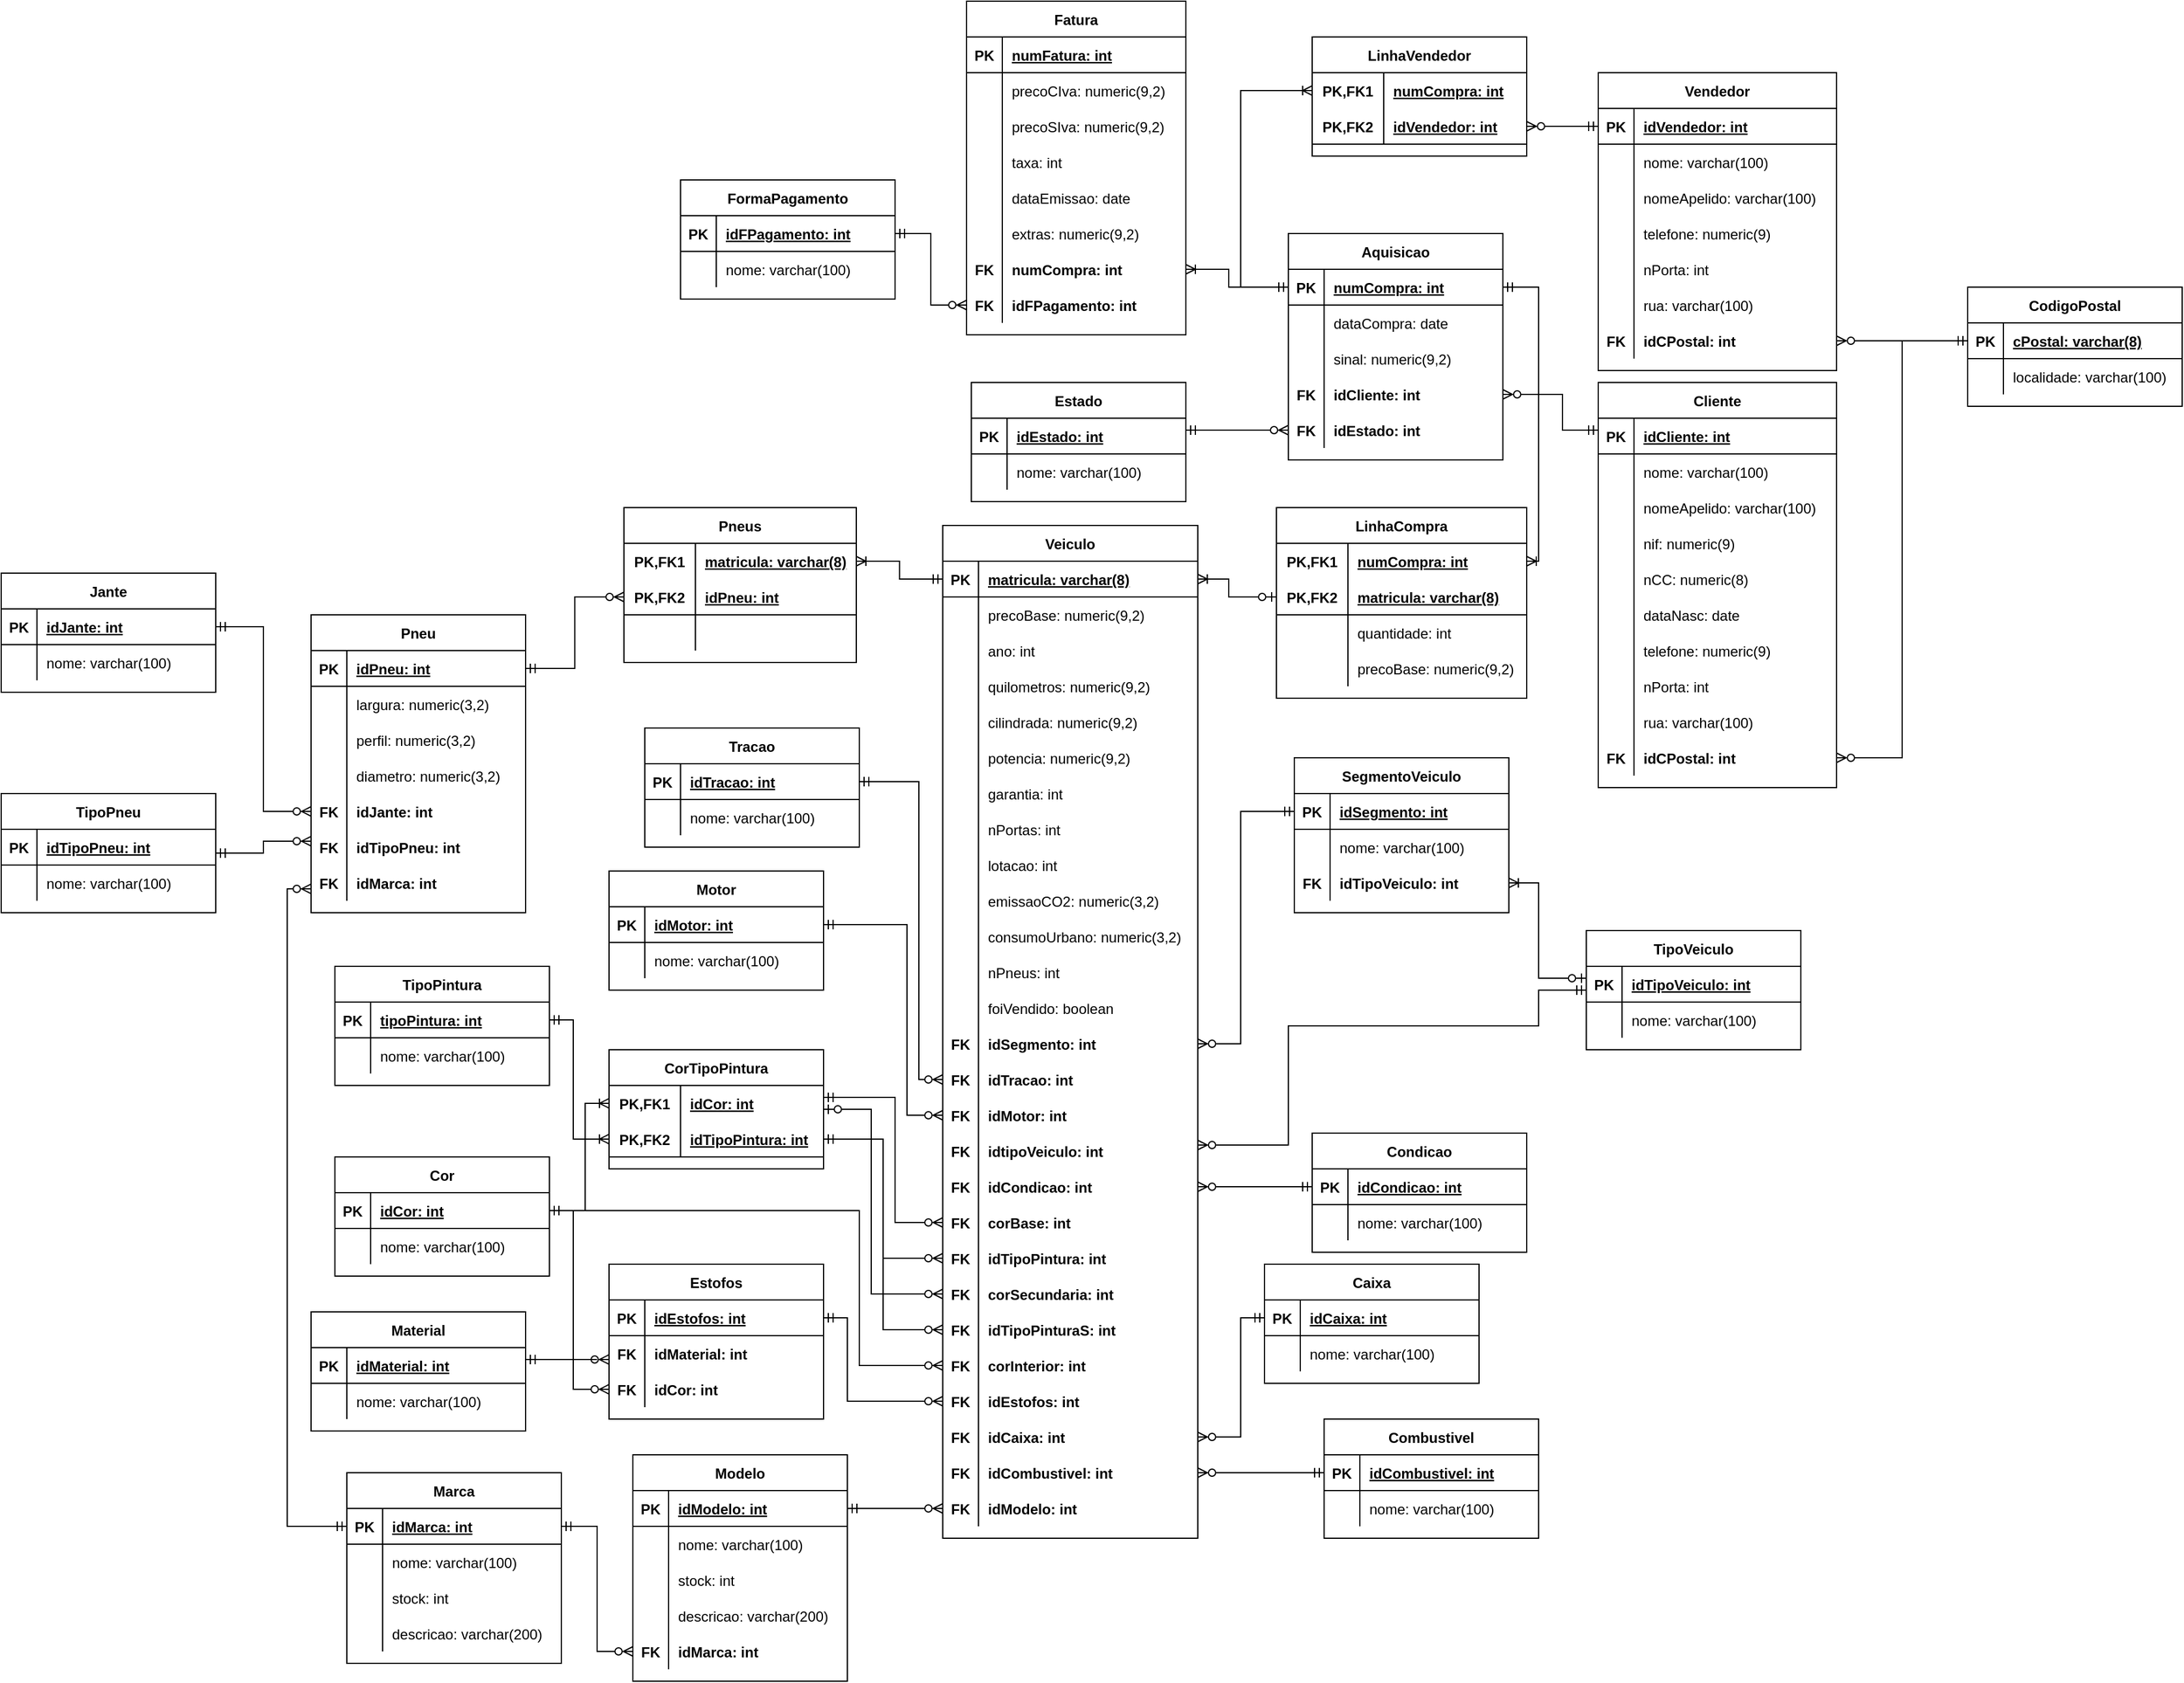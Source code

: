 <mxfile version="20.6.2" type="device" pages="2"><diagram id="R2lEEEUBdFMjLlhIrx00" name="Modelo Relacional"><mxGraphModel dx="3148" dy="2285" grid="1" gridSize="10" guides="1" tooltips="1" connect="1" arrows="1" fold="1" page="1" pageScale="1" pageWidth="850" pageHeight="1100" math="0" shadow="0" extFonts="Permanent Marker^https://fonts.googleapis.com/css?family=Permanent+Marker"><root><mxCell id="0"/><mxCell id="1" parent="0"/><mxCell id="YO5c3_zFs0cj8dpcN-v0-1" value="Cliente" style="shape=table;startSize=30;container=1;collapsible=1;childLayout=tableLayout;fixedRows=1;rowLines=0;fontStyle=1;align=center;resizeLast=1;" parent="1" vertex="1"><mxGeometry x="930" y="-540" width="200" height="340" as="geometry"/></mxCell><mxCell id="YO5c3_zFs0cj8dpcN-v0-2" value="" style="shape=tableRow;horizontal=0;startSize=0;swimlaneHead=0;swimlaneBody=0;fillColor=none;collapsible=0;dropTarget=0;points=[[0,0.5],[1,0.5]];portConstraint=eastwest;top=0;left=0;right=0;bottom=1;" parent="YO5c3_zFs0cj8dpcN-v0-1" vertex="1"><mxGeometry y="30" width="200" height="30" as="geometry"/></mxCell><mxCell id="YO5c3_zFs0cj8dpcN-v0-3" value="PK" style="shape=partialRectangle;connectable=0;fillColor=none;top=0;left=0;bottom=0;right=0;fontStyle=1;overflow=hidden;" parent="YO5c3_zFs0cj8dpcN-v0-2" vertex="1"><mxGeometry width="30" height="30" as="geometry"><mxRectangle width="30" height="30" as="alternateBounds"/></mxGeometry></mxCell><mxCell id="YO5c3_zFs0cj8dpcN-v0-4" value="idCliente: int" style="shape=partialRectangle;connectable=0;fillColor=none;top=0;left=0;bottom=0;right=0;align=left;spacingLeft=6;fontStyle=5;overflow=hidden;" parent="YO5c3_zFs0cj8dpcN-v0-2" vertex="1"><mxGeometry x="30" width="170" height="30" as="geometry"><mxRectangle width="170" height="30" as="alternateBounds"/></mxGeometry></mxCell><mxCell id="YO5c3_zFs0cj8dpcN-v0-5" value="" style="shape=tableRow;horizontal=0;startSize=0;swimlaneHead=0;swimlaneBody=0;fillColor=none;collapsible=0;dropTarget=0;points=[[0,0.5],[1,0.5]];portConstraint=eastwest;top=0;left=0;right=0;bottom=0;" parent="YO5c3_zFs0cj8dpcN-v0-1" vertex="1"><mxGeometry y="60" width="200" height="30" as="geometry"/></mxCell><mxCell id="YO5c3_zFs0cj8dpcN-v0-6" value="" style="shape=partialRectangle;connectable=0;fillColor=none;top=0;left=0;bottom=0;right=0;editable=1;overflow=hidden;" parent="YO5c3_zFs0cj8dpcN-v0-5" vertex="1"><mxGeometry width="30" height="30" as="geometry"><mxRectangle width="30" height="30" as="alternateBounds"/></mxGeometry></mxCell><mxCell id="YO5c3_zFs0cj8dpcN-v0-7" value="nome: varchar(100)" style="shape=partialRectangle;connectable=0;fillColor=none;top=0;left=0;bottom=0;right=0;align=left;spacingLeft=6;overflow=hidden;" parent="YO5c3_zFs0cj8dpcN-v0-5" vertex="1"><mxGeometry x="30" width="170" height="30" as="geometry"><mxRectangle width="170" height="30" as="alternateBounds"/></mxGeometry></mxCell><mxCell id="YO5c3_zFs0cj8dpcN-v0-8" value="" style="shape=tableRow;horizontal=0;startSize=0;swimlaneHead=0;swimlaneBody=0;fillColor=none;collapsible=0;dropTarget=0;points=[[0,0.5],[1,0.5]];portConstraint=eastwest;top=0;left=0;right=0;bottom=0;" parent="YO5c3_zFs0cj8dpcN-v0-1" vertex="1"><mxGeometry y="90" width="200" height="30" as="geometry"/></mxCell><mxCell id="YO5c3_zFs0cj8dpcN-v0-9" value="" style="shape=partialRectangle;connectable=0;fillColor=none;top=0;left=0;bottom=0;right=0;editable=1;overflow=hidden;" parent="YO5c3_zFs0cj8dpcN-v0-8" vertex="1"><mxGeometry width="30" height="30" as="geometry"><mxRectangle width="30" height="30" as="alternateBounds"/></mxGeometry></mxCell><mxCell id="YO5c3_zFs0cj8dpcN-v0-10" value="nomeApelido: varchar(100)" style="shape=partialRectangle;connectable=0;fillColor=none;top=0;left=0;bottom=0;right=0;align=left;spacingLeft=6;overflow=hidden;" parent="YO5c3_zFs0cj8dpcN-v0-8" vertex="1"><mxGeometry x="30" width="170" height="30" as="geometry"><mxRectangle width="170" height="30" as="alternateBounds"/></mxGeometry></mxCell><mxCell id="YO5c3_zFs0cj8dpcN-v0-193" value="" style="shape=tableRow;horizontal=0;startSize=0;swimlaneHead=0;swimlaneBody=0;fillColor=none;collapsible=0;dropTarget=0;points=[[0,0.5],[1,0.5]];portConstraint=eastwest;top=0;left=0;right=0;bottom=0;" parent="YO5c3_zFs0cj8dpcN-v0-1" vertex="1"><mxGeometry y="120" width="200" height="30" as="geometry"/></mxCell><mxCell id="YO5c3_zFs0cj8dpcN-v0-194" value="" style="shape=partialRectangle;connectable=0;fillColor=none;top=0;left=0;bottom=0;right=0;editable=1;overflow=hidden;" parent="YO5c3_zFs0cj8dpcN-v0-193" vertex="1"><mxGeometry width="30" height="30" as="geometry"><mxRectangle width="30" height="30" as="alternateBounds"/></mxGeometry></mxCell><mxCell id="YO5c3_zFs0cj8dpcN-v0-195" value="nif: numeric(9)" style="shape=partialRectangle;connectable=0;fillColor=none;top=0;left=0;bottom=0;right=0;align=left;spacingLeft=6;overflow=hidden;" parent="YO5c3_zFs0cj8dpcN-v0-193" vertex="1"><mxGeometry x="30" width="170" height="30" as="geometry"><mxRectangle width="170" height="30" as="alternateBounds"/></mxGeometry></mxCell><mxCell id="YO5c3_zFs0cj8dpcN-v0-196" value="" style="shape=tableRow;horizontal=0;startSize=0;swimlaneHead=0;swimlaneBody=0;fillColor=none;collapsible=0;dropTarget=0;points=[[0,0.5],[1,0.5]];portConstraint=eastwest;top=0;left=0;right=0;bottom=0;" parent="YO5c3_zFs0cj8dpcN-v0-1" vertex="1"><mxGeometry y="150" width="200" height="30" as="geometry"/></mxCell><mxCell id="YO5c3_zFs0cj8dpcN-v0-197" value="" style="shape=partialRectangle;connectable=0;fillColor=none;top=0;left=0;bottom=0;right=0;editable=1;overflow=hidden;" parent="YO5c3_zFs0cj8dpcN-v0-196" vertex="1"><mxGeometry width="30" height="30" as="geometry"><mxRectangle width="30" height="30" as="alternateBounds"/></mxGeometry></mxCell><mxCell id="YO5c3_zFs0cj8dpcN-v0-198" value="nCC: numeric(8)" style="shape=partialRectangle;connectable=0;fillColor=none;top=0;left=0;bottom=0;right=0;align=left;spacingLeft=6;overflow=hidden;" parent="YO5c3_zFs0cj8dpcN-v0-196" vertex="1"><mxGeometry x="30" width="170" height="30" as="geometry"><mxRectangle width="170" height="30" as="alternateBounds"/></mxGeometry></mxCell><mxCell id="YO5c3_zFs0cj8dpcN-v0-199" value="" style="shape=tableRow;horizontal=0;startSize=0;swimlaneHead=0;swimlaneBody=0;fillColor=none;collapsible=0;dropTarget=0;points=[[0,0.5],[1,0.5]];portConstraint=eastwest;top=0;left=0;right=0;bottom=0;" parent="YO5c3_zFs0cj8dpcN-v0-1" vertex="1"><mxGeometry y="180" width="200" height="30" as="geometry"/></mxCell><mxCell id="YO5c3_zFs0cj8dpcN-v0-200" value="" style="shape=partialRectangle;connectable=0;fillColor=none;top=0;left=0;bottom=0;right=0;editable=1;overflow=hidden;" parent="YO5c3_zFs0cj8dpcN-v0-199" vertex="1"><mxGeometry width="30" height="30" as="geometry"><mxRectangle width="30" height="30" as="alternateBounds"/></mxGeometry></mxCell><mxCell id="YO5c3_zFs0cj8dpcN-v0-201" value="dataNasc: date" style="shape=partialRectangle;connectable=0;fillColor=none;top=0;left=0;bottom=0;right=0;align=left;spacingLeft=6;overflow=hidden;" parent="YO5c3_zFs0cj8dpcN-v0-199" vertex="1"><mxGeometry x="30" width="170" height="30" as="geometry"><mxRectangle width="170" height="30" as="alternateBounds"/></mxGeometry></mxCell><mxCell id="LK-wKfhGWk7yvh1s2nAm-71" style="shape=tableRow;horizontal=0;startSize=0;swimlaneHead=0;swimlaneBody=0;fillColor=none;collapsible=0;dropTarget=0;points=[[0,0.5],[1,0.5]];portConstraint=eastwest;top=0;left=0;right=0;bottom=0;" parent="YO5c3_zFs0cj8dpcN-v0-1" vertex="1"><mxGeometry y="210" width="200" height="30" as="geometry"/></mxCell><mxCell id="LK-wKfhGWk7yvh1s2nAm-72" style="shape=partialRectangle;connectable=0;fillColor=none;top=0;left=0;bottom=0;right=0;editable=1;overflow=hidden;" parent="LK-wKfhGWk7yvh1s2nAm-71" vertex="1"><mxGeometry width="30" height="30" as="geometry"><mxRectangle width="30" height="30" as="alternateBounds"/></mxGeometry></mxCell><mxCell id="LK-wKfhGWk7yvh1s2nAm-73" value="telefone: numeric(9)" style="shape=partialRectangle;connectable=0;fillColor=none;top=0;left=0;bottom=0;right=0;align=left;spacingLeft=6;overflow=hidden;" parent="LK-wKfhGWk7yvh1s2nAm-71" vertex="1"><mxGeometry x="30" width="170" height="30" as="geometry"><mxRectangle width="170" height="30" as="alternateBounds"/></mxGeometry></mxCell><mxCell id="LK-wKfhGWk7yvh1s2nAm-74" style="shape=tableRow;horizontal=0;startSize=0;swimlaneHead=0;swimlaneBody=0;fillColor=none;collapsible=0;dropTarget=0;points=[[0,0.5],[1,0.5]];portConstraint=eastwest;top=0;left=0;right=0;bottom=0;" parent="YO5c3_zFs0cj8dpcN-v0-1" vertex="1"><mxGeometry y="240" width="200" height="30" as="geometry"/></mxCell><mxCell id="LK-wKfhGWk7yvh1s2nAm-75" style="shape=partialRectangle;connectable=0;fillColor=none;top=0;left=0;bottom=0;right=0;editable=1;overflow=hidden;" parent="LK-wKfhGWk7yvh1s2nAm-74" vertex="1"><mxGeometry width="30" height="30" as="geometry"><mxRectangle width="30" height="30" as="alternateBounds"/></mxGeometry></mxCell><mxCell id="LK-wKfhGWk7yvh1s2nAm-76" value="nPorta: int" style="shape=partialRectangle;connectable=0;fillColor=none;top=0;left=0;bottom=0;right=0;align=left;spacingLeft=6;overflow=hidden;" parent="LK-wKfhGWk7yvh1s2nAm-74" vertex="1"><mxGeometry x="30" width="170" height="30" as="geometry"><mxRectangle width="170" height="30" as="alternateBounds"/></mxGeometry></mxCell><mxCell id="LK-wKfhGWk7yvh1s2nAm-77" style="shape=tableRow;horizontal=0;startSize=0;swimlaneHead=0;swimlaneBody=0;fillColor=none;collapsible=0;dropTarget=0;points=[[0,0.5],[1,0.5]];portConstraint=eastwest;top=0;left=0;right=0;bottom=0;" parent="YO5c3_zFs0cj8dpcN-v0-1" vertex="1"><mxGeometry y="270" width="200" height="30" as="geometry"/></mxCell><mxCell id="LK-wKfhGWk7yvh1s2nAm-78" style="shape=partialRectangle;connectable=0;fillColor=none;top=0;left=0;bottom=0;right=0;editable=1;overflow=hidden;" parent="LK-wKfhGWk7yvh1s2nAm-77" vertex="1"><mxGeometry width="30" height="30" as="geometry"><mxRectangle width="30" height="30" as="alternateBounds"/></mxGeometry></mxCell><mxCell id="LK-wKfhGWk7yvh1s2nAm-79" value="rua: varchar(100)" style="shape=partialRectangle;connectable=0;fillColor=none;top=0;left=0;bottom=0;right=0;align=left;spacingLeft=6;overflow=hidden;" parent="LK-wKfhGWk7yvh1s2nAm-77" vertex="1"><mxGeometry x="30" width="170" height="30" as="geometry"><mxRectangle width="170" height="30" as="alternateBounds"/></mxGeometry></mxCell><mxCell id="LK-wKfhGWk7yvh1s2nAm-80" style="shape=tableRow;horizontal=0;startSize=0;swimlaneHead=0;swimlaneBody=0;fillColor=none;collapsible=0;dropTarget=0;points=[[0,0.5],[1,0.5]];portConstraint=eastwest;top=0;left=0;right=0;bottom=0;" parent="YO5c3_zFs0cj8dpcN-v0-1" vertex="1"><mxGeometry y="300" width="200" height="30" as="geometry"/></mxCell><mxCell id="LK-wKfhGWk7yvh1s2nAm-81" value="FK" style="shape=partialRectangle;connectable=0;fillColor=none;top=0;left=0;bottom=0;right=0;editable=1;overflow=hidden;fontStyle=1" parent="LK-wKfhGWk7yvh1s2nAm-80" vertex="1"><mxGeometry width="30" height="30" as="geometry"><mxRectangle width="30" height="30" as="alternateBounds"/></mxGeometry></mxCell><mxCell id="LK-wKfhGWk7yvh1s2nAm-82" value="idCPostal: int" style="shape=partialRectangle;connectable=0;fillColor=none;top=0;left=0;bottom=0;right=0;align=left;spacingLeft=6;overflow=hidden;fontStyle=1" parent="LK-wKfhGWk7yvh1s2nAm-80" vertex="1"><mxGeometry x="30" width="170" height="30" as="geometry"><mxRectangle width="170" height="30" as="alternateBounds"/></mxGeometry></mxCell><mxCell id="YO5c3_zFs0cj8dpcN-v0-14" value="Aquisicao" style="shape=table;startSize=30;container=1;collapsible=1;childLayout=tableLayout;fixedRows=1;rowLines=0;fontStyle=1;align=center;resizeLast=1;" parent="1" vertex="1"><mxGeometry x="670" y="-665" width="180" height="190" as="geometry"/></mxCell><mxCell id="YO5c3_zFs0cj8dpcN-v0-15" value="" style="shape=tableRow;horizontal=0;startSize=0;swimlaneHead=0;swimlaneBody=0;fillColor=none;collapsible=0;dropTarget=0;points=[[0,0.5],[1,0.5]];portConstraint=eastwest;top=0;left=0;right=0;bottom=1;" parent="YO5c3_zFs0cj8dpcN-v0-14" vertex="1"><mxGeometry y="30" width="180" height="30" as="geometry"/></mxCell><mxCell id="YO5c3_zFs0cj8dpcN-v0-16" value="PK" style="shape=partialRectangle;connectable=0;fillColor=none;top=0;left=0;bottom=0;right=0;fontStyle=1;overflow=hidden;" parent="YO5c3_zFs0cj8dpcN-v0-15" vertex="1"><mxGeometry width="30" height="30" as="geometry"><mxRectangle width="30" height="30" as="alternateBounds"/></mxGeometry></mxCell><mxCell id="YO5c3_zFs0cj8dpcN-v0-17" value="numCompra: int" style="shape=partialRectangle;connectable=0;fillColor=none;top=0;left=0;bottom=0;right=0;align=left;spacingLeft=6;fontStyle=5;overflow=hidden;" parent="YO5c3_zFs0cj8dpcN-v0-15" vertex="1"><mxGeometry x="30" width="150" height="30" as="geometry"><mxRectangle width="150" height="30" as="alternateBounds"/></mxGeometry></mxCell><mxCell id="YO5c3_zFs0cj8dpcN-v0-18" value="" style="shape=tableRow;horizontal=0;startSize=0;swimlaneHead=0;swimlaneBody=0;fillColor=none;collapsible=0;dropTarget=0;points=[[0,0.5],[1,0.5]];portConstraint=eastwest;top=0;left=0;right=0;bottom=0;" parent="YO5c3_zFs0cj8dpcN-v0-14" vertex="1"><mxGeometry y="60" width="180" height="30" as="geometry"/></mxCell><mxCell id="YO5c3_zFs0cj8dpcN-v0-19" value="" style="shape=partialRectangle;connectable=0;fillColor=none;top=0;left=0;bottom=0;right=0;editable=1;overflow=hidden;" parent="YO5c3_zFs0cj8dpcN-v0-18" vertex="1"><mxGeometry width="30" height="30" as="geometry"><mxRectangle width="30" height="30" as="alternateBounds"/></mxGeometry></mxCell><mxCell id="YO5c3_zFs0cj8dpcN-v0-20" value="dataCompra: date" style="shape=partialRectangle;connectable=0;fillColor=none;top=0;left=0;bottom=0;right=0;align=left;spacingLeft=6;overflow=hidden;" parent="YO5c3_zFs0cj8dpcN-v0-18" vertex="1"><mxGeometry x="30" width="150" height="30" as="geometry"><mxRectangle width="150" height="30" as="alternateBounds"/></mxGeometry></mxCell><mxCell id="fKpZ_2mjCbCDzp2U7sPk-16" style="shape=tableRow;horizontal=0;startSize=0;swimlaneHead=0;swimlaneBody=0;fillColor=none;collapsible=0;dropTarget=0;points=[[0,0.5],[1,0.5]];portConstraint=eastwest;top=0;left=0;right=0;bottom=0;" parent="YO5c3_zFs0cj8dpcN-v0-14" vertex="1"><mxGeometry y="90" width="180" height="30" as="geometry"/></mxCell><mxCell id="fKpZ_2mjCbCDzp2U7sPk-17" style="shape=partialRectangle;connectable=0;fillColor=none;top=0;left=0;bottom=0;right=0;editable=1;overflow=hidden;" parent="fKpZ_2mjCbCDzp2U7sPk-16" vertex="1"><mxGeometry width="30" height="30" as="geometry"><mxRectangle width="30" height="30" as="alternateBounds"/></mxGeometry></mxCell><mxCell id="fKpZ_2mjCbCDzp2U7sPk-18" value="sinal: numeric(9,2)" style="shape=partialRectangle;connectable=0;fillColor=none;top=0;left=0;bottom=0;right=0;align=left;spacingLeft=6;overflow=hidden;" parent="fKpZ_2mjCbCDzp2U7sPk-16" vertex="1"><mxGeometry x="30" width="150" height="30" as="geometry"><mxRectangle width="150" height="30" as="alternateBounds"/></mxGeometry></mxCell><mxCell id="YO5c3_zFs0cj8dpcN-v0-21" value="" style="shape=tableRow;horizontal=0;startSize=0;swimlaneHead=0;swimlaneBody=0;fillColor=none;collapsible=0;dropTarget=0;points=[[0,0.5],[1,0.5]];portConstraint=eastwest;top=0;left=0;right=0;bottom=0;" parent="YO5c3_zFs0cj8dpcN-v0-14" vertex="1"><mxGeometry y="120" width="180" height="30" as="geometry"/></mxCell><mxCell id="YO5c3_zFs0cj8dpcN-v0-22" value="FK" style="shape=partialRectangle;connectable=0;fillColor=none;top=0;left=0;bottom=0;right=0;editable=1;overflow=hidden;fontStyle=1" parent="YO5c3_zFs0cj8dpcN-v0-21" vertex="1"><mxGeometry width="30" height="30" as="geometry"><mxRectangle width="30" height="30" as="alternateBounds"/></mxGeometry></mxCell><mxCell id="YO5c3_zFs0cj8dpcN-v0-23" value="idCliente: int" style="shape=partialRectangle;connectable=0;fillColor=none;top=0;left=0;bottom=0;right=0;align=left;spacingLeft=6;overflow=hidden;fontStyle=1" parent="YO5c3_zFs0cj8dpcN-v0-21" vertex="1"><mxGeometry x="30" width="150" height="30" as="geometry"><mxRectangle width="150" height="30" as="alternateBounds"/></mxGeometry></mxCell><mxCell id="YO5c3_zFs0cj8dpcN-v0-27" value="" style="shape=tableRow;horizontal=0;startSize=0;swimlaneHead=0;swimlaneBody=0;fillColor=none;collapsible=0;dropTarget=0;points=[[0,0.5],[1,0.5]];portConstraint=eastwest;top=0;left=0;right=0;bottom=0;" parent="YO5c3_zFs0cj8dpcN-v0-14" vertex="1"><mxGeometry y="150" width="180" height="30" as="geometry"/></mxCell><mxCell id="YO5c3_zFs0cj8dpcN-v0-28" value="FK" style="shape=partialRectangle;connectable=0;fillColor=none;top=0;left=0;bottom=0;right=0;fontStyle=1;overflow=hidden;" parent="YO5c3_zFs0cj8dpcN-v0-27" vertex="1"><mxGeometry width="30" height="30" as="geometry"><mxRectangle width="30" height="30" as="alternateBounds"/></mxGeometry></mxCell><mxCell id="YO5c3_zFs0cj8dpcN-v0-29" value="idEstado: int" style="shape=partialRectangle;connectable=0;fillColor=none;top=0;left=0;bottom=0;right=0;align=left;spacingLeft=6;fontStyle=1;overflow=hidden;" parent="YO5c3_zFs0cj8dpcN-v0-27" vertex="1"><mxGeometry x="30" width="150" height="30" as="geometry"><mxRectangle width="150" height="30" as="alternateBounds"/></mxGeometry></mxCell><mxCell id="YO5c3_zFs0cj8dpcN-v0-31" value="Fatura" style="shape=table;startSize=30;container=1;collapsible=1;childLayout=tableLayout;fixedRows=1;rowLines=0;fontStyle=1;align=center;resizeLast=1;" parent="1" vertex="1"><mxGeometry x="400" y="-860" width="184" height="280" as="geometry"/></mxCell><mxCell id="YO5c3_zFs0cj8dpcN-v0-32" value="" style="shape=tableRow;horizontal=0;startSize=0;swimlaneHead=0;swimlaneBody=0;fillColor=none;collapsible=0;dropTarget=0;points=[[0,0.5],[1,0.5]];portConstraint=eastwest;top=0;left=0;right=0;bottom=1;" parent="YO5c3_zFs0cj8dpcN-v0-31" vertex="1"><mxGeometry y="30" width="184" height="30" as="geometry"/></mxCell><mxCell id="YO5c3_zFs0cj8dpcN-v0-33" value="PK" style="shape=partialRectangle;connectable=0;fillColor=none;top=0;left=0;bottom=0;right=0;fontStyle=1;overflow=hidden;" parent="YO5c3_zFs0cj8dpcN-v0-32" vertex="1"><mxGeometry width="30" height="30" as="geometry"><mxRectangle width="30" height="30" as="alternateBounds"/></mxGeometry></mxCell><mxCell id="YO5c3_zFs0cj8dpcN-v0-34" value="numFatura: int" style="shape=partialRectangle;connectable=0;fillColor=none;top=0;left=0;bottom=0;right=0;align=left;spacingLeft=6;fontStyle=5;overflow=hidden;" parent="YO5c3_zFs0cj8dpcN-v0-32" vertex="1"><mxGeometry x="30" width="154" height="30" as="geometry"><mxRectangle width="154" height="30" as="alternateBounds"/></mxGeometry></mxCell><mxCell id="YO5c3_zFs0cj8dpcN-v0-35" value="" style="shape=tableRow;horizontal=0;startSize=0;swimlaneHead=0;swimlaneBody=0;fillColor=none;collapsible=0;dropTarget=0;points=[[0,0.5],[1,0.5]];portConstraint=eastwest;top=0;left=0;right=0;bottom=0;" parent="YO5c3_zFs0cj8dpcN-v0-31" vertex="1"><mxGeometry y="60" width="184" height="30" as="geometry"/></mxCell><mxCell id="YO5c3_zFs0cj8dpcN-v0-36" value="" style="shape=partialRectangle;connectable=0;fillColor=none;top=0;left=0;bottom=0;right=0;editable=1;overflow=hidden;" parent="YO5c3_zFs0cj8dpcN-v0-35" vertex="1"><mxGeometry width="30" height="30" as="geometry"><mxRectangle width="30" height="30" as="alternateBounds"/></mxGeometry></mxCell><mxCell id="YO5c3_zFs0cj8dpcN-v0-37" value="precoCIva: numeric(9,2)" style="shape=partialRectangle;connectable=0;fillColor=none;top=0;left=0;bottom=0;right=0;align=left;spacingLeft=6;overflow=hidden;" parent="YO5c3_zFs0cj8dpcN-v0-35" vertex="1"><mxGeometry x="30" width="154" height="30" as="geometry"><mxRectangle width="154" height="30" as="alternateBounds"/></mxGeometry></mxCell><mxCell id="YO5c3_zFs0cj8dpcN-v0-38" value="" style="shape=tableRow;horizontal=0;startSize=0;swimlaneHead=0;swimlaneBody=0;fillColor=none;collapsible=0;dropTarget=0;points=[[0,0.5],[1,0.5]];portConstraint=eastwest;top=0;left=0;right=0;bottom=0;" parent="YO5c3_zFs0cj8dpcN-v0-31" vertex="1"><mxGeometry y="90" width="184" height="30" as="geometry"/></mxCell><mxCell id="YO5c3_zFs0cj8dpcN-v0-39" value="" style="shape=partialRectangle;connectable=0;fillColor=none;top=0;left=0;bottom=0;right=0;editable=1;overflow=hidden;" parent="YO5c3_zFs0cj8dpcN-v0-38" vertex="1"><mxGeometry width="30" height="30" as="geometry"><mxRectangle width="30" height="30" as="alternateBounds"/></mxGeometry></mxCell><mxCell id="YO5c3_zFs0cj8dpcN-v0-40" value="precoSIva: numeric(9,2)" style="shape=partialRectangle;connectable=0;fillColor=none;top=0;left=0;bottom=0;right=0;align=left;spacingLeft=6;overflow=hidden;" parent="YO5c3_zFs0cj8dpcN-v0-38" vertex="1"><mxGeometry x="30" width="154" height="30" as="geometry"><mxRectangle width="154" height="30" as="alternateBounds"/></mxGeometry></mxCell><mxCell id="YO5c3_zFs0cj8dpcN-v0-41" value="" style="shape=tableRow;horizontal=0;startSize=0;swimlaneHead=0;swimlaneBody=0;fillColor=none;collapsible=0;dropTarget=0;points=[[0,0.5],[1,0.5]];portConstraint=eastwest;top=0;left=0;right=0;bottom=0;" parent="YO5c3_zFs0cj8dpcN-v0-31" vertex="1"><mxGeometry y="120" width="184" height="30" as="geometry"/></mxCell><mxCell id="YO5c3_zFs0cj8dpcN-v0-42" value="" style="shape=partialRectangle;connectable=0;fillColor=none;top=0;left=0;bottom=0;right=0;editable=1;overflow=hidden;" parent="YO5c3_zFs0cj8dpcN-v0-41" vertex="1"><mxGeometry width="30" height="30" as="geometry"><mxRectangle width="30" height="30" as="alternateBounds"/></mxGeometry></mxCell><mxCell id="YO5c3_zFs0cj8dpcN-v0-43" value="taxa: int" style="shape=partialRectangle;connectable=0;fillColor=none;top=0;left=0;bottom=0;right=0;align=left;spacingLeft=6;overflow=hidden;" parent="YO5c3_zFs0cj8dpcN-v0-41" vertex="1"><mxGeometry x="30" width="154" height="30" as="geometry"><mxRectangle width="154" height="30" as="alternateBounds"/></mxGeometry></mxCell><mxCell id="fKpZ_2mjCbCDzp2U7sPk-22" style="shape=tableRow;horizontal=0;startSize=0;swimlaneHead=0;swimlaneBody=0;fillColor=none;collapsible=0;dropTarget=0;points=[[0,0.5],[1,0.5]];portConstraint=eastwest;top=0;left=0;right=0;bottom=0;" parent="YO5c3_zFs0cj8dpcN-v0-31" vertex="1"><mxGeometry y="150" width="184" height="30" as="geometry"/></mxCell><mxCell id="fKpZ_2mjCbCDzp2U7sPk-23" style="shape=partialRectangle;connectable=0;fillColor=none;top=0;left=0;bottom=0;right=0;editable=1;overflow=hidden;" parent="fKpZ_2mjCbCDzp2U7sPk-22" vertex="1"><mxGeometry width="30" height="30" as="geometry"><mxRectangle width="30" height="30" as="alternateBounds"/></mxGeometry></mxCell><mxCell id="fKpZ_2mjCbCDzp2U7sPk-24" value="dataEmissao: date" style="shape=partialRectangle;connectable=0;fillColor=none;top=0;left=0;bottom=0;right=0;align=left;spacingLeft=6;overflow=hidden;" parent="fKpZ_2mjCbCDzp2U7sPk-22" vertex="1"><mxGeometry x="30" width="154" height="30" as="geometry"><mxRectangle width="154" height="30" as="alternateBounds"/></mxGeometry></mxCell><mxCell id="fKpZ_2mjCbCDzp2U7sPk-26" style="shape=tableRow;horizontal=0;startSize=0;swimlaneHead=0;swimlaneBody=0;fillColor=none;collapsible=0;dropTarget=0;points=[[0,0.5],[1,0.5]];portConstraint=eastwest;top=0;left=0;right=0;bottom=0;" parent="YO5c3_zFs0cj8dpcN-v0-31" vertex="1"><mxGeometry y="180" width="184" height="30" as="geometry"/></mxCell><mxCell id="fKpZ_2mjCbCDzp2U7sPk-27" style="shape=partialRectangle;connectable=0;fillColor=none;top=0;left=0;bottom=0;right=0;editable=1;overflow=hidden;" parent="fKpZ_2mjCbCDzp2U7sPk-26" vertex="1"><mxGeometry width="30" height="30" as="geometry"><mxRectangle width="30" height="30" as="alternateBounds"/></mxGeometry></mxCell><mxCell id="fKpZ_2mjCbCDzp2U7sPk-28" value="extras: numeric(9,2)" style="shape=partialRectangle;connectable=0;fillColor=none;top=0;left=0;bottom=0;right=0;align=left;spacingLeft=6;overflow=hidden;" parent="fKpZ_2mjCbCDzp2U7sPk-26" vertex="1"><mxGeometry x="30" width="154" height="30" as="geometry"><mxRectangle width="154" height="30" as="alternateBounds"/></mxGeometry></mxCell><mxCell id="fKpZ_2mjCbCDzp2U7sPk-32" style="shape=tableRow;horizontal=0;startSize=0;swimlaneHead=0;swimlaneBody=0;fillColor=none;collapsible=0;dropTarget=0;points=[[0,0.5],[1,0.5]];portConstraint=eastwest;top=0;left=0;right=0;bottom=0;" parent="YO5c3_zFs0cj8dpcN-v0-31" vertex="1"><mxGeometry y="210" width="184" height="30" as="geometry"/></mxCell><mxCell id="fKpZ_2mjCbCDzp2U7sPk-33" value="FK" style="shape=partialRectangle;connectable=0;fillColor=none;top=0;left=0;bottom=0;right=0;editable=1;overflow=hidden;fontStyle=1" parent="fKpZ_2mjCbCDzp2U7sPk-32" vertex="1"><mxGeometry width="30" height="30" as="geometry"><mxRectangle width="30" height="30" as="alternateBounds"/></mxGeometry></mxCell><mxCell id="fKpZ_2mjCbCDzp2U7sPk-34" value="numCompra: int" style="shape=partialRectangle;connectable=0;fillColor=none;top=0;left=0;bottom=0;right=0;align=left;spacingLeft=6;overflow=hidden;fontStyle=1" parent="fKpZ_2mjCbCDzp2U7sPk-32" vertex="1"><mxGeometry x="30" width="154" height="30" as="geometry"><mxRectangle width="154" height="30" as="alternateBounds"/></mxGeometry></mxCell><mxCell id="v6hXqfkjpVlkFAc8wMDT-8" style="shape=tableRow;horizontal=0;startSize=0;swimlaneHead=0;swimlaneBody=0;fillColor=none;collapsible=0;dropTarget=0;points=[[0,0.5],[1,0.5]];portConstraint=eastwest;top=0;left=0;right=0;bottom=0;" parent="YO5c3_zFs0cj8dpcN-v0-31" vertex="1"><mxGeometry y="240" width="184" height="30" as="geometry"/></mxCell><mxCell id="v6hXqfkjpVlkFAc8wMDT-9" value="FK" style="shape=partialRectangle;connectable=0;fillColor=none;top=0;left=0;bottom=0;right=0;editable=1;overflow=hidden;fontStyle=1" parent="v6hXqfkjpVlkFAc8wMDT-8" vertex="1"><mxGeometry width="30" height="30" as="geometry"><mxRectangle width="30" height="30" as="alternateBounds"/></mxGeometry></mxCell><mxCell id="v6hXqfkjpVlkFAc8wMDT-10" value="idFPagamento: int" style="shape=partialRectangle;connectable=0;fillColor=none;top=0;left=0;bottom=0;right=0;align=left;spacingLeft=6;overflow=hidden;fontStyle=1" parent="v6hXqfkjpVlkFAc8wMDT-8" vertex="1"><mxGeometry x="30" width="154" height="30" as="geometry"><mxRectangle width="154" height="30" as="alternateBounds"/></mxGeometry></mxCell><mxCell id="YO5c3_zFs0cj8dpcN-v0-54" style="edgeStyle=orthogonalEdgeStyle;rounded=0;orthogonalLoop=1;jettySize=auto;html=1;startArrow=ERoneToMany;startFill=0;endArrow=ERmandOne;endFill=0;" parent="1" source="fKpZ_2mjCbCDzp2U7sPk-32" target="YO5c3_zFs0cj8dpcN-v0-15" edge="1"><mxGeometry relative="1" as="geometry"><Array as="points"><mxPoint x="620" y="-635"/><mxPoint x="620" y="-620"/></Array></mxGeometry></mxCell><mxCell id="YO5c3_zFs0cj8dpcN-v0-56" value="LinhaVendedor" style="shape=table;startSize=30;container=1;collapsible=1;childLayout=tableLayout;fixedRows=1;rowLines=0;fontStyle=1;align=center;resizeLast=1;" parent="1" vertex="1"><mxGeometry x="690" y="-830" width="180" height="100" as="geometry"/></mxCell><mxCell id="YO5c3_zFs0cj8dpcN-v0-57" value="" style="shape=tableRow;horizontal=0;startSize=0;swimlaneHead=0;swimlaneBody=0;fillColor=none;collapsible=0;dropTarget=0;points=[[0,0.5],[1,0.5]];portConstraint=eastwest;top=0;left=0;right=0;bottom=0;" parent="YO5c3_zFs0cj8dpcN-v0-56" vertex="1"><mxGeometry y="30" width="180" height="30" as="geometry"/></mxCell><mxCell id="YO5c3_zFs0cj8dpcN-v0-58" value="PK,FK1" style="shape=partialRectangle;connectable=0;fillColor=none;top=0;left=0;bottom=0;right=0;fontStyle=1;overflow=hidden;" parent="YO5c3_zFs0cj8dpcN-v0-57" vertex="1"><mxGeometry width="60" height="30" as="geometry"><mxRectangle width="60" height="30" as="alternateBounds"/></mxGeometry></mxCell><mxCell id="YO5c3_zFs0cj8dpcN-v0-59" value="numCompra: int" style="shape=partialRectangle;connectable=0;fillColor=none;top=0;left=0;bottom=0;right=0;align=left;spacingLeft=6;fontStyle=5;overflow=hidden;" parent="YO5c3_zFs0cj8dpcN-v0-57" vertex="1"><mxGeometry x="60" width="120" height="30" as="geometry"><mxRectangle width="120" height="30" as="alternateBounds"/></mxGeometry></mxCell><mxCell id="YO5c3_zFs0cj8dpcN-v0-60" value="" style="shape=tableRow;horizontal=0;startSize=0;swimlaneHead=0;swimlaneBody=0;fillColor=none;collapsible=0;dropTarget=0;points=[[0,0.5],[1,0.5]];portConstraint=eastwest;top=0;left=0;right=0;bottom=1;" parent="YO5c3_zFs0cj8dpcN-v0-56" vertex="1"><mxGeometry y="60" width="180" height="30" as="geometry"/></mxCell><mxCell id="YO5c3_zFs0cj8dpcN-v0-61" value="PK,FK2" style="shape=partialRectangle;connectable=0;fillColor=none;top=0;left=0;bottom=0;right=0;fontStyle=1;overflow=hidden;" parent="YO5c3_zFs0cj8dpcN-v0-60" vertex="1"><mxGeometry width="60" height="30" as="geometry"><mxRectangle width="60" height="30" as="alternateBounds"/></mxGeometry></mxCell><mxCell id="YO5c3_zFs0cj8dpcN-v0-62" value="idVendedor: int" style="shape=partialRectangle;connectable=0;fillColor=none;top=0;left=0;bottom=0;right=0;align=left;spacingLeft=6;fontStyle=5;overflow=hidden;" parent="YO5c3_zFs0cj8dpcN-v0-60" vertex="1"><mxGeometry x="60" width="120" height="30" as="geometry"><mxRectangle width="120" height="30" as="alternateBounds"/></mxGeometry></mxCell><mxCell id="YO5c3_zFs0cj8dpcN-v0-69" value="Vendedor" style="shape=table;startSize=30;container=1;collapsible=1;childLayout=tableLayout;fixedRows=1;rowLines=0;fontStyle=1;align=center;resizeLast=1;" parent="1" vertex="1"><mxGeometry x="930" y="-800" width="200" height="250" as="geometry"/></mxCell><mxCell id="YO5c3_zFs0cj8dpcN-v0-70" value="" style="shape=tableRow;horizontal=0;startSize=0;swimlaneHead=0;swimlaneBody=0;fillColor=none;collapsible=0;dropTarget=0;points=[[0,0.5],[1,0.5]];portConstraint=eastwest;top=0;left=0;right=0;bottom=1;" parent="YO5c3_zFs0cj8dpcN-v0-69" vertex="1"><mxGeometry y="30" width="200" height="30" as="geometry"/></mxCell><mxCell id="YO5c3_zFs0cj8dpcN-v0-71" value="PK" style="shape=partialRectangle;connectable=0;fillColor=none;top=0;left=0;bottom=0;right=0;fontStyle=1;overflow=hidden;" parent="YO5c3_zFs0cj8dpcN-v0-70" vertex="1"><mxGeometry width="30" height="30" as="geometry"><mxRectangle width="30" height="30" as="alternateBounds"/></mxGeometry></mxCell><mxCell id="YO5c3_zFs0cj8dpcN-v0-72" value="idVendedor: int" style="shape=partialRectangle;connectable=0;fillColor=none;top=0;left=0;bottom=0;right=0;align=left;spacingLeft=6;fontStyle=5;overflow=hidden;" parent="YO5c3_zFs0cj8dpcN-v0-70" vertex="1"><mxGeometry x="30" width="170" height="30" as="geometry"><mxRectangle width="170" height="30" as="alternateBounds"/></mxGeometry></mxCell><mxCell id="YO5c3_zFs0cj8dpcN-v0-73" value="" style="shape=tableRow;horizontal=0;startSize=0;swimlaneHead=0;swimlaneBody=0;fillColor=none;collapsible=0;dropTarget=0;points=[[0,0.5],[1,0.5]];portConstraint=eastwest;top=0;left=0;right=0;bottom=0;" parent="YO5c3_zFs0cj8dpcN-v0-69" vertex="1"><mxGeometry y="60" width="200" height="30" as="geometry"/></mxCell><mxCell id="YO5c3_zFs0cj8dpcN-v0-74" value="" style="shape=partialRectangle;connectable=0;fillColor=none;top=0;left=0;bottom=0;right=0;editable=1;overflow=hidden;" parent="YO5c3_zFs0cj8dpcN-v0-73" vertex="1"><mxGeometry width="30" height="30" as="geometry"><mxRectangle width="30" height="30" as="alternateBounds"/></mxGeometry></mxCell><mxCell id="YO5c3_zFs0cj8dpcN-v0-75" value="nome: varchar(100)" style="shape=partialRectangle;connectable=0;fillColor=none;top=0;left=0;bottom=0;right=0;align=left;spacingLeft=6;overflow=hidden;" parent="YO5c3_zFs0cj8dpcN-v0-73" vertex="1"><mxGeometry x="30" width="170" height="30" as="geometry"><mxRectangle width="170" height="30" as="alternateBounds"/></mxGeometry></mxCell><mxCell id="YO5c3_zFs0cj8dpcN-v0-76" value="" style="shape=tableRow;horizontal=0;startSize=0;swimlaneHead=0;swimlaneBody=0;fillColor=none;collapsible=0;dropTarget=0;points=[[0,0.5],[1,0.5]];portConstraint=eastwest;top=0;left=0;right=0;bottom=0;" parent="YO5c3_zFs0cj8dpcN-v0-69" vertex="1"><mxGeometry y="90" width="200" height="30" as="geometry"/></mxCell><mxCell id="YO5c3_zFs0cj8dpcN-v0-77" value="" style="shape=partialRectangle;connectable=0;fillColor=none;top=0;left=0;bottom=0;right=0;editable=1;overflow=hidden;" parent="YO5c3_zFs0cj8dpcN-v0-76" vertex="1"><mxGeometry width="30" height="30" as="geometry"><mxRectangle width="30" height="30" as="alternateBounds"/></mxGeometry></mxCell><mxCell id="YO5c3_zFs0cj8dpcN-v0-78" value="nomeApelido: varchar(100)" style="shape=partialRectangle;connectable=0;fillColor=none;top=0;left=0;bottom=0;right=0;align=left;spacingLeft=6;overflow=hidden;" parent="YO5c3_zFs0cj8dpcN-v0-76" vertex="1"><mxGeometry x="30" width="170" height="30" as="geometry"><mxRectangle width="170" height="30" as="alternateBounds"/></mxGeometry></mxCell><mxCell id="LK-wKfhGWk7yvh1s2nAm-7" value="" style="shape=tableRow;horizontal=0;startSize=0;swimlaneHead=0;swimlaneBody=0;fillColor=none;collapsible=0;dropTarget=0;points=[[0,0.5],[1,0.5]];portConstraint=eastwest;top=0;left=0;right=0;bottom=0;" parent="YO5c3_zFs0cj8dpcN-v0-69" vertex="1"><mxGeometry y="120" width="200" height="30" as="geometry"/></mxCell><mxCell id="LK-wKfhGWk7yvh1s2nAm-8" value="" style="shape=partialRectangle;connectable=0;fillColor=none;top=0;left=0;bottom=0;right=0;editable=1;overflow=hidden;" parent="LK-wKfhGWk7yvh1s2nAm-7" vertex="1"><mxGeometry width="30" height="30" as="geometry"><mxRectangle width="30" height="30" as="alternateBounds"/></mxGeometry></mxCell><mxCell id="LK-wKfhGWk7yvh1s2nAm-9" value="telefone: numeric(9)" style="shape=partialRectangle;connectable=0;fillColor=none;top=0;left=0;bottom=0;right=0;align=left;spacingLeft=6;overflow=hidden;" parent="LK-wKfhGWk7yvh1s2nAm-7" vertex="1"><mxGeometry x="30" width="170" height="30" as="geometry"><mxRectangle width="170" height="30" as="alternateBounds"/></mxGeometry></mxCell><mxCell id="YO5c3_zFs0cj8dpcN-v0-79" value="" style="shape=tableRow;horizontal=0;startSize=0;swimlaneHead=0;swimlaneBody=0;fillColor=none;collapsible=0;dropTarget=0;points=[[0,0.5],[1,0.5]];portConstraint=eastwest;top=0;left=0;right=0;bottom=0;" parent="YO5c3_zFs0cj8dpcN-v0-69" vertex="1"><mxGeometry y="150" width="200" height="30" as="geometry"/></mxCell><mxCell id="YO5c3_zFs0cj8dpcN-v0-80" value="" style="shape=partialRectangle;connectable=0;fillColor=none;top=0;left=0;bottom=0;right=0;editable=1;overflow=hidden;" parent="YO5c3_zFs0cj8dpcN-v0-79" vertex="1"><mxGeometry width="30" height="30" as="geometry"><mxRectangle width="30" height="30" as="alternateBounds"/></mxGeometry></mxCell><mxCell id="YO5c3_zFs0cj8dpcN-v0-81" value="nPorta: int" style="shape=partialRectangle;connectable=0;fillColor=none;top=0;left=0;bottom=0;right=0;align=left;spacingLeft=6;overflow=hidden;" parent="YO5c3_zFs0cj8dpcN-v0-79" vertex="1"><mxGeometry x="30" width="170" height="30" as="geometry"><mxRectangle width="170" height="30" as="alternateBounds"/></mxGeometry></mxCell><mxCell id="LK-wKfhGWk7yvh1s2nAm-4" style="shape=tableRow;horizontal=0;startSize=0;swimlaneHead=0;swimlaneBody=0;fillColor=none;collapsible=0;dropTarget=0;points=[[0,0.5],[1,0.5]];portConstraint=eastwest;top=0;left=0;right=0;bottom=0;" parent="YO5c3_zFs0cj8dpcN-v0-69" vertex="1"><mxGeometry y="180" width="200" height="30" as="geometry"/></mxCell><mxCell id="LK-wKfhGWk7yvh1s2nAm-5" style="shape=partialRectangle;connectable=0;fillColor=none;top=0;left=0;bottom=0;right=0;editable=1;overflow=hidden;" parent="LK-wKfhGWk7yvh1s2nAm-4" vertex="1"><mxGeometry width="30" height="30" as="geometry"><mxRectangle width="30" height="30" as="alternateBounds"/></mxGeometry></mxCell><mxCell id="LK-wKfhGWk7yvh1s2nAm-6" value="rua: varchar(100)" style="shape=partialRectangle;connectable=0;fillColor=none;top=0;left=0;bottom=0;right=0;align=left;spacingLeft=6;overflow=hidden;" parent="LK-wKfhGWk7yvh1s2nAm-4" vertex="1"><mxGeometry x="30" width="170" height="30" as="geometry"><mxRectangle width="170" height="30" as="alternateBounds"/></mxGeometry></mxCell><mxCell id="LK-wKfhGWk7yvh1s2nAm-1" style="shape=tableRow;horizontal=0;startSize=0;swimlaneHead=0;swimlaneBody=0;fillColor=none;collapsible=0;dropTarget=0;points=[[0,0.5],[1,0.5]];portConstraint=eastwest;top=0;left=0;right=0;bottom=0;" parent="YO5c3_zFs0cj8dpcN-v0-69" vertex="1"><mxGeometry y="210" width="200" height="30" as="geometry"/></mxCell><mxCell id="LK-wKfhGWk7yvh1s2nAm-2" value="FK" style="shape=partialRectangle;connectable=0;fillColor=none;top=0;left=0;bottom=0;right=0;editable=1;overflow=hidden;fontStyle=1" parent="LK-wKfhGWk7yvh1s2nAm-1" vertex="1"><mxGeometry width="30" height="30" as="geometry"><mxRectangle width="30" height="30" as="alternateBounds"/></mxGeometry></mxCell><mxCell id="LK-wKfhGWk7yvh1s2nAm-3" value="idCPostal: int" style="shape=partialRectangle;connectable=0;fillColor=none;top=0;left=0;bottom=0;right=0;align=left;spacingLeft=6;overflow=hidden;fontStyle=1" parent="LK-wKfhGWk7yvh1s2nAm-1" vertex="1"><mxGeometry x="30" width="170" height="30" as="geometry"><mxRectangle width="170" height="30" as="alternateBounds"/></mxGeometry></mxCell><mxCell id="YO5c3_zFs0cj8dpcN-v0-85" style="edgeStyle=orthogonalEdgeStyle;rounded=0;orthogonalLoop=1;jettySize=auto;html=1;startArrow=ERoneToMany;startFill=0;endArrow=ERmandOne;endFill=0;" parent="1" source="YO5c3_zFs0cj8dpcN-v0-57" target="YO5c3_zFs0cj8dpcN-v0-15" edge="1"><mxGeometry relative="1" as="geometry"><Array as="points"><mxPoint x="630" y="-785"/><mxPoint x="630" y="-620"/></Array></mxGeometry></mxCell><mxCell id="YO5c3_zFs0cj8dpcN-v0-86" style="edgeStyle=orthogonalEdgeStyle;rounded=0;orthogonalLoop=1;jettySize=auto;html=1;startArrow=ERzeroToMany;startFill=0;endArrow=ERmandOne;endFill=0;" parent="1" source="YO5c3_zFs0cj8dpcN-v0-60" target="YO5c3_zFs0cj8dpcN-v0-70" edge="1"><mxGeometry relative="1" as="geometry"/></mxCell><mxCell id="YO5c3_zFs0cj8dpcN-v0-87" value="Estado" style="shape=table;startSize=30;container=1;collapsible=1;childLayout=tableLayout;fixedRows=1;rowLines=0;fontStyle=1;align=center;resizeLast=1;" parent="1" vertex="1"><mxGeometry x="404" y="-540" width="180" height="100" as="geometry"/></mxCell><mxCell id="YO5c3_zFs0cj8dpcN-v0-88" value="" style="shape=tableRow;horizontal=0;startSize=0;swimlaneHead=0;swimlaneBody=0;fillColor=none;collapsible=0;dropTarget=0;points=[[0,0.5],[1,0.5]];portConstraint=eastwest;top=0;left=0;right=0;bottom=1;" parent="YO5c3_zFs0cj8dpcN-v0-87" vertex="1"><mxGeometry y="30" width="180" height="30" as="geometry"/></mxCell><mxCell id="YO5c3_zFs0cj8dpcN-v0-89" value="PK" style="shape=partialRectangle;connectable=0;fillColor=none;top=0;left=0;bottom=0;right=0;fontStyle=1;overflow=hidden;" parent="YO5c3_zFs0cj8dpcN-v0-88" vertex="1"><mxGeometry width="30" height="30" as="geometry"><mxRectangle width="30" height="30" as="alternateBounds"/></mxGeometry></mxCell><mxCell id="YO5c3_zFs0cj8dpcN-v0-90" value="idEstado: int" style="shape=partialRectangle;connectable=0;fillColor=none;top=0;left=0;bottom=0;right=0;align=left;spacingLeft=6;fontStyle=5;overflow=hidden;" parent="YO5c3_zFs0cj8dpcN-v0-88" vertex="1"><mxGeometry x="30" width="150" height="30" as="geometry"><mxRectangle width="150" height="30" as="alternateBounds"/></mxGeometry></mxCell><mxCell id="YO5c3_zFs0cj8dpcN-v0-91" value="" style="shape=tableRow;horizontal=0;startSize=0;swimlaneHead=0;swimlaneBody=0;fillColor=none;collapsible=0;dropTarget=0;points=[[0,0.5],[1,0.5]];portConstraint=eastwest;top=0;left=0;right=0;bottom=0;" parent="YO5c3_zFs0cj8dpcN-v0-87" vertex="1"><mxGeometry y="60" width="180" height="30" as="geometry"/></mxCell><mxCell id="YO5c3_zFs0cj8dpcN-v0-92" value="" style="shape=partialRectangle;connectable=0;fillColor=none;top=0;left=0;bottom=0;right=0;editable=1;overflow=hidden;" parent="YO5c3_zFs0cj8dpcN-v0-91" vertex="1"><mxGeometry width="30" height="30" as="geometry"><mxRectangle width="30" height="30" as="alternateBounds"/></mxGeometry></mxCell><mxCell id="YO5c3_zFs0cj8dpcN-v0-93" value="nome: varchar(100)" style="shape=partialRectangle;connectable=0;fillColor=none;top=0;left=0;bottom=0;right=0;align=left;spacingLeft=6;overflow=hidden;" parent="YO5c3_zFs0cj8dpcN-v0-91" vertex="1"><mxGeometry x="30" width="150" height="30" as="geometry"><mxRectangle width="150" height="30" as="alternateBounds"/></mxGeometry></mxCell><mxCell id="YO5c3_zFs0cj8dpcN-v0-97" style="edgeStyle=orthogonalEdgeStyle;rounded=0;orthogonalLoop=1;jettySize=auto;html=1;startArrow=ERmandOne;startFill=0;endArrow=ERzeroToMany;endFill=0;" parent="1" source="YO5c3_zFs0cj8dpcN-v0-88" target="YO5c3_zFs0cj8dpcN-v0-27" edge="1"><mxGeometry relative="1" as="geometry"><Array as="points"><mxPoint x="600" y="-500"/><mxPoint x="600" y="-500"/></Array></mxGeometry></mxCell><mxCell id="YO5c3_zFs0cj8dpcN-v0-98" value="LinhaCompra" style="shape=table;startSize=30;container=1;collapsible=1;childLayout=tableLayout;fixedRows=1;rowLines=0;fontStyle=1;align=center;resizeLast=1;" parent="1" vertex="1"><mxGeometry x="660" y="-435" width="210" height="160" as="geometry"/></mxCell><mxCell id="YO5c3_zFs0cj8dpcN-v0-99" value="" style="shape=tableRow;horizontal=0;startSize=0;swimlaneHead=0;swimlaneBody=0;fillColor=none;collapsible=0;dropTarget=0;points=[[0,0.5],[1,0.5]];portConstraint=eastwest;top=0;left=0;right=0;bottom=0;" parent="YO5c3_zFs0cj8dpcN-v0-98" vertex="1"><mxGeometry y="30" width="210" height="30" as="geometry"/></mxCell><mxCell id="YO5c3_zFs0cj8dpcN-v0-100" value="PK,FK1" style="shape=partialRectangle;connectable=0;fillColor=none;top=0;left=0;bottom=0;right=0;fontStyle=1;overflow=hidden;" parent="YO5c3_zFs0cj8dpcN-v0-99" vertex="1"><mxGeometry width="60" height="30" as="geometry"><mxRectangle width="60" height="30" as="alternateBounds"/></mxGeometry></mxCell><mxCell id="YO5c3_zFs0cj8dpcN-v0-101" value="numCompra: int" style="shape=partialRectangle;connectable=0;fillColor=none;top=0;left=0;bottom=0;right=0;align=left;spacingLeft=6;fontStyle=5;overflow=hidden;" parent="YO5c3_zFs0cj8dpcN-v0-99" vertex="1"><mxGeometry x="60" width="150" height="30" as="geometry"><mxRectangle width="150" height="30" as="alternateBounds"/></mxGeometry></mxCell><mxCell id="YO5c3_zFs0cj8dpcN-v0-102" value="" style="shape=tableRow;horizontal=0;startSize=0;swimlaneHead=0;swimlaneBody=0;fillColor=none;collapsible=0;dropTarget=0;points=[[0,0.5],[1,0.5]];portConstraint=eastwest;top=0;left=0;right=0;bottom=1;" parent="YO5c3_zFs0cj8dpcN-v0-98" vertex="1"><mxGeometry y="60" width="210" height="30" as="geometry"/></mxCell><mxCell id="YO5c3_zFs0cj8dpcN-v0-103" value="PK,FK2" style="shape=partialRectangle;connectable=0;fillColor=none;top=0;left=0;bottom=0;right=0;fontStyle=1;overflow=hidden;" parent="YO5c3_zFs0cj8dpcN-v0-102" vertex="1"><mxGeometry width="60" height="30" as="geometry"><mxRectangle width="60" height="30" as="alternateBounds"/></mxGeometry></mxCell><mxCell id="YO5c3_zFs0cj8dpcN-v0-104" value="matricula: varchar(8)" style="shape=partialRectangle;connectable=0;fillColor=none;top=0;left=0;bottom=0;right=0;align=left;spacingLeft=6;fontStyle=5;overflow=hidden;" parent="YO5c3_zFs0cj8dpcN-v0-102" vertex="1"><mxGeometry x="60" width="150" height="30" as="geometry"><mxRectangle width="150" height="30" as="alternateBounds"/></mxGeometry></mxCell><mxCell id="YO5c3_zFs0cj8dpcN-v0-105" value="" style="shape=tableRow;horizontal=0;startSize=0;swimlaneHead=0;swimlaneBody=0;fillColor=none;collapsible=0;dropTarget=0;points=[[0,0.5],[1,0.5]];portConstraint=eastwest;top=0;left=0;right=0;bottom=0;" parent="YO5c3_zFs0cj8dpcN-v0-98" vertex="1"><mxGeometry y="90" width="210" height="30" as="geometry"/></mxCell><mxCell id="YO5c3_zFs0cj8dpcN-v0-106" value="" style="shape=partialRectangle;connectable=0;fillColor=none;top=0;left=0;bottom=0;right=0;editable=1;overflow=hidden;" parent="YO5c3_zFs0cj8dpcN-v0-105" vertex="1"><mxGeometry width="60" height="30" as="geometry"><mxRectangle width="60" height="30" as="alternateBounds"/></mxGeometry></mxCell><mxCell id="YO5c3_zFs0cj8dpcN-v0-107" value="quantidade: int" style="shape=partialRectangle;connectable=0;fillColor=none;top=0;left=0;bottom=0;right=0;align=left;spacingLeft=6;overflow=hidden;" parent="YO5c3_zFs0cj8dpcN-v0-105" vertex="1"><mxGeometry x="60" width="150" height="30" as="geometry"><mxRectangle width="150" height="30" as="alternateBounds"/></mxGeometry></mxCell><mxCell id="Kv5bhJSDqxpUIkQP0XJ9-244" style="shape=tableRow;horizontal=0;startSize=0;swimlaneHead=0;swimlaneBody=0;fillColor=none;collapsible=0;dropTarget=0;points=[[0,0.5],[1,0.5]];portConstraint=eastwest;top=0;left=0;right=0;bottom=0;" parent="YO5c3_zFs0cj8dpcN-v0-98" vertex="1"><mxGeometry y="120" width="210" height="30" as="geometry"/></mxCell><mxCell id="Kv5bhJSDqxpUIkQP0XJ9-245" style="shape=partialRectangle;connectable=0;fillColor=none;top=0;left=0;bottom=0;right=0;editable=1;overflow=hidden;" parent="Kv5bhJSDqxpUIkQP0XJ9-244" vertex="1"><mxGeometry width="60" height="30" as="geometry"><mxRectangle width="60" height="30" as="alternateBounds"/></mxGeometry></mxCell><mxCell id="Kv5bhJSDqxpUIkQP0XJ9-246" value="precoBase: numeric(9,2)" style="shape=partialRectangle;connectable=0;fillColor=none;top=0;left=0;bottom=0;right=0;align=left;spacingLeft=6;overflow=hidden;" parent="Kv5bhJSDqxpUIkQP0XJ9-244" vertex="1"><mxGeometry x="60" width="150" height="30" as="geometry"><mxRectangle width="150" height="30" as="alternateBounds"/></mxGeometry></mxCell><mxCell id="YO5c3_zFs0cj8dpcN-v0-111" value="Veiculo" style="shape=table;startSize=30;container=1;collapsible=1;childLayout=tableLayout;fixedRows=1;rowLines=0;fontStyle=1;align=center;resizeLast=1;" parent="1" vertex="1"><mxGeometry x="380" y="-420" width="214" height="850" as="geometry"/></mxCell><mxCell id="YO5c3_zFs0cj8dpcN-v0-112" value="" style="shape=tableRow;horizontal=0;startSize=0;swimlaneHead=0;swimlaneBody=0;fillColor=none;collapsible=0;dropTarget=0;points=[[0,0.5],[1,0.5]];portConstraint=eastwest;top=0;left=0;right=0;bottom=1;" parent="YO5c3_zFs0cj8dpcN-v0-111" vertex="1"><mxGeometry y="30" width="214" height="30" as="geometry"/></mxCell><mxCell id="YO5c3_zFs0cj8dpcN-v0-113" value="PK" style="shape=partialRectangle;connectable=0;fillColor=none;top=0;left=0;bottom=0;right=0;fontStyle=1;overflow=hidden;" parent="YO5c3_zFs0cj8dpcN-v0-112" vertex="1"><mxGeometry width="30" height="30" as="geometry"><mxRectangle width="30" height="30" as="alternateBounds"/></mxGeometry></mxCell><mxCell id="YO5c3_zFs0cj8dpcN-v0-114" value="matricula: varchar(8)" style="shape=partialRectangle;connectable=0;fillColor=none;top=0;left=0;bottom=0;right=0;align=left;spacingLeft=6;fontStyle=5;overflow=hidden;" parent="YO5c3_zFs0cj8dpcN-v0-112" vertex="1"><mxGeometry x="30" width="184" height="30" as="geometry"><mxRectangle width="184" height="30" as="alternateBounds"/></mxGeometry></mxCell><mxCell id="YO5c3_zFs0cj8dpcN-v0-121" value="" style="shape=tableRow;horizontal=0;startSize=0;swimlaneHead=0;swimlaneBody=0;fillColor=none;collapsible=0;dropTarget=0;points=[[0,0.5],[1,0.5]];portConstraint=eastwest;top=0;left=0;right=0;bottom=0;" parent="YO5c3_zFs0cj8dpcN-v0-111" vertex="1"><mxGeometry y="60" width="214" height="30" as="geometry"/></mxCell><mxCell id="YO5c3_zFs0cj8dpcN-v0-122" value="" style="shape=partialRectangle;connectable=0;fillColor=none;top=0;left=0;bottom=0;right=0;editable=1;overflow=hidden;" parent="YO5c3_zFs0cj8dpcN-v0-121" vertex="1"><mxGeometry width="30" height="30" as="geometry"><mxRectangle width="30" height="30" as="alternateBounds"/></mxGeometry></mxCell><mxCell id="YO5c3_zFs0cj8dpcN-v0-123" value="precoBase: numeric(9,2)" style="shape=partialRectangle;connectable=0;fillColor=none;top=0;left=0;bottom=0;right=0;align=left;spacingLeft=6;overflow=hidden;" parent="YO5c3_zFs0cj8dpcN-v0-121" vertex="1"><mxGeometry x="30" width="184" height="30" as="geometry"><mxRectangle width="184" height="30" as="alternateBounds"/></mxGeometry></mxCell><mxCell id="fUwKC4KV4fP_0IAI4LQY-1" value="" style="shape=tableRow;horizontal=0;startSize=0;swimlaneHead=0;swimlaneBody=0;fillColor=none;collapsible=0;dropTarget=0;points=[[0,0.5],[1,0.5]];portConstraint=eastwest;top=0;left=0;right=0;bottom=0;" parent="YO5c3_zFs0cj8dpcN-v0-111" vertex="1"><mxGeometry y="90" width="214" height="30" as="geometry"/></mxCell><mxCell id="fUwKC4KV4fP_0IAI4LQY-2" value="" style="shape=partialRectangle;connectable=0;fillColor=none;top=0;left=0;bottom=0;right=0;editable=1;overflow=hidden;" parent="fUwKC4KV4fP_0IAI4LQY-1" vertex="1"><mxGeometry width="30" height="30" as="geometry"><mxRectangle width="30" height="30" as="alternateBounds"/></mxGeometry></mxCell><mxCell id="fUwKC4KV4fP_0IAI4LQY-3" value="ano: int" style="shape=partialRectangle;connectable=0;fillColor=none;top=0;left=0;bottom=0;right=0;align=left;spacingLeft=6;overflow=hidden;" parent="fUwKC4KV4fP_0IAI4LQY-1" vertex="1"><mxGeometry x="30" width="184" height="30" as="geometry"><mxRectangle width="184" height="30" as="alternateBounds"/></mxGeometry></mxCell><mxCell id="fUwKC4KV4fP_0IAI4LQY-78" value="" style="shape=tableRow;horizontal=0;startSize=0;swimlaneHead=0;swimlaneBody=0;fillColor=none;collapsible=0;dropTarget=0;points=[[0,0.5],[1,0.5]];portConstraint=eastwest;top=0;left=0;right=0;bottom=0;" parent="YO5c3_zFs0cj8dpcN-v0-111" vertex="1"><mxGeometry y="120" width="214" height="30" as="geometry"/></mxCell><mxCell id="fUwKC4KV4fP_0IAI4LQY-79" value="" style="shape=partialRectangle;connectable=0;fillColor=none;top=0;left=0;bottom=0;right=0;editable=1;overflow=hidden;" parent="fUwKC4KV4fP_0IAI4LQY-78" vertex="1"><mxGeometry width="30" height="30" as="geometry"><mxRectangle width="30" height="30" as="alternateBounds"/></mxGeometry></mxCell><mxCell id="fUwKC4KV4fP_0IAI4LQY-80" value="quilometros: numeric(9,2)" style="shape=partialRectangle;connectable=0;fillColor=none;top=0;left=0;bottom=0;right=0;align=left;spacingLeft=6;overflow=hidden;" parent="fUwKC4KV4fP_0IAI4LQY-78" vertex="1"><mxGeometry x="30" width="184" height="30" as="geometry"><mxRectangle width="184" height="30" as="alternateBounds"/></mxGeometry></mxCell><mxCell id="fUwKC4KV4fP_0IAI4LQY-146" value="" style="shape=tableRow;horizontal=0;startSize=0;swimlaneHead=0;swimlaneBody=0;fillColor=none;collapsible=0;dropTarget=0;points=[[0,0.5],[1,0.5]];portConstraint=eastwest;top=0;left=0;right=0;bottom=0;" parent="YO5c3_zFs0cj8dpcN-v0-111" vertex="1"><mxGeometry y="150" width="214" height="30" as="geometry"/></mxCell><mxCell id="fUwKC4KV4fP_0IAI4LQY-147" value="" style="shape=partialRectangle;connectable=0;fillColor=none;top=0;left=0;bottom=0;right=0;editable=1;overflow=hidden;" parent="fUwKC4KV4fP_0IAI4LQY-146" vertex="1"><mxGeometry width="30" height="30" as="geometry"><mxRectangle width="30" height="30" as="alternateBounds"/></mxGeometry></mxCell><mxCell id="fUwKC4KV4fP_0IAI4LQY-148" value="cilindrada: numeric(9,2)" style="shape=partialRectangle;connectable=0;fillColor=none;top=0;left=0;bottom=0;right=0;align=left;spacingLeft=6;overflow=hidden;" parent="fUwKC4KV4fP_0IAI4LQY-146" vertex="1"><mxGeometry x="30" width="184" height="30" as="geometry"><mxRectangle width="184" height="30" as="alternateBounds"/></mxGeometry></mxCell><mxCell id="fKpZ_2mjCbCDzp2U7sPk-1" style="shape=tableRow;horizontal=0;startSize=0;swimlaneHead=0;swimlaneBody=0;fillColor=none;collapsible=0;dropTarget=0;points=[[0,0.5],[1,0.5]];portConstraint=eastwest;top=0;left=0;right=0;bottom=0;" parent="YO5c3_zFs0cj8dpcN-v0-111" vertex="1"><mxGeometry y="180" width="214" height="30" as="geometry"/></mxCell><mxCell id="fKpZ_2mjCbCDzp2U7sPk-2" style="shape=partialRectangle;connectable=0;fillColor=none;top=0;left=0;bottom=0;right=0;editable=1;overflow=hidden;" parent="fKpZ_2mjCbCDzp2U7sPk-1" vertex="1"><mxGeometry width="30" height="30" as="geometry"><mxRectangle width="30" height="30" as="alternateBounds"/></mxGeometry></mxCell><mxCell id="fKpZ_2mjCbCDzp2U7sPk-3" value="potencia: numeric(9,2)" style="shape=partialRectangle;connectable=0;fillColor=none;top=0;left=0;bottom=0;right=0;align=left;spacingLeft=6;overflow=hidden;" parent="fKpZ_2mjCbCDzp2U7sPk-1" vertex="1"><mxGeometry x="30" width="184" height="30" as="geometry"><mxRectangle width="184" height="30" as="alternateBounds"/></mxGeometry></mxCell><mxCell id="fUwKC4KV4fP_0IAI4LQY-168" value="" style="shape=tableRow;horizontal=0;startSize=0;swimlaneHead=0;swimlaneBody=0;fillColor=none;collapsible=0;dropTarget=0;points=[[0,0.5],[1,0.5]];portConstraint=eastwest;top=0;left=0;right=0;bottom=0;" parent="YO5c3_zFs0cj8dpcN-v0-111" vertex="1"><mxGeometry y="210" width="214" height="30" as="geometry"/></mxCell><mxCell id="fUwKC4KV4fP_0IAI4LQY-169" value="" style="shape=partialRectangle;connectable=0;fillColor=none;top=0;left=0;bottom=0;right=0;editable=1;overflow=hidden;" parent="fUwKC4KV4fP_0IAI4LQY-168" vertex="1"><mxGeometry width="30" height="30" as="geometry"><mxRectangle width="30" height="30" as="alternateBounds"/></mxGeometry></mxCell><mxCell id="fUwKC4KV4fP_0IAI4LQY-170" value="garantia: int" style="shape=partialRectangle;connectable=0;fillColor=none;top=0;left=0;bottom=0;right=0;align=left;spacingLeft=6;overflow=hidden;" parent="fUwKC4KV4fP_0IAI4LQY-168" vertex="1"><mxGeometry x="30" width="184" height="30" as="geometry"><mxRectangle width="184" height="30" as="alternateBounds"/></mxGeometry></mxCell><mxCell id="fKpZ_2mjCbCDzp2U7sPk-4" style="shape=tableRow;horizontal=0;startSize=0;swimlaneHead=0;swimlaneBody=0;fillColor=none;collapsible=0;dropTarget=0;points=[[0,0.5],[1,0.5]];portConstraint=eastwest;top=0;left=0;right=0;bottom=0;" parent="YO5c3_zFs0cj8dpcN-v0-111" vertex="1"><mxGeometry y="240" width="214" height="30" as="geometry"/></mxCell><mxCell id="fKpZ_2mjCbCDzp2U7sPk-5" style="shape=partialRectangle;connectable=0;fillColor=none;top=0;left=0;bottom=0;right=0;editable=1;overflow=hidden;" parent="fKpZ_2mjCbCDzp2U7sPk-4" vertex="1"><mxGeometry width="30" height="30" as="geometry"><mxRectangle width="30" height="30" as="alternateBounds"/></mxGeometry></mxCell><mxCell id="fKpZ_2mjCbCDzp2U7sPk-6" value="nPortas: int" style="shape=partialRectangle;connectable=0;fillColor=none;top=0;left=0;bottom=0;right=0;align=left;spacingLeft=6;overflow=hidden;" parent="fKpZ_2mjCbCDzp2U7sPk-4" vertex="1"><mxGeometry x="30" width="184" height="30" as="geometry"><mxRectangle width="184" height="30" as="alternateBounds"/></mxGeometry></mxCell><mxCell id="fKpZ_2mjCbCDzp2U7sPk-7" style="shape=tableRow;horizontal=0;startSize=0;swimlaneHead=0;swimlaneBody=0;fillColor=none;collapsible=0;dropTarget=0;points=[[0,0.5],[1,0.5]];portConstraint=eastwest;top=0;left=0;right=0;bottom=0;" parent="YO5c3_zFs0cj8dpcN-v0-111" vertex="1"><mxGeometry y="270" width="214" height="30" as="geometry"/></mxCell><mxCell id="fKpZ_2mjCbCDzp2U7sPk-8" style="shape=partialRectangle;connectable=0;fillColor=none;top=0;left=0;bottom=0;right=0;editable=1;overflow=hidden;" parent="fKpZ_2mjCbCDzp2U7sPk-7" vertex="1"><mxGeometry width="30" height="30" as="geometry"><mxRectangle width="30" height="30" as="alternateBounds"/></mxGeometry></mxCell><mxCell id="fKpZ_2mjCbCDzp2U7sPk-9" value="lotacao: int" style="shape=partialRectangle;connectable=0;fillColor=none;top=0;left=0;bottom=0;right=0;align=left;spacingLeft=6;overflow=hidden;" parent="fKpZ_2mjCbCDzp2U7sPk-7" vertex="1"><mxGeometry x="30" width="184" height="30" as="geometry"><mxRectangle width="184" height="30" as="alternateBounds"/></mxGeometry></mxCell><mxCell id="fKpZ_2mjCbCDzp2U7sPk-10" style="shape=tableRow;horizontal=0;startSize=0;swimlaneHead=0;swimlaneBody=0;fillColor=none;collapsible=0;dropTarget=0;points=[[0,0.5],[1,0.5]];portConstraint=eastwest;top=0;left=0;right=0;bottom=0;" parent="YO5c3_zFs0cj8dpcN-v0-111" vertex="1"><mxGeometry y="300" width="214" height="30" as="geometry"/></mxCell><mxCell id="fKpZ_2mjCbCDzp2U7sPk-11" style="shape=partialRectangle;connectable=0;fillColor=none;top=0;left=0;bottom=0;right=0;editable=1;overflow=hidden;" parent="fKpZ_2mjCbCDzp2U7sPk-10" vertex="1"><mxGeometry width="30" height="30" as="geometry"><mxRectangle width="30" height="30" as="alternateBounds"/></mxGeometry></mxCell><mxCell id="fKpZ_2mjCbCDzp2U7sPk-12" value="emissaoCO2: numeric(3,2)" style="shape=partialRectangle;connectable=0;fillColor=none;top=0;left=0;bottom=0;right=0;align=left;spacingLeft=6;overflow=hidden;" parent="fKpZ_2mjCbCDzp2U7sPk-10" vertex="1"><mxGeometry x="30" width="184" height="30" as="geometry"><mxRectangle width="184" height="30" as="alternateBounds"/></mxGeometry></mxCell><mxCell id="fKpZ_2mjCbCDzp2U7sPk-13" style="shape=tableRow;horizontal=0;startSize=0;swimlaneHead=0;swimlaneBody=0;fillColor=none;collapsible=0;dropTarget=0;points=[[0,0.5],[1,0.5]];portConstraint=eastwest;top=0;left=0;right=0;bottom=0;" parent="YO5c3_zFs0cj8dpcN-v0-111" vertex="1"><mxGeometry y="330" width="214" height="30" as="geometry"/></mxCell><mxCell id="fKpZ_2mjCbCDzp2U7sPk-14" style="shape=partialRectangle;connectable=0;fillColor=none;top=0;left=0;bottom=0;right=0;editable=1;overflow=hidden;" parent="fKpZ_2mjCbCDzp2U7sPk-13" vertex="1"><mxGeometry width="30" height="30" as="geometry"><mxRectangle width="30" height="30" as="alternateBounds"/></mxGeometry></mxCell><mxCell id="fKpZ_2mjCbCDzp2U7sPk-15" value="consumoUrbano: numeric(3,2)" style="shape=partialRectangle;connectable=0;fillColor=none;top=0;left=0;bottom=0;right=0;align=left;spacingLeft=6;overflow=hidden;" parent="fKpZ_2mjCbCDzp2U7sPk-13" vertex="1"><mxGeometry x="30" width="184" height="30" as="geometry"><mxRectangle width="184" height="30" as="alternateBounds"/></mxGeometry></mxCell><mxCell id="YBeTBboSt__zNXosPtzk-114" style="shape=tableRow;horizontal=0;startSize=0;swimlaneHead=0;swimlaneBody=0;fillColor=none;collapsible=0;dropTarget=0;points=[[0,0.5],[1,0.5]];portConstraint=eastwest;top=0;left=0;right=0;bottom=0;" parent="YO5c3_zFs0cj8dpcN-v0-111" vertex="1"><mxGeometry y="360" width="214" height="30" as="geometry"/></mxCell><mxCell id="YBeTBboSt__zNXosPtzk-115" style="shape=partialRectangle;connectable=0;fillColor=none;top=0;left=0;bottom=0;right=0;editable=1;overflow=hidden;" parent="YBeTBboSt__zNXosPtzk-114" vertex="1"><mxGeometry width="30" height="30" as="geometry"><mxRectangle width="30" height="30" as="alternateBounds"/></mxGeometry></mxCell><mxCell id="YBeTBboSt__zNXosPtzk-116" value="nPneus: int" style="shape=partialRectangle;connectable=0;fillColor=none;top=0;left=0;bottom=0;right=0;align=left;spacingLeft=6;overflow=hidden;" parent="YBeTBboSt__zNXosPtzk-114" vertex="1"><mxGeometry x="30" width="184" height="30" as="geometry"><mxRectangle width="184" height="30" as="alternateBounds"/></mxGeometry></mxCell><mxCell id="v6hXqfkjpVlkFAc8wMDT-12" style="shape=tableRow;horizontal=0;startSize=0;swimlaneHead=0;swimlaneBody=0;fillColor=none;collapsible=0;dropTarget=0;points=[[0,0.5],[1,0.5]];portConstraint=eastwest;top=0;left=0;right=0;bottom=0;" parent="YO5c3_zFs0cj8dpcN-v0-111" vertex="1"><mxGeometry y="390" width="214" height="30" as="geometry"/></mxCell><mxCell id="v6hXqfkjpVlkFAc8wMDT-13" style="shape=partialRectangle;connectable=0;fillColor=none;top=0;left=0;bottom=0;right=0;editable=1;overflow=hidden;" parent="v6hXqfkjpVlkFAc8wMDT-12" vertex="1"><mxGeometry width="30" height="30" as="geometry"><mxRectangle width="30" height="30" as="alternateBounds"/></mxGeometry></mxCell><mxCell id="v6hXqfkjpVlkFAc8wMDT-14" value="foiVendido: boolean" style="shape=partialRectangle;connectable=0;fillColor=none;top=0;left=0;bottom=0;right=0;align=left;spacingLeft=6;overflow=hidden;" parent="v6hXqfkjpVlkFAc8wMDT-12" vertex="1"><mxGeometry x="30" width="184" height="30" as="geometry"><mxRectangle width="184" height="30" as="alternateBounds"/></mxGeometry></mxCell><mxCell id="3-9wU2DSzxlc6xCOgwmU-1" style="shape=tableRow;horizontal=0;startSize=0;swimlaneHead=0;swimlaneBody=0;fillColor=none;collapsible=0;dropTarget=0;points=[[0,0.5],[1,0.5]];portConstraint=eastwest;top=0;left=0;right=0;bottom=0;" parent="YO5c3_zFs0cj8dpcN-v0-111" vertex="1"><mxGeometry y="420" width="214" height="30" as="geometry"/></mxCell><mxCell id="3-9wU2DSzxlc6xCOgwmU-2" value="FK" style="shape=partialRectangle;connectable=0;fillColor=none;top=0;left=0;bottom=0;right=0;editable=1;overflow=hidden;fontStyle=1" parent="3-9wU2DSzxlc6xCOgwmU-1" vertex="1"><mxGeometry width="30" height="30" as="geometry"><mxRectangle width="30" height="30" as="alternateBounds"/></mxGeometry></mxCell><mxCell id="3-9wU2DSzxlc6xCOgwmU-3" value="idSegmento: int" style="shape=partialRectangle;connectable=0;fillColor=none;top=0;left=0;bottom=0;right=0;align=left;spacingLeft=6;overflow=hidden;fontStyle=1" parent="3-9wU2DSzxlc6xCOgwmU-1" vertex="1"><mxGeometry x="30" width="184" height="30" as="geometry"><mxRectangle width="184" height="30" as="alternateBounds"/></mxGeometry></mxCell><mxCell id="YBeTBboSt__zNXosPtzk-1" style="shape=tableRow;horizontal=0;startSize=0;swimlaneHead=0;swimlaneBody=0;fillColor=none;collapsible=0;dropTarget=0;points=[[0,0.5],[1,0.5]];portConstraint=eastwest;top=0;left=0;right=0;bottom=0;" parent="YO5c3_zFs0cj8dpcN-v0-111" vertex="1"><mxGeometry y="450" width="214" height="30" as="geometry"/></mxCell><mxCell id="YBeTBboSt__zNXosPtzk-2" value="FK" style="shape=partialRectangle;connectable=0;fillColor=none;top=0;left=0;bottom=0;right=0;editable=1;overflow=hidden;fontStyle=1" parent="YBeTBboSt__zNXosPtzk-1" vertex="1"><mxGeometry width="30" height="30" as="geometry"><mxRectangle width="30" height="30" as="alternateBounds"/></mxGeometry></mxCell><mxCell id="YBeTBboSt__zNXosPtzk-3" value="idTracao: int" style="shape=partialRectangle;connectable=0;fillColor=none;top=0;left=0;bottom=0;right=0;align=left;spacingLeft=6;overflow=hidden;fontStyle=1" parent="YBeTBboSt__zNXosPtzk-1" vertex="1"><mxGeometry x="30" width="184" height="30" as="geometry"><mxRectangle width="184" height="30" as="alternateBounds"/></mxGeometry></mxCell><mxCell id="fUwKC4KV4fP_0IAI4LQY-39" value="" style="shape=tableRow;horizontal=0;startSize=0;swimlaneHead=0;swimlaneBody=0;fillColor=none;collapsible=0;dropTarget=0;points=[[0,0.5],[1,0.5]];portConstraint=eastwest;top=0;left=0;right=0;bottom=0;" parent="YO5c3_zFs0cj8dpcN-v0-111" vertex="1"><mxGeometry y="480" width="214" height="30" as="geometry"/></mxCell><mxCell id="fUwKC4KV4fP_0IAI4LQY-40" value="FK" style="shape=partialRectangle;connectable=0;fillColor=none;top=0;left=0;bottom=0;right=0;editable=1;overflow=hidden;fontStyle=1" parent="fUwKC4KV4fP_0IAI4LQY-39" vertex="1"><mxGeometry width="30" height="30" as="geometry"><mxRectangle width="30" height="30" as="alternateBounds"/></mxGeometry></mxCell><mxCell id="fUwKC4KV4fP_0IAI4LQY-41" value="idMotor: int" style="shape=partialRectangle;connectable=0;fillColor=none;top=0;left=0;bottom=0;right=0;align=left;spacingLeft=6;overflow=hidden;fontStyle=1" parent="fUwKC4KV4fP_0IAI4LQY-39" vertex="1"><mxGeometry x="30" width="184" height="30" as="geometry"><mxRectangle width="184" height="30" as="alternateBounds"/></mxGeometry></mxCell><mxCell id="fUwKC4KV4fP_0IAI4LQY-46" value="" style="shape=tableRow;horizontal=0;startSize=0;swimlaneHead=0;swimlaneBody=0;fillColor=none;collapsible=0;dropTarget=0;points=[[0,0.5],[1,0.5]];portConstraint=eastwest;top=0;left=0;right=0;bottom=0;" parent="YO5c3_zFs0cj8dpcN-v0-111" vertex="1"><mxGeometry y="510" width="214" height="30" as="geometry"/></mxCell><mxCell id="fUwKC4KV4fP_0IAI4LQY-47" value="FK" style="shape=partialRectangle;connectable=0;fillColor=none;top=0;left=0;bottom=0;right=0;editable=1;overflow=hidden;fontStyle=1" parent="fUwKC4KV4fP_0IAI4LQY-46" vertex="1"><mxGeometry width="30" height="30" as="geometry"><mxRectangle width="30" height="30" as="alternateBounds"/></mxGeometry></mxCell><mxCell id="fUwKC4KV4fP_0IAI4LQY-48" value="idtipoVeiculo: int" style="shape=partialRectangle;connectable=0;fillColor=none;top=0;left=0;bottom=0;right=0;align=left;spacingLeft=6;overflow=hidden;fontStyle=1" parent="fUwKC4KV4fP_0IAI4LQY-46" vertex="1"><mxGeometry x="30" width="184" height="30" as="geometry"><mxRectangle width="184" height="30" as="alternateBounds"/></mxGeometry></mxCell><mxCell id="YO5c3_zFs0cj8dpcN-v0-115" value="" style="shape=tableRow;horizontal=0;startSize=0;swimlaneHead=0;swimlaneBody=0;fillColor=none;collapsible=0;dropTarget=0;points=[[0,0.5],[1,0.5]];portConstraint=eastwest;top=0;left=0;right=0;bottom=0;" parent="YO5c3_zFs0cj8dpcN-v0-111" vertex="1"><mxGeometry y="540" width="214" height="30" as="geometry"/></mxCell><mxCell id="YO5c3_zFs0cj8dpcN-v0-116" value="FK" style="shape=partialRectangle;connectable=0;fillColor=none;top=0;left=0;bottom=0;right=0;editable=1;overflow=hidden;fontStyle=1" parent="YO5c3_zFs0cj8dpcN-v0-115" vertex="1"><mxGeometry width="30" height="30" as="geometry"><mxRectangle width="30" height="30" as="alternateBounds"/></mxGeometry></mxCell><mxCell id="YO5c3_zFs0cj8dpcN-v0-117" value="idCondicao: int" style="shape=partialRectangle;connectable=0;fillColor=none;top=0;left=0;bottom=0;right=0;align=left;spacingLeft=6;overflow=hidden;fontStyle=1" parent="YO5c3_zFs0cj8dpcN-v0-115" vertex="1"><mxGeometry x="30" width="184" height="30" as="geometry"><mxRectangle width="184" height="30" as="alternateBounds"/></mxGeometry></mxCell><mxCell id="YO5c3_zFs0cj8dpcN-v0-124" value="" style="shape=tableRow;horizontal=0;startSize=0;swimlaneHead=0;swimlaneBody=0;fillColor=none;collapsible=0;dropTarget=0;points=[[0,0.5],[1,0.5]];portConstraint=eastwest;top=0;left=0;right=0;bottom=0;" parent="YO5c3_zFs0cj8dpcN-v0-111" vertex="1"><mxGeometry y="570" width="214" height="30" as="geometry"/></mxCell><mxCell id="YO5c3_zFs0cj8dpcN-v0-125" value="FK" style="shape=partialRectangle;connectable=0;fillColor=none;top=0;left=0;bottom=0;right=0;editable=1;overflow=hidden;fontStyle=1" parent="YO5c3_zFs0cj8dpcN-v0-124" vertex="1"><mxGeometry width="30" height="30" as="geometry"><mxRectangle width="30" height="30" as="alternateBounds"/></mxGeometry></mxCell><mxCell id="YO5c3_zFs0cj8dpcN-v0-126" value="corBase: int" style="shape=partialRectangle;connectable=0;fillColor=none;top=0;left=0;bottom=0;right=0;align=left;spacingLeft=6;overflow=hidden;fontStyle=1" parent="YO5c3_zFs0cj8dpcN-v0-124" vertex="1"><mxGeometry x="30" width="184" height="30" as="geometry"><mxRectangle width="184" height="30" as="alternateBounds"/></mxGeometry></mxCell><mxCell id="9oyuqAyUw6vwiQRbqEl3-1" style="shape=tableRow;horizontal=0;startSize=0;swimlaneHead=0;swimlaneBody=0;fillColor=none;collapsible=0;dropTarget=0;points=[[0,0.5],[1,0.5]];portConstraint=eastwest;top=0;left=0;right=0;bottom=0;" parent="YO5c3_zFs0cj8dpcN-v0-111" vertex="1"><mxGeometry y="600" width="214" height="30" as="geometry"/></mxCell><mxCell id="9oyuqAyUw6vwiQRbqEl3-2" value="FK" style="shape=partialRectangle;connectable=0;fillColor=none;top=0;left=0;bottom=0;right=0;editable=1;overflow=hidden;fontStyle=1" parent="9oyuqAyUw6vwiQRbqEl3-1" vertex="1"><mxGeometry width="30" height="30" as="geometry"><mxRectangle width="30" height="30" as="alternateBounds"/></mxGeometry></mxCell><mxCell id="9oyuqAyUw6vwiQRbqEl3-3" value="idTipoPintura: int" style="shape=partialRectangle;connectable=0;fillColor=none;top=0;left=0;bottom=0;right=0;align=left;spacingLeft=6;overflow=hidden;fontStyle=1" parent="9oyuqAyUw6vwiQRbqEl3-1" vertex="1"><mxGeometry x="30" width="184" height="30" as="geometry"><mxRectangle width="184" height="30" as="alternateBounds"/></mxGeometry></mxCell><mxCell id="YO5c3_zFs0cj8dpcN-v0-127" value="" style="shape=tableRow;horizontal=0;startSize=0;swimlaneHead=0;swimlaneBody=0;fillColor=none;collapsible=0;dropTarget=0;points=[[0,0.5],[1,0.5]];portConstraint=eastwest;top=0;left=0;right=0;bottom=0;" parent="YO5c3_zFs0cj8dpcN-v0-111" vertex="1"><mxGeometry y="630" width="214" height="30" as="geometry"/></mxCell><mxCell id="YO5c3_zFs0cj8dpcN-v0-128" value="FK" style="shape=partialRectangle;connectable=0;fillColor=none;top=0;left=0;bottom=0;right=0;editable=1;overflow=hidden;fontStyle=1" parent="YO5c3_zFs0cj8dpcN-v0-127" vertex="1"><mxGeometry width="30" height="30" as="geometry"><mxRectangle width="30" height="30" as="alternateBounds"/></mxGeometry></mxCell><mxCell id="YO5c3_zFs0cj8dpcN-v0-129" value="corSecundaria: int" style="shape=partialRectangle;connectable=0;fillColor=none;top=0;left=0;bottom=0;right=0;align=left;spacingLeft=6;overflow=hidden;fontStyle=1" parent="YO5c3_zFs0cj8dpcN-v0-127" vertex="1"><mxGeometry x="30" width="184" height="30" as="geometry"><mxRectangle width="184" height="30" as="alternateBounds"/></mxGeometry></mxCell><mxCell id="9oyuqAyUw6vwiQRbqEl3-6" style="shape=tableRow;horizontal=0;startSize=0;swimlaneHead=0;swimlaneBody=0;fillColor=none;collapsible=0;dropTarget=0;points=[[0,0.5],[1,0.5]];portConstraint=eastwest;top=0;left=0;right=0;bottom=0;" parent="YO5c3_zFs0cj8dpcN-v0-111" vertex="1"><mxGeometry y="660" width="214" height="30" as="geometry"/></mxCell><mxCell id="9oyuqAyUw6vwiQRbqEl3-7" value="FK" style="shape=partialRectangle;connectable=0;fillColor=none;top=0;left=0;bottom=0;right=0;editable=1;overflow=hidden;fontStyle=1" parent="9oyuqAyUw6vwiQRbqEl3-6" vertex="1"><mxGeometry width="30" height="30" as="geometry"><mxRectangle width="30" height="30" as="alternateBounds"/></mxGeometry></mxCell><mxCell id="9oyuqAyUw6vwiQRbqEl3-8" value="idTipoPinturaS: int" style="shape=partialRectangle;connectable=0;fillColor=none;top=0;left=0;bottom=0;right=0;align=left;spacingLeft=6;overflow=hidden;fontStyle=1" parent="9oyuqAyUw6vwiQRbqEl3-6" vertex="1"><mxGeometry x="30" width="184" height="30" as="geometry"><mxRectangle width="184" height="30" as="alternateBounds"/></mxGeometry></mxCell><mxCell id="YOtMSueG4Vm4PDGgJlB9-1" style="shape=tableRow;horizontal=0;startSize=0;swimlaneHead=0;swimlaneBody=0;fillColor=none;collapsible=0;dropTarget=0;points=[[0,0.5],[1,0.5]];portConstraint=eastwest;top=0;left=0;right=0;bottom=0;" parent="YO5c3_zFs0cj8dpcN-v0-111" vertex="1"><mxGeometry y="690" width="214" height="30" as="geometry"/></mxCell><mxCell id="YOtMSueG4Vm4PDGgJlB9-2" value="FK" style="shape=partialRectangle;connectable=0;fillColor=none;top=0;left=0;bottom=0;right=0;editable=1;overflow=hidden;fontStyle=1" parent="YOtMSueG4Vm4PDGgJlB9-1" vertex="1"><mxGeometry width="30" height="30" as="geometry"><mxRectangle width="30" height="30" as="alternateBounds"/></mxGeometry></mxCell><mxCell id="YOtMSueG4Vm4PDGgJlB9-3" value="corInterior: int" style="shape=partialRectangle;connectable=0;fillColor=none;top=0;left=0;bottom=0;right=0;align=left;spacingLeft=6;overflow=hidden;fontStyle=1" parent="YOtMSueG4Vm4PDGgJlB9-1" vertex="1"><mxGeometry x="30" width="184" height="30" as="geometry"><mxRectangle width="184" height="30" as="alternateBounds"/></mxGeometry></mxCell><mxCell id="YBeTBboSt__zNXosPtzk-37" style="shape=tableRow;horizontal=0;startSize=0;swimlaneHead=0;swimlaneBody=0;fillColor=none;collapsible=0;dropTarget=0;points=[[0,0.5],[1,0.5]];portConstraint=eastwest;top=0;left=0;right=0;bottom=0;" parent="YO5c3_zFs0cj8dpcN-v0-111" vertex="1"><mxGeometry y="720" width="214" height="30" as="geometry"/></mxCell><mxCell id="YBeTBboSt__zNXosPtzk-38" value="FK" style="shape=partialRectangle;connectable=0;fillColor=none;top=0;left=0;bottom=0;right=0;fontStyle=1;overflow=hidden;" parent="YBeTBboSt__zNXosPtzk-37" vertex="1"><mxGeometry width="30" height="30" as="geometry"><mxRectangle width="30" height="30" as="alternateBounds"/></mxGeometry></mxCell><mxCell id="YBeTBboSt__zNXosPtzk-39" value="idEstofos: int" style="shape=partialRectangle;connectable=0;fillColor=none;top=0;left=0;bottom=0;right=0;align=left;spacingLeft=6;fontStyle=1;overflow=hidden;" parent="YBeTBboSt__zNXosPtzk-37" vertex="1"><mxGeometry x="30" width="184" height="30" as="geometry"><mxRectangle width="184" height="30" as="alternateBounds"/></mxGeometry></mxCell><mxCell id="Kv5bhJSDqxpUIkQP0XJ9-69" style="shape=tableRow;horizontal=0;startSize=0;swimlaneHead=0;swimlaneBody=0;fillColor=none;collapsible=0;dropTarget=0;points=[[0,0.5],[1,0.5]];portConstraint=eastwest;top=0;left=0;right=0;bottom=0;" parent="YO5c3_zFs0cj8dpcN-v0-111" vertex="1"><mxGeometry y="750" width="214" height="30" as="geometry"/></mxCell><mxCell id="Kv5bhJSDqxpUIkQP0XJ9-70" value="FK" style="shape=partialRectangle;connectable=0;fillColor=none;top=0;left=0;bottom=0;right=0;fontStyle=1;overflow=hidden;" parent="Kv5bhJSDqxpUIkQP0XJ9-69" vertex="1"><mxGeometry width="30" height="30" as="geometry"><mxRectangle width="30" height="30" as="alternateBounds"/></mxGeometry></mxCell><mxCell id="Kv5bhJSDqxpUIkQP0XJ9-71" value="idCaixa: int" style="shape=partialRectangle;connectable=0;fillColor=none;top=0;left=0;bottom=0;right=0;align=left;spacingLeft=6;fontStyle=1;overflow=hidden;" parent="Kv5bhJSDqxpUIkQP0XJ9-69" vertex="1"><mxGeometry x="30" width="184" height="30" as="geometry"><mxRectangle width="184" height="30" as="alternateBounds"/></mxGeometry></mxCell><mxCell id="Kv5bhJSDqxpUIkQP0XJ9-66" style="shape=tableRow;horizontal=0;startSize=0;swimlaneHead=0;swimlaneBody=0;fillColor=none;collapsible=0;dropTarget=0;points=[[0,0.5],[1,0.5]];portConstraint=eastwest;top=0;left=0;right=0;bottom=0;" parent="YO5c3_zFs0cj8dpcN-v0-111" vertex="1"><mxGeometry y="780" width="214" height="30" as="geometry"/></mxCell><mxCell id="Kv5bhJSDqxpUIkQP0XJ9-67" value="FK" style="shape=partialRectangle;connectable=0;fillColor=none;top=0;left=0;bottom=0;right=0;fontStyle=1;overflow=hidden;" parent="Kv5bhJSDqxpUIkQP0XJ9-66" vertex="1"><mxGeometry width="30" height="30" as="geometry"><mxRectangle width="30" height="30" as="alternateBounds"/></mxGeometry></mxCell><mxCell id="Kv5bhJSDqxpUIkQP0XJ9-68" value="idCombustivel: int" style="shape=partialRectangle;connectable=0;fillColor=none;top=0;left=0;bottom=0;right=0;align=left;spacingLeft=6;fontStyle=1;overflow=hidden;" parent="Kv5bhJSDqxpUIkQP0XJ9-66" vertex="1"><mxGeometry x="30" width="184" height="30" as="geometry"><mxRectangle width="184" height="30" as="alternateBounds"/></mxGeometry></mxCell><mxCell id="YO5c3_zFs0cj8dpcN-v0-130" value="" style="shape=tableRow;horizontal=0;startSize=0;swimlaneHead=0;swimlaneBody=0;fillColor=none;collapsible=0;dropTarget=0;points=[[0,0.5],[1,0.5]];portConstraint=eastwest;top=0;left=0;right=0;bottom=0;" parent="YO5c3_zFs0cj8dpcN-v0-111" vertex="1"><mxGeometry y="810" width="214" height="30" as="geometry"/></mxCell><mxCell id="YO5c3_zFs0cj8dpcN-v0-131" value="FK" style="shape=partialRectangle;connectable=0;fillColor=none;top=0;left=0;bottom=0;right=0;fontStyle=1;overflow=hidden;" parent="YO5c3_zFs0cj8dpcN-v0-130" vertex="1"><mxGeometry width="30" height="30" as="geometry"><mxRectangle width="30" height="30" as="alternateBounds"/></mxGeometry></mxCell><mxCell id="YO5c3_zFs0cj8dpcN-v0-132" value="idModelo: int" style="shape=partialRectangle;connectable=0;fillColor=none;top=0;left=0;bottom=0;right=0;align=left;spacingLeft=6;fontStyle=1;overflow=hidden;" parent="YO5c3_zFs0cj8dpcN-v0-130" vertex="1"><mxGeometry x="30" width="184" height="30" as="geometry"><mxRectangle width="184" height="30" as="alternateBounds"/></mxGeometry></mxCell><mxCell id="YO5c3_zFs0cj8dpcN-v0-136" value="Marca" style="shape=table;startSize=30;container=1;collapsible=1;childLayout=tableLayout;fixedRows=1;rowLines=0;fontStyle=1;align=center;resizeLast=1;" parent="1" vertex="1"><mxGeometry x="-120" y="375" width="180" height="160" as="geometry"/></mxCell><mxCell id="YO5c3_zFs0cj8dpcN-v0-137" value="" style="shape=tableRow;horizontal=0;startSize=0;swimlaneHead=0;swimlaneBody=0;fillColor=none;collapsible=0;dropTarget=0;points=[[0,0.5],[1,0.5]];portConstraint=eastwest;top=0;left=0;right=0;bottom=1;" parent="YO5c3_zFs0cj8dpcN-v0-136" vertex="1"><mxGeometry y="30" width="180" height="30" as="geometry"/></mxCell><mxCell id="YO5c3_zFs0cj8dpcN-v0-138" value="PK" style="shape=partialRectangle;connectable=0;fillColor=none;top=0;left=0;bottom=0;right=0;fontStyle=1;overflow=hidden;" parent="YO5c3_zFs0cj8dpcN-v0-137" vertex="1"><mxGeometry width="30" height="30" as="geometry"><mxRectangle width="30" height="30" as="alternateBounds"/></mxGeometry></mxCell><mxCell id="YO5c3_zFs0cj8dpcN-v0-139" value="idMarca: int" style="shape=partialRectangle;connectable=0;fillColor=none;top=0;left=0;bottom=0;right=0;align=left;spacingLeft=6;fontStyle=5;overflow=hidden;" parent="YO5c3_zFs0cj8dpcN-v0-137" vertex="1"><mxGeometry x="30" width="150" height="30" as="geometry"><mxRectangle width="150" height="30" as="alternateBounds"/></mxGeometry></mxCell><mxCell id="YO5c3_zFs0cj8dpcN-v0-140" value="" style="shape=tableRow;horizontal=0;startSize=0;swimlaneHead=0;swimlaneBody=0;fillColor=none;collapsible=0;dropTarget=0;points=[[0,0.5],[1,0.5]];portConstraint=eastwest;top=0;left=0;right=0;bottom=0;" parent="YO5c3_zFs0cj8dpcN-v0-136" vertex="1"><mxGeometry y="60" width="180" height="30" as="geometry"/></mxCell><mxCell id="YO5c3_zFs0cj8dpcN-v0-141" value="" style="shape=partialRectangle;connectable=0;fillColor=none;top=0;left=0;bottom=0;right=0;editable=1;overflow=hidden;" parent="YO5c3_zFs0cj8dpcN-v0-140" vertex="1"><mxGeometry width="30" height="30" as="geometry"><mxRectangle width="30" height="30" as="alternateBounds"/></mxGeometry></mxCell><mxCell id="YO5c3_zFs0cj8dpcN-v0-142" value="nome: varchar(100)" style="shape=partialRectangle;connectable=0;fillColor=none;top=0;left=0;bottom=0;right=0;align=left;spacingLeft=6;overflow=hidden;" parent="YO5c3_zFs0cj8dpcN-v0-140" vertex="1"><mxGeometry x="30" width="150" height="30" as="geometry"><mxRectangle width="150" height="30" as="alternateBounds"/></mxGeometry></mxCell><mxCell id="YO5c3_zFs0cj8dpcN-v0-143" value="" style="shape=tableRow;horizontal=0;startSize=0;swimlaneHead=0;swimlaneBody=0;fillColor=none;collapsible=0;dropTarget=0;points=[[0,0.5],[1,0.5]];portConstraint=eastwest;top=0;left=0;right=0;bottom=0;" parent="YO5c3_zFs0cj8dpcN-v0-136" vertex="1"><mxGeometry y="90" width="180" height="30" as="geometry"/></mxCell><mxCell id="YO5c3_zFs0cj8dpcN-v0-144" value="" style="shape=partialRectangle;connectable=0;fillColor=none;top=0;left=0;bottom=0;right=0;editable=1;overflow=hidden;" parent="YO5c3_zFs0cj8dpcN-v0-143" vertex="1"><mxGeometry width="30" height="30" as="geometry"><mxRectangle width="30" height="30" as="alternateBounds"/></mxGeometry></mxCell><mxCell id="YO5c3_zFs0cj8dpcN-v0-145" value="stock: int" style="shape=partialRectangle;connectable=0;fillColor=none;top=0;left=0;bottom=0;right=0;align=left;spacingLeft=6;overflow=hidden;" parent="YO5c3_zFs0cj8dpcN-v0-143" vertex="1"><mxGeometry x="30" width="150" height="30" as="geometry"><mxRectangle width="150" height="30" as="alternateBounds"/></mxGeometry></mxCell><mxCell id="fUwKC4KV4fP_0IAI4LQY-29" value="" style="shape=tableRow;horizontal=0;startSize=0;swimlaneHead=0;swimlaneBody=0;fillColor=none;collapsible=0;dropTarget=0;points=[[0,0.5],[1,0.5]];portConstraint=eastwest;top=0;left=0;right=0;bottom=0;" parent="YO5c3_zFs0cj8dpcN-v0-136" vertex="1"><mxGeometry y="120" width="180" height="30" as="geometry"/></mxCell><mxCell id="fUwKC4KV4fP_0IAI4LQY-30" value="" style="shape=partialRectangle;connectable=0;fillColor=none;top=0;left=0;bottom=0;right=0;editable=1;overflow=hidden;" parent="fUwKC4KV4fP_0IAI4LQY-29" vertex="1"><mxGeometry width="30" height="30" as="geometry"><mxRectangle width="30" height="30" as="alternateBounds"/></mxGeometry></mxCell><mxCell id="fUwKC4KV4fP_0IAI4LQY-31" value="descricao: varchar(200)" style="shape=partialRectangle;connectable=0;fillColor=none;top=0;left=0;bottom=0;right=0;align=left;spacingLeft=6;overflow=hidden;" parent="fUwKC4KV4fP_0IAI4LQY-29" vertex="1"><mxGeometry x="30" width="150" height="30" as="geometry"><mxRectangle width="150" height="30" as="alternateBounds"/></mxGeometry></mxCell><mxCell id="YO5c3_zFs0cj8dpcN-v0-146" style="edgeStyle=orthogonalEdgeStyle;rounded=0;orthogonalLoop=1;jettySize=auto;html=1;startArrow=ERzeroToMany;startFill=0;endArrow=ERmandOne;endFill=0;" parent="1" source="YO5c3_zFs0cj8dpcN-v0-133" target="YO5c3_zFs0cj8dpcN-v0-137" edge="1"><mxGeometry relative="1" as="geometry"/></mxCell><mxCell id="YO5c3_zFs0cj8dpcN-v0-147" value="Modelo" style="shape=table;startSize=30;container=1;collapsible=1;childLayout=tableLayout;fixedRows=1;rowLines=0;fontStyle=1;align=center;resizeLast=1;" parent="1" vertex="1"><mxGeometry x="120" y="360" width="180" height="190" as="geometry"/></mxCell><mxCell id="YO5c3_zFs0cj8dpcN-v0-148" value="" style="shape=tableRow;horizontal=0;startSize=0;swimlaneHead=0;swimlaneBody=0;fillColor=none;collapsible=0;dropTarget=0;points=[[0,0.5],[1,0.5]];portConstraint=eastwest;top=0;left=0;right=0;bottom=1;" parent="YO5c3_zFs0cj8dpcN-v0-147" vertex="1"><mxGeometry y="30" width="180" height="30" as="geometry"/></mxCell><mxCell id="YO5c3_zFs0cj8dpcN-v0-149" value="PK" style="shape=partialRectangle;connectable=0;fillColor=none;top=0;left=0;bottom=0;right=0;fontStyle=1;overflow=hidden;" parent="YO5c3_zFs0cj8dpcN-v0-148" vertex="1"><mxGeometry width="30" height="30" as="geometry"><mxRectangle width="30" height="30" as="alternateBounds"/></mxGeometry></mxCell><mxCell id="YO5c3_zFs0cj8dpcN-v0-150" value="idModelo: int" style="shape=partialRectangle;connectable=0;fillColor=none;top=0;left=0;bottom=0;right=0;align=left;spacingLeft=6;fontStyle=5;overflow=hidden;" parent="YO5c3_zFs0cj8dpcN-v0-148" vertex="1"><mxGeometry x="30" width="150" height="30" as="geometry"><mxRectangle width="150" height="30" as="alternateBounds"/></mxGeometry></mxCell><mxCell id="YO5c3_zFs0cj8dpcN-v0-151" value="" style="shape=tableRow;horizontal=0;startSize=0;swimlaneHead=0;swimlaneBody=0;fillColor=none;collapsible=0;dropTarget=0;points=[[0,0.5],[1,0.5]];portConstraint=eastwest;top=0;left=0;right=0;bottom=0;" parent="YO5c3_zFs0cj8dpcN-v0-147" vertex="1"><mxGeometry y="60" width="180" height="30" as="geometry"/></mxCell><mxCell id="YO5c3_zFs0cj8dpcN-v0-152" value="" style="shape=partialRectangle;connectable=0;fillColor=none;top=0;left=0;bottom=0;right=0;editable=1;overflow=hidden;" parent="YO5c3_zFs0cj8dpcN-v0-151" vertex="1"><mxGeometry width="30" height="30" as="geometry"><mxRectangle width="30" height="30" as="alternateBounds"/></mxGeometry></mxCell><mxCell id="YO5c3_zFs0cj8dpcN-v0-153" value="nome: varchar(100)" style="shape=partialRectangle;connectable=0;fillColor=none;top=0;left=0;bottom=0;right=0;align=left;spacingLeft=6;overflow=hidden;" parent="YO5c3_zFs0cj8dpcN-v0-151" vertex="1"><mxGeometry x="30" width="150" height="30" as="geometry"><mxRectangle width="150" height="30" as="alternateBounds"/></mxGeometry></mxCell><mxCell id="YO5c3_zFs0cj8dpcN-v0-154" value="" style="shape=tableRow;horizontal=0;startSize=0;swimlaneHead=0;swimlaneBody=0;fillColor=none;collapsible=0;dropTarget=0;points=[[0,0.5],[1,0.5]];portConstraint=eastwest;top=0;left=0;right=0;bottom=0;" parent="YO5c3_zFs0cj8dpcN-v0-147" vertex="1"><mxGeometry y="90" width="180" height="30" as="geometry"/></mxCell><mxCell id="YO5c3_zFs0cj8dpcN-v0-155" value="" style="shape=partialRectangle;connectable=0;fillColor=none;top=0;left=0;bottom=0;right=0;editable=1;overflow=hidden;" parent="YO5c3_zFs0cj8dpcN-v0-154" vertex="1"><mxGeometry width="30" height="30" as="geometry"><mxRectangle width="30" height="30" as="alternateBounds"/></mxGeometry></mxCell><mxCell id="YO5c3_zFs0cj8dpcN-v0-156" value="stock: int" style="shape=partialRectangle;connectable=0;fillColor=none;top=0;left=0;bottom=0;right=0;align=left;spacingLeft=6;overflow=hidden;" parent="YO5c3_zFs0cj8dpcN-v0-154" vertex="1"><mxGeometry x="30" width="150" height="30" as="geometry"><mxRectangle width="150" height="30" as="alternateBounds"/></mxGeometry></mxCell><mxCell id="fUwKC4KV4fP_0IAI4LQY-19" value="" style="shape=tableRow;horizontal=0;startSize=0;swimlaneHead=0;swimlaneBody=0;fillColor=none;collapsible=0;dropTarget=0;points=[[0,0.5],[1,0.5]];portConstraint=eastwest;top=0;left=0;right=0;bottom=0;" parent="YO5c3_zFs0cj8dpcN-v0-147" vertex="1"><mxGeometry y="120" width="180" height="30" as="geometry"/></mxCell><mxCell id="fUwKC4KV4fP_0IAI4LQY-20" value="" style="shape=partialRectangle;connectable=0;fillColor=none;top=0;left=0;bottom=0;right=0;editable=1;overflow=hidden;" parent="fUwKC4KV4fP_0IAI4LQY-19" vertex="1"><mxGeometry width="30" height="30" as="geometry"><mxRectangle width="30" height="30" as="alternateBounds"/></mxGeometry></mxCell><mxCell id="fUwKC4KV4fP_0IAI4LQY-21" value="descricao: varchar(200)" style="shape=partialRectangle;connectable=0;fillColor=none;top=0;left=0;bottom=0;right=0;align=left;spacingLeft=6;overflow=hidden;" parent="fUwKC4KV4fP_0IAI4LQY-19" vertex="1"><mxGeometry x="30" width="150" height="30" as="geometry"><mxRectangle width="150" height="30" as="alternateBounds"/></mxGeometry></mxCell><mxCell id="YO5c3_zFs0cj8dpcN-v0-133" value="" style="shape=tableRow;horizontal=0;startSize=0;swimlaneHead=0;swimlaneBody=0;fillColor=none;collapsible=0;dropTarget=0;points=[[0,0.5],[1,0.5]];portConstraint=eastwest;top=0;left=0;right=0;bottom=0;" parent="YO5c3_zFs0cj8dpcN-v0-147" vertex="1"><mxGeometry y="150" width="180" height="30" as="geometry"/></mxCell><mxCell id="YO5c3_zFs0cj8dpcN-v0-134" value="FK" style="shape=partialRectangle;connectable=0;fillColor=none;top=0;left=0;bottom=0;right=0;fontStyle=1;overflow=hidden;" parent="YO5c3_zFs0cj8dpcN-v0-133" vertex="1"><mxGeometry width="30" height="30" as="geometry"><mxRectangle width="30" height="30" as="alternateBounds"/></mxGeometry></mxCell><mxCell id="YO5c3_zFs0cj8dpcN-v0-135" value="idMarca: int" style="shape=partialRectangle;connectable=0;fillColor=none;top=0;left=0;bottom=0;right=0;align=left;spacingLeft=6;fontStyle=1;overflow=hidden;" parent="YO5c3_zFs0cj8dpcN-v0-133" vertex="1"><mxGeometry x="30" width="150" height="30" as="geometry"><mxRectangle width="150" height="30" as="alternateBounds"/></mxGeometry></mxCell><mxCell id="YO5c3_zFs0cj8dpcN-v0-158" value="Cor" style="shape=table;startSize=30;container=1;collapsible=1;childLayout=tableLayout;fixedRows=1;rowLines=0;fontStyle=1;align=center;resizeLast=1;" parent="1" vertex="1"><mxGeometry x="-130" y="110" width="180" height="100" as="geometry"/></mxCell><mxCell id="YO5c3_zFs0cj8dpcN-v0-159" value="" style="shape=tableRow;horizontal=0;startSize=0;swimlaneHead=0;swimlaneBody=0;fillColor=none;collapsible=0;dropTarget=0;points=[[0,0.5],[1,0.5]];portConstraint=eastwest;top=0;left=0;right=0;bottom=1;" parent="YO5c3_zFs0cj8dpcN-v0-158" vertex="1"><mxGeometry y="30" width="180" height="30" as="geometry"/></mxCell><mxCell id="YO5c3_zFs0cj8dpcN-v0-160" value="PK" style="shape=partialRectangle;connectable=0;fillColor=none;top=0;left=0;bottom=0;right=0;fontStyle=1;overflow=hidden;" parent="YO5c3_zFs0cj8dpcN-v0-159" vertex="1"><mxGeometry width="30" height="30" as="geometry"><mxRectangle width="30" height="30" as="alternateBounds"/></mxGeometry></mxCell><mxCell id="YO5c3_zFs0cj8dpcN-v0-161" value="idCor: int" style="shape=partialRectangle;connectable=0;fillColor=none;top=0;left=0;bottom=0;right=0;align=left;spacingLeft=6;fontStyle=5;overflow=hidden;" parent="YO5c3_zFs0cj8dpcN-v0-159" vertex="1"><mxGeometry x="30" width="150" height="30" as="geometry"><mxRectangle width="150" height="30" as="alternateBounds"/></mxGeometry></mxCell><mxCell id="YO5c3_zFs0cj8dpcN-v0-162" value="" style="shape=tableRow;horizontal=0;startSize=0;swimlaneHead=0;swimlaneBody=0;fillColor=none;collapsible=0;dropTarget=0;points=[[0,0.5],[1,0.5]];portConstraint=eastwest;top=0;left=0;right=0;bottom=0;" parent="YO5c3_zFs0cj8dpcN-v0-158" vertex="1"><mxGeometry y="60" width="180" height="30" as="geometry"/></mxCell><mxCell id="YO5c3_zFs0cj8dpcN-v0-163" value="" style="shape=partialRectangle;connectable=0;fillColor=none;top=0;left=0;bottom=0;right=0;editable=1;overflow=hidden;" parent="YO5c3_zFs0cj8dpcN-v0-162" vertex="1"><mxGeometry width="30" height="30" as="geometry"><mxRectangle width="30" height="30" as="alternateBounds"/></mxGeometry></mxCell><mxCell id="YO5c3_zFs0cj8dpcN-v0-164" value="nome: varchar(100)" style="shape=partialRectangle;connectable=0;fillColor=none;top=0;left=0;bottom=0;right=0;align=left;spacingLeft=6;overflow=hidden;" parent="YO5c3_zFs0cj8dpcN-v0-162" vertex="1"><mxGeometry x="30" width="150" height="30" as="geometry"><mxRectangle width="150" height="30" as="alternateBounds"/></mxGeometry></mxCell><mxCell id="YO5c3_zFs0cj8dpcN-v0-168" style="edgeStyle=orthogonalEdgeStyle;rounded=0;orthogonalLoop=1;jettySize=auto;html=1;startArrow=ERmandOne;startFill=0;endArrow=ERzeroToMany;endFill=0;" parent="1" source="YBeTBboSt__zNXosPtzk-23" target="YO5c3_zFs0cj8dpcN-v0-124" edge="1"><mxGeometry relative="1" as="geometry"><Array as="points"><mxPoint x="340" y="60"/><mxPoint x="340" y="165"/></Array><mxPoint x="280" y="50" as="sourcePoint"/></mxGeometry></mxCell><mxCell id="YO5c3_zFs0cj8dpcN-v0-169" style="edgeStyle=orthogonalEdgeStyle;rounded=0;orthogonalLoop=1;jettySize=auto;html=1;startArrow=ERzeroToOne;startFill=0;endArrow=ERzeroToMany;endFill=0;" parent="1" source="YBeTBboSt__zNXosPtzk-23" target="YO5c3_zFs0cj8dpcN-v0-127" edge="1"><mxGeometry relative="1" as="geometry"><Array as="points"><mxPoint x="320" y="70"/><mxPoint x="320" y="225"/></Array><mxPoint x="280" y="60" as="sourcePoint"/></mxGeometry></mxCell><mxCell id="YO5c3_zFs0cj8dpcN-v0-170" style="edgeStyle=orthogonalEdgeStyle;rounded=0;orthogonalLoop=1;jettySize=auto;html=1;startArrow=ERmandOne;startFill=0;endArrow=ERoneToMany;endFill=0;" parent="1" source="YO5c3_zFs0cj8dpcN-v0-15" target="YO5c3_zFs0cj8dpcN-v0-99" edge="1"><mxGeometry relative="1" as="geometry"><Array as="points"><mxPoint x="880" y="-620"/><mxPoint x="880" y="-390"/></Array></mxGeometry></mxCell><mxCell id="YO5c3_zFs0cj8dpcN-v0-172" value="TipoPintura" style="shape=table;startSize=30;container=1;collapsible=1;childLayout=tableLayout;fixedRows=1;rowLines=0;fontStyle=1;align=center;resizeLast=1;" parent="1" vertex="1"><mxGeometry x="-130" y="-50" width="180" height="100" as="geometry"/></mxCell><mxCell id="YO5c3_zFs0cj8dpcN-v0-173" value="" style="shape=tableRow;horizontal=0;startSize=0;swimlaneHead=0;swimlaneBody=0;fillColor=none;collapsible=0;dropTarget=0;points=[[0,0.5],[1,0.5]];portConstraint=eastwest;top=0;left=0;right=0;bottom=1;" parent="YO5c3_zFs0cj8dpcN-v0-172" vertex="1"><mxGeometry y="30" width="180" height="30" as="geometry"/></mxCell><mxCell id="YO5c3_zFs0cj8dpcN-v0-174" value="PK" style="shape=partialRectangle;connectable=0;fillColor=none;top=0;left=0;bottom=0;right=0;fontStyle=1;overflow=hidden;" parent="YO5c3_zFs0cj8dpcN-v0-173" vertex="1"><mxGeometry width="30" height="30" as="geometry"><mxRectangle width="30" height="30" as="alternateBounds"/></mxGeometry></mxCell><mxCell id="YO5c3_zFs0cj8dpcN-v0-175" value="tipoPintura: int" style="shape=partialRectangle;connectable=0;fillColor=none;top=0;left=0;bottom=0;right=0;align=left;spacingLeft=6;fontStyle=5;overflow=hidden;" parent="YO5c3_zFs0cj8dpcN-v0-173" vertex="1"><mxGeometry x="30" width="150" height="30" as="geometry"><mxRectangle width="150" height="30" as="alternateBounds"/></mxGeometry></mxCell><mxCell id="YO5c3_zFs0cj8dpcN-v0-176" value="" style="shape=tableRow;horizontal=0;startSize=0;swimlaneHead=0;swimlaneBody=0;fillColor=none;collapsible=0;dropTarget=0;points=[[0,0.5],[1,0.5]];portConstraint=eastwest;top=0;left=0;right=0;bottom=0;" parent="YO5c3_zFs0cj8dpcN-v0-172" vertex="1"><mxGeometry y="60" width="180" height="30" as="geometry"/></mxCell><mxCell id="YO5c3_zFs0cj8dpcN-v0-177" value="" style="shape=partialRectangle;connectable=0;fillColor=none;top=0;left=0;bottom=0;right=0;editable=1;overflow=hidden;" parent="YO5c3_zFs0cj8dpcN-v0-176" vertex="1"><mxGeometry width="30" height="30" as="geometry"><mxRectangle width="30" height="30" as="alternateBounds"/></mxGeometry></mxCell><mxCell id="YO5c3_zFs0cj8dpcN-v0-178" value="nome: varchar(100)" style="shape=partialRectangle;connectable=0;fillColor=none;top=0;left=0;bottom=0;right=0;align=left;spacingLeft=6;overflow=hidden;" parent="YO5c3_zFs0cj8dpcN-v0-176" vertex="1"><mxGeometry x="30" width="150" height="30" as="geometry"><mxRectangle width="150" height="30" as="alternateBounds"/></mxGeometry></mxCell><mxCell id="YO5c3_zFs0cj8dpcN-v0-185" style="edgeStyle=orthogonalEdgeStyle;rounded=0;orthogonalLoop=1;jettySize=auto;html=1;endArrow=ERmandOne;endFill=0;startArrow=ERoneToMany;startFill=0;" parent="1" source="YBeTBboSt__zNXosPtzk-26" target="YO5c3_zFs0cj8dpcN-v0-173" edge="1"><mxGeometry relative="1" as="geometry"><mxPoint x="-210" y="105" as="sourcePoint"/><Array as="points"><mxPoint x="70" y="95"/><mxPoint x="70" y="-5"/></Array></mxGeometry></mxCell><mxCell id="YO5c3_zFs0cj8dpcN-v0-202" style="edgeStyle=orthogonalEdgeStyle;rounded=0;orthogonalLoop=1;jettySize=auto;html=1;startArrow=ERmandOne;startFill=0;endArrow=ERzeroToMany;endFill=0;" parent="1" source="YO5c3_zFs0cj8dpcN-v0-2" target="YO5c3_zFs0cj8dpcN-v0-21" edge="1"><mxGeometry relative="1" as="geometry"><mxPoint x="910" y="-490" as="targetPoint"/><Array as="points"><mxPoint x="900" y="-500"/><mxPoint x="900" y="-530"/></Array></mxGeometry></mxCell><mxCell id="fUwKC4KV4fP_0IAI4LQY-4" style="edgeStyle=orthogonalEdgeStyle;rounded=0;orthogonalLoop=1;jettySize=auto;html=1;endArrow=ERzeroToMany;endFill=0;startArrow=ERmandOne;startFill=0;" parent="1" source="YO5c3_zFs0cj8dpcN-v0-148" target="YO5c3_zFs0cj8dpcN-v0-130" edge="1"><mxGeometry relative="1" as="geometry"/></mxCell><mxCell id="fUwKC4KV4fP_0IAI4LQY-5" value="Condicao" style="shape=table;startSize=30;container=1;collapsible=1;childLayout=tableLayout;fixedRows=1;rowLines=0;fontStyle=1;align=center;resizeLast=1;" parent="1" vertex="1"><mxGeometry x="690" y="90" width="180" height="100" as="geometry"/></mxCell><mxCell id="fUwKC4KV4fP_0IAI4LQY-6" value="" style="shape=tableRow;horizontal=0;startSize=0;swimlaneHead=0;swimlaneBody=0;fillColor=none;collapsible=0;dropTarget=0;points=[[0,0.5],[1,0.5]];portConstraint=eastwest;top=0;left=0;right=0;bottom=1;" parent="fUwKC4KV4fP_0IAI4LQY-5" vertex="1"><mxGeometry y="30" width="180" height="30" as="geometry"/></mxCell><mxCell id="fUwKC4KV4fP_0IAI4LQY-7" value="PK" style="shape=partialRectangle;connectable=0;fillColor=none;top=0;left=0;bottom=0;right=0;fontStyle=1;overflow=hidden;" parent="fUwKC4KV4fP_0IAI4LQY-6" vertex="1"><mxGeometry width="30" height="30" as="geometry"><mxRectangle width="30" height="30" as="alternateBounds"/></mxGeometry></mxCell><mxCell id="fUwKC4KV4fP_0IAI4LQY-8" value="idCondicao: int" style="shape=partialRectangle;connectable=0;fillColor=none;top=0;left=0;bottom=0;right=0;align=left;spacingLeft=6;fontStyle=5;overflow=hidden;" parent="fUwKC4KV4fP_0IAI4LQY-6" vertex="1"><mxGeometry x="30" width="150" height="30" as="geometry"><mxRectangle width="150" height="30" as="alternateBounds"/></mxGeometry></mxCell><mxCell id="fUwKC4KV4fP_0IAI4LQY-9" value="" style="shape=tableRow;horizontal=0;startSize=0;swimlaneHead=0;swimlaneBody=0;fillColor=none;collapsible=0;dropTarget=0;points=[[0,0.5],[1,0.5]];portConstraint=eastwest;top=0;left=0;right=0;bottom=0;" parent="fUwKC4KV4fP_0IAI4LQY-5" vertex="1"><mxGeometry y="60" width="180" height="30" as="geometry"/></mxCell><mxCell id="fUwKC4KV4fP_0IAI4LQY-10" value="" style="shape=partialRectangle;connectable=0;fillColor=none;top=0;left=0;bottom=0;right=0;editable=1;overflow=hidden;" parent="fUwKC4KV4fP_0IAI4LQY-9" vertex="1"><mxGeometry width="30" height="30" as="geometry"><mxRectangle width="30" height="30" as="alternateBounds"/></mxGeometry></mxCell><mxCell id="fUwKC4KV4fP_0IAI4LQY-11" value="nome: varchar(100)" style="shape=partialRectangle;connectable=0;fillColor=none;top=0;left=0;bottom=0;right=0;align=left;spacingLeft=6;overflow=hidden;" parent="fUwKC4KV4fP_0IAI4LQY-9" vertex="1"><mxGeometry x="30" width="150" height="30" as="geometry"><mxRectangle width="150" height="30" as="alternateBounds"/></mxGeometry></mxCell><mxCell id="fUwKC4KV4fP_0IAI4LQY-38" style="edgeStyle=orthogonalEdgeStyle;rounded=0;orthogonalLoop=1;jettySize=auto;html=1;startArrow=ERzeroToMany;startFill=0;endArrow=ERmandOne;endFill=0;" parent="1" source="YO5c3_zFs0cj8dpcN-v0-115" target="fUwKC4KV4fP_0IAI4LQY-6" edge="1"><mxGeometry relative="1" as="geometry"/></mxCell><mxCell id="fUwKC4KV4fP_0IAI4LQY-49" value="TipoVeiculo" style="shape=table;startSize=30;container=1;collapsible=1;childLayout=tableLayout;fixedRows=1;rowLines=0;fontStyle=1;align=center;resizeLast=1;" parent="1" vertex="1"><mxGeometry x="920" y="-80" width="180" height="100" as="geometry"/></mxCell><mxCell id="fUwKC4KV4fP_0IAI4LQY-50" value="" style="shape=tableRow;horizontal=0;startSize=0;swimlaneHead=0;swimlaneBody=0;fillColor=none;collapsible=0;dropTarget=0;points=[[0,0.5],[1,0.5]];portConstraint=eastwest;top=0;left=0;right=0;bottom=1;" parent="fUwKC4KV4fP_0IAI4LQY-49" vertex="1"><mxGeometry y="30" width="180" height="30" as="geometry"/></mxCell><mxCell id="fUwKC4KV4fP_0IAI4LQY-51" value="PK" style="shape=partialRectangle;connectable=0;fillColor=none;top=0;left=0;bottom=0;right=0;fontStyle=1;overflow=hidden;" parent="fUwKC4KV4fP_0IAI4LQY-50" vertex="1"><mxGeometry width="30" height="30" as="geometry"><mxRectangle width="30" height="30" as="alternateBounds"/></mxGeometry></mxCell><mxCell id="fUwKC4KV4fP_0IAI4LQY-52" value="idTipoVeiculo: int" style="shape=partialRectangle;connectable=0;fillColor=none;top=0;left=0;bottom=0;right=0;align=left;spacingLeft=6;fontStyle=5;overflow=hidden;" parent="fUwKC4KV4fP_0IAI4LQY-50" vertex="1"><mxGeometry x="30" width="150" height="30" as="geometry"><mxRectangle width="150" height="30" as="alternateBounds"/></mxGeometry></mxCell><mxCell id="fUwKC4KV4fP_0IAI4LQY-53" value="" style="shape=tableRow;horizontal=0;startSize=0;swimlaneHead=0;swimlaneBody=0;fillColor=none;collapsible=0;dropTarget=0;points=[[0,0.5],[1,0.5]];portConstraint=eastwest;top=0;left=0;right=0;bottom=0;" parent="fUwKC4KV4fP_0IAI4LQY-49" vertex="1"><mxGeometry y="60" width="180" height="30" as="geometry"/></mxCell><mxCell id="fUwKC4KV4fP_0IAI4LQY-54" value="" style="shape=partialRectangle;connectable=0;fillColor=none;top=0;left=0;bottom=0;right=0;editable=1;overflow=hidden;" parent="fUwKC4KV4fP_0IAI4LQY-53" vertex="1"><mxGeometry width="30" height="30" as="geometry"><mxRectangle width="30" height="30" as="alternateBounds"/></mxGeometry></mxCell><mxCell id="fUwKC4KV4fP_0IAI4LQY-55" value="nome: varchar(100)" style="shape=partialRectangle;connectable=0;fillColor=none;top=0;left=0;bottom=0;right=0;align=left;spacingLeft=6;overflow=hidden;" parent="fUwKC4KV4fP_0IAI4LQY-53" vertex="1"><mxGeometry x="30" width="150" height="30" as="geometry"><mxRectangle width="150" height="30" as="alternateBounds"/></mxGeometry></mxCell><mxCell id="fUwKC4KV4fP_0IAI4LQY-62" value="Combustivel" style="shape=table;startSize=30;container=1;collapsible=1;childLayout=tableLayout;fixedRows=1;rowLines=0;fontStyle=1;align=center;resizeLast=1;" parent="1" vertex="1"><mxGeometry x="700" y="330" width="180" height="100" as="geometry"/></mxCell><mxCell id="fUwKC4KV4fP_0IAI4LQY-63" value="" style="shape=tableRow;horizontal=0;startSize=0;swimlaneHead=0;swimlaneBody=0;fillColor=none;collapsible=0;dropTarget=0;points=[[0,0.5],[1,0.5]];portConstraint=eastwest;top=0;left=0;right=0;bottom=1;" parent="fUwKC4KV4fP_0IAI4LQY-62" vertex="1"><mxGeometry y="30" width="180" height="30" as="geometry"/></mxCell><mxCell id="fUwKC4KV4fP_0IAI4LQY-64" value="PK" style="shape=partialRectangle;connectable=0;fillColor=none;top=0;left=0;bottom=0;right=0;fontStyle=1;overflow=hidden;" parent="fUwKC4KV4fP_0IAI4LQY-63" vertex="1"><mxGeometry width="30" height="30" as="geometry"><mxRectangle width="30" height="30" as="alternateBounds"/></mxGeometry></mxCell><mxCell id="fUwKC4KV4fP_0IAI4LQY-65" value="idCombustivel: int" style="shape=partialRectangle;connectable=0;fillColor=none;top=0;left=0;bottom=0;right=0;align=left;spacingLeft=6;fontStyle=5;overflow=hidden;" parent="fUwKC4KV4fP_0IAI4LQY-63" vertex="1"><mxGeometry x="30" width="150" height="30" as="geometry"><mxRectangle width="150" height="30" as="alternateBounds"/></mxGeometry></mxCell><mxCell id="fUwKC4KV4fP_0IAI4LQY-66" value="" style="shape=tableRow;horizontal=0;startSize=0;swimlaneHead=0;swimlaneBody=0;fillColor=none;collapsible=0;dropTarget=0;points=[[0,0.5],[1,0.5]];portConstraint=eastwest;top=0;left=0;right=0;bottom=0;" parent="fUwKC4KV4fP_0IAI4LQY-62" vertex="1"><mxGeometry y="60" width="180" height="30" as="geometry"/></mxCell><mxCell id="fUwKC4KV4fP_0IAI4LQY-67" value="" style="shape=partialRectangle;connectable=0;fillColor=none;top=0;left=0;bottom=0;right=0;editable=1;overflow=hidden;" parent="fUwKC4KV4fP_0IAI4LQY-66" vertex="1"><mxGeometry width="30" height="30" as="geometry"><mxRectangle width="30" height="30" as="alternateBounds"/></mxGeometry></mxCell><mxCell id="fUwKC4KV4fP_0IAI4LQY-68" value="nome: varchar(100)" style="shape=partialRectangle;connectable=0;fillColor=none;top=0;left=0;bottom=0;right=0;align=left;spacingLeft=6;overflow=hidden;" parent="fUwKC4KV4fP_0IAI4LQY-66" vertex="1"><mxGeometry x="30" width="150" height="30" as="geometry"><mxRectangle width="150" height="30" as="alternateBounds"/></mxGeometry></mxCell><mxCell id="fUwKC4KV4fP_0IAI4LQY-85" value="SegmentoVeiculo" style="shape=table;startSize=30;container=1;collapsible=1;childLayout=tableLayout;fixedRows=1;rowLines=0;fontStyle=1;align=center;resizeLast=1;" parent="1" vertex="1"><mxGeometry x="675" y="-225" width="180" height="130.0" as="geometry"/></mxCell><mxCell id="fUwKC4KV4fP_0IAI4LQY-86" value="" style="shape=tableRow;horizontal=0;startSize=0;swimlaneHead=0;swimlaneBody=0;fillColor=none;collapsible=0;dropTarget=0;points=[[0,0.5],[1,0.5]];portConstraint=eastwest;top=0;left=0;right=0;bottom=1;" parent="fUwKC4KV4fP_0IAI4LQY-85" vertex="1"><mxGeometry y="30" width="180" height="30" as="geometry"/></mxCell><mxCell id="fUwKC4KV4fP_0IAI4LQY-87" value="PK" style="shape=partialRectangle;connectable=0;fillColor=none;top=0;left=0;bottom=0;right=0;fontStyle=1;overflow=hidden;" parent="fUwKC4KV4fP_0IAI4LQY-86" vertex="1"><mxGeometry width="30" height="30" as="geometry"><mxRectangle width="30" height="30" as="alternateBounds"/></mxGeometry></mxCell><mxCell id="fUwKC4KV4fP_0IAI4LQY-88" value="idSegmento: int" style="shape=partialRectangle;connectable=0;fillColor=none;top=0;left=0;bottom=0;right=0;align=left;spacingLeft=6;fontStyle=5;overflow=hidden;" parent="fUwKC4KV4fP_0IAI4LQY-86" vertex="1"><mxGeometry x="30" width="150" height="30" as="geometry"><mxRectangle width="150" height="30" as="alternateBounds"/></mxGeometry></mxCell><mxCell id="fUwKC4KV4fP_0IAI4LQY-89" value="" style="shape=tableRow;horizontal=0;startSize=0;swimlaneHead=0;swimlaneBody=0;fillColor=none;collapsible=0;dropTarget=0;points=[[0,0.5],[1,0.5]];portConstraint=eastwest;top=0;left=0;right=0;bottom=0;" parent="fUwKC4KV4fP_0IAI4LQY-85" vertex="1"><mxGeometry y="60" width="180" height="30" as="geometry"/></mxCell><mxCell id="fUwKC4KV4fP_0IAI4LQY-90" value="" style="shape=partialRectangle;connectable=0;fillColor=none;top=0;left=0;bottom=0;right=0;editable=1;overflow=hidden;" parent="fUwKC4KV4fP_0IAI4LQY-89" vertex="1"><mxGeometry width="30" height="30" as="geometry"><mxRectangle width="30" height="30" as="alternateBounds"/></mxGeometry></mxCell><mxCell id="fUwKC4KV4fP_0IAI4LQY-91" value="nome: varchar(100)" style="shape=partialRectangle;connectable=0;fillColor=none;top=0;left=0;bottom=0;right=0;align=left;spacingLeft=6;overflow=hidden;" parent="fUwKC4KV4fP_0IAI4LQY-89" vertex="1"><mxGeometry x="30" width="150" height="30" as="geometry"><mxRectangle width="150" height="30" as="alternateBounds"/></mxGeometry></mxCell><mxCell id="g_RWQFq3M6_laKrt2pso-1" style="shape=tableRow;horizontal=0;startSize=0;swimlaneHead=0;swimlaneBody=0;fillColor=none;collapsible=0;dropTarget=0;points=[[0,0.5],[1,0.5]];portConstraint=eastwest;top=0;left=0;right=0;bottom=0;" parent="fUwKC4KV4fP_0IAI4LQY-85" vertex="1"><mxGeometry y="90" width="180" height="30" as="geometry"/></mxCell><mxCell id="g_RWQFq3M6_laKrt2pso-2" value="FK" style="shape=partialRectangle;connectable=0;fillColor=none;top=0;left=0;bottom=0;right=0;editable=1;overflow=hidden;fontStyle=1" parent="g_RWQFq3M6_laKrt2pso-1" vertex="1"><mxGeometry width="30" height="30" as="geometry"><mxRectangle width="30" height="30" as="alternateBounds"/></mxGeometry></mxCell><mxCell id="g_RWQFq3M6_laKrt2pso-3" value="idTipoVeiculo: int" style="shape=partialRectangle;connectable=0;fillColor=none;top=0;left=0;bottom=0;right=0;align=left;spacingLeft=6;overflow=hidden;fontStyle=1" parent="g_RWQFq3M6_laKrt2pso-1" vertex="1"><mxGeometry x="30" width="150" height="30" as="geometry"><mxRectangle width="150" height="30" as="alternateBounds"/></mxGeometry></mxCell><mxCell id="fUwKC4KV4fP_0IAI4LQY-152" value="Caixa" style="shape=table;startSize=30;container=1;collapsible=1;childLayout=tableLayout;fixedRows=1;rowLines=0;fontStyle=1;align=center;resizeLast=1;" parent="1" vertex="1"><mxGeometry x="650" y="200" width="180" height="100" as="geometry"/></mxCell><mxCell id="fUwKC4KV4fP_0IAI4LQY-153" value="" style="shape=tableRow;horizontal=0;startSize=0;swimlaneHead=0;swimlaneBody=0;fillColor=none;collapsible=0;dropTarget=0;points=[[0,0.5],[1,0.5]];portConstraint=eastwest;top=0;left=0;right=0;bottom=1;" parent="fUwKC4KV4fP_0IAI4LQY-152" vertex="1"><mxGeometry y="30" width="180" height="30" as="geometry"/></mxCell><mxCell id="fUwKC4KV4fP_0IAI4LQY-154" value="PK" style="shape=partialRectangle;connectable=0;fillColor=none;top=0;left=0;bottom=0;right=0;fontStyle=1;overflow=hidden;" parent="fUwKC4KV4fP_0IAI4LQY-153" vertex="1"><mxGeometry width="30" height="30" as="geometry"><mxRectangle width="30" height="30" as="alternateBounds"/></mxGeometry></mxCell><mxCell id="fUwKC4KV4fP_0IAI4LQY-155" value="idCaixa: int" style="shape=partialRectangle;connectable=0;fillColor=none;top=0;left=0;bottom=0;right=0;align=left;spacingLeft=6;fontStyle=5;overflow=hidden;" parent="fUwKC4KV4fP_0IAI4LQY-153" vertex="1"><mxGeometry x="30" width="150" height="30" as="geometry"><mxRectangle width="150" height="30" as="alternateBounds"/></mxGeometry></mxCell><mxCell id="fUwKC4KV4fP_0IAI4LQY-156" value="" style="shape=tableRow;horizontal=0;startSize=0;swimlaneHead=0;swimlaneBody=0;fillColor=none;collapsible=0;dropTarget=0;points=[[0,0.5],[1,0.5]];portConstraint=eastwest;top=0;left=0;right=0;bottom=0;" parent="fUwKC4KV4fP_0IAI4LQY-152" vertex="1"><mxGeometry y="60" width="180" height="30" as="geometry"/></mxCell><mxCell id="fUwKC4KV4fP_0IAI4LQY-157" value="" style="shape=partialRectangle;connectable=0;fillColor=none;top=0;left=0;bottom=0;right=0;editable=1;overflow=hidden;" parent="fUwKC4KV4fP_0IAI4LQY-156" vertex="1"><mxGeometry width="30" height="30" as="geometry"><mxRectangle width="30" height="30" as="alternateBounds"/></mxGeometry></mxCell><mxCell id="fUwKC4KV4fP_0IAI4LQY-158" value="nome: varchar(100)" style="shape=partialRectangle;connectable=0;fillColor=none;top=0;left=0;bottom=0;right=0;align=left;spacingLeft=6;overflow=hidden;" parent="fUwKC4KV4fP_0IAI4LQY-156" vertex="1"><mxGeometry x="30" width="150" height="30" as="geometry"><mxRectangle width="150" height="30" as="alternateBounds"/></mxGeometry></mxCell><mxCell id="Kv5bhJSDqxpUIkQP0XJ9-4" style="edgeStyle=orthogonalEdgeStyle;rounded=0;orthogonalLoop=1;jettySize=auto;html=1;endArrow=ERmandOne;endFill=0;startArrow=ERzeroToMany;startFill=0;" parent="1" source="fUwKC4KV4fP_0IAI4LQY-46" target="fUwKC4KV4fP_0IAI4LQY-50" edge="1"><mxGeometry relative="1" as="geometry"><Array as="points"><mxPoint x="670" y="100"/><mxPoint x="670"/><mxPoint x="880"/><mxPoint x="880" y="-30"/></Array></mxGeometry></mxCell><mxCell id="Kv5bhJSDqxpUIkQP0XJ9-65" style="edgeStyle=orthogonalEdgeStyle;rounded=0;orthogonalLoop=1;jettySize=auto;html=1;endArrow=ERzeroToOne;endFill=0;startArrow=ERoneToMany;startFill=0;" parent="1" source="YO5c3_zFs0cj8dpcN-v0-112" target="YO5c3_zFs0cj8dpcN-v0-102" edge="1"><mxGeometry relative="1" as="geometry"><Array as="points"><mxPoint x="620" y="-375"/><mxPoint x="620" y="-360"/></Array></mxGeometry></mxCell><mxCell id="Kv5bhJSDqxpUIkQP0XJ9-234" style="edgeStyle=orthogonalEdgeStyle;rounded=0;orthogonalLoop=1;jettySize=auto;html=1;startArrow=ERzeroToMany;startFill=0;endArrow=ERmandOne;endFill=0;" parent="1" source="Kv5bhJSDqxpUIkQP0XJ9-69" target="fUwKC4KV4fP_0IAI4LQY-153" edge="1"><mxGeometry relative="1" as="geometry"><Array as="points"><mxPoint x="630" y="345"/><mxPoint x="630" y="245"/></Array></mxGeometry></mxCell><mxCell id="Kv5bhJSDqxpUIkQP0XJ9-235" style="edgeStyle=orthogonalEdgeStyle;rounded=0;orthogonalLoop=1;jettySize=auto;html=1;endArrow=ERmandOne;endFill=0;startArrow=ERzeroToMany;startFill=0;" parent="1" source="Kv5bhJSDqxpUIkQP0XJ9-66" target="fUwKC4KV4fP_0IAI4LQY-63" edge="1"><mxGeometry relative="1" as="geometry"/></mxCell><mxCell id="Kv5bhJSDqxpUIkQP0XJ9-236" value="Motor" style="shape=table;startSize=30;container=1;collapsible=1;childLayout=tableLayout;fixedRows=1;rowLines=0;fontStyle=1;align=center;resizeLast=1;" parent="1" vertex="1"><mxGeometry x="100" y="-130" width="180" height="100" as="geometry"/></mxCell><mxCell id="Kv5bhJSDqxpUIkQP0XJ9-237" value="" style="shape=tableRow;horizontal=0;startSize=0;swimlaneHead=0;swimlaneBody=0;fillColor=none;collapsible=0;dropTarget=0;points=[[0,0.5],[1,0.5]];portConstraint=eastwest;top=0;left=0;right=0;bottom=1;" parent="Kv5bhJSDqxpUIkQP0XJ9-236" vertex="1"><mxGeometry y="30" width="180" height="30" as="geometry"/></mxCell><mxCell id="Kv5bhJSDqxpUIkQP0XJ9-238" value="PK" style="shape=partialRectangle;connectable=0;fillColor=none;top=0;left=0;bottom=0;right=0;fontStyle=1;overflow=hidden;" parent="Kv5bhJSDqxpUIkQP0XJ9-237" vertex="1"><mxGeometry width="30" height="30" as="geometry"><mxRectangle width="30" height="30" as="alternateBounds"/></mxGeometry></mxCell><mxCell id="Kv5bhJSDqxpUIkQP0XJ9-239" value="idMotor: int" style="shape=partialRectangle;connectable=0;fillColor=none;top=0;left=0;bottom=0;right=0;align=left;spacingLeft=6;fontStyle=5;overflow=hidden;" parent="Kv5bhJSDqxpUIkQP0XJ9-237" vertex="1"><mxGeometry x="30" width="150" height="30" as="geometry"><mxRectangle width="150" height="30" as="alternateBounds"/></mxGeometry></mxCell><mxCell id="Kv5bhJSDqxpUIkQP0XJ9-240" value="" style="shape=tableRow;horizontal=0;startSize=0;swimlaneHead=0;swimlaneBody=0;fillColor=none;collapsible=0;dropTarget=0;points=[[0,0.5],[1,0.5]];portConstraint=eastwest;top=0;left=0;right=0;bottom=0;" parent="Kv5bhJSDqxpUIkQP0XJ9-236" vertex="1"><mxGeometry y="60" width="180" height="30" as="geometry"/></mxCell><mxCell id="Kv5bhJSDqxpUIkQP0XJ9-241" value="" style="shape=partialRectangle;connectable=0;fillColor=none;top=0;left=0;bottom=0;right=0;editable=1;overflow=hidden;" parent="Kv5bhJSDqxpUIkQP0XJ9-240" vertex="1"><mxGeometry width="30" height="30" as="geometry"><mxRectangle width="30" height="30" as="alternateBounds"/></mxGeometry></mxCell><mxCell id="Kv5bhJSDqxpUIkQP0XJ9-242" value="nome: varchar(100)" style="shape=partialRectangle;connectable=0;fillColor=none;top=0;left=0;bottom=0;right=0;align=left;spacingLeft=6;overflow=hidden;" parent="Kv5bhJSDqxpUIkQP0XJ9-240" vertex="1"><mxGeometry x="30" width="150" height="30" as="geometry"><mxRectangle width="150" height="30" as="alternateBounds"/></mxGeometry></mxCell><mxCell id="Kv5bhJSDqxpUIkQP0XJ9-243" style="edgeStyle=orthogonalEdgeStyle;rounded=0;orthogonalLoop=1;jettySize=auto;html=1;endArrow=ERzeroToMany;endFill=0;startArrow=ERmandOne;startFill=0;" parent="1" source="Kv5bhJSDqxpUIkQP0XJ9-237" target="fUwKC4KV4fP_0IAI4LQY-39" edge="1"><mxGeometry relative="1" as="geometry"><Array as="points"><mxPoint x="350" y="-85"/><mxPoint x="350" y="75"/></Array></mxGeometry></mxCell><mxCell id="LK-wKfhGWk7yvh1s2nAm-116" value="CodigoPostal" style="shape=table;startSize=30;container=1;collapsible=1;childLayout=tableLayout;fixedRows=1;rowLines=0;fontStyle=1;align=center;resizeLast=1;" parent="1" vertex="1"><mxGeometry x="1240" y="-620" width="180" height="100" as="geometry"/></mxCell><mxCell id="LK-wKfhGWk7yvh1s2nAm-117" value="" style="shape=tableRow;horizontal=0;startSize=0;swimlaneHead=0;swimlaneBody=0;fillColor=none;collapsible=0;dropTarget=0;points=[[0,0.5],[1,0.5]];portConstraint=eastwest;top=0;left=0;right=0;bottom=1;" parent="LK-wKfhGWk7yvh1s2nAm-116" vertex="1"><mxGeometry y="30" width="180" height="30" as="geometry"/></mxCell><mxCell id="LK-wKfhGWk7yvh1s2nAm-118" value="PK" style="shape=partialRectangle;connectable=0;fillColor=none;top=0;left=0;bottom=0;right=0;fontStyle=1;overflow=hidden;" parent="LK-wKfhGWk7yvh1s2nAm-117" vertex="1"><mxGeometry width="30" height="30" as="geometry"><mxRectangle width="30" height="30" as="alternateBounds"/></mxGeometry></mxCell><mxCell id="LK-wKfhGWk7yvh1s2nAm-119" value="cPostal: varchar(8)" style="shape=partialRectangle;connectable=0;fillColor=none;top=0;left=0;bottom=0;right=0;align=left;spacingLeft=6;fontStyle=5;overflow=hidden;" parent="LK-wKfhGWk7yvh1s2nAm-117" vertex="1"><mxGeometry x="30" width="150" height="30" as="geometry"><mxRectangle width="150" height="30" as="alternateBounds"/></mxGeometry></mxCell><mxCell id="LK-wKfhGWk7yvh1s2nAm-123" value="" style="shape=tableRow;horizontal=0;startSize=0;swimlaneHead=0;swimlaneBody=0;fillColor=none;collapsible=0;dropTarget=0;points=[[0,0.5],[1,0.5]];portConstraint=eastwest;top=0;left=0;right=0;bottom=0;" parent="LK-wKfhGWk7yvh1s2nAm-116" vertex="1"><mxGeometry y="60" width="180" height="30" as="geometry"/></mxCell><mxCell id="LK-wKfhGWk7yvh1s2nAm-124" value="" style="shape=partialRectangle;connectable=0;fillColor=none;top=0;left=0;bottom=0;right=0;editable=1;overflow=hidden;" parent="LK-wKfhGWk7yvh1s2nAm-123" vertex="1"><mxGeometry width="30" height="30" as="geometry"><mxRectangle width="30" height="30" as="alternateBounds"/></mxGeometry></mxCell><mxCell id="LK-wKfhGWk7yvh1s2nAm-125" value="localidade: varchar(100)" style="shape=partialRectangle;connectable=0;fillColor=none;top=0;left=0;bottom=0;right=0;align=left;spacingLeft=6;overflow=hidden;" parent="LK-wKfhGWk7yvh1s2nAm-123" vertex="1"><mxGeometry x="30" width="150" height="30" as="geometry"><mxRectangle width="150" height="30" as="alternateBounds"/></mxGeometry></mxCell><mxCell id="LK-wKfhGWk7yvh1s2nAm-126" style="edgeStyle=orthogonalEdgeStyle;rounded=0;orthogonalLoop=1;jettySize=auto;html=1;startArrow=ERzeroToMany;startFill=0;endArrow=ERmandOne;endFill=0;" parent="1" source="LK-wKfhGWk7yvh1s2nAm-80" target="LK-wKfhGWk7yvh1s2nAm-117" edge="1"><mxGeometry relative="1" as="geometry"/></mxCell><mxCell id="LK-wKfhGWk7yvh1s2nAm-127" style="edgeStyle=orthogonalEdgeStyle;rounded=0;orthogonalLoop=1;jettySize=auto;html=1;startArrow=ERzeroToMany;startFill=0;endArrow=ERmandOne;endFill=0;" parent="1" source="LK-wKfhGWk7yvh1s2nAm-1" target="LK-wKfhGWk7yvh1s2nAm-117" edge="1"><mxGeometry relative="1" as="geometry"><mxPoint x="1200" y="-185" as="sourcePoint"/><mxPoint x="1300" y="-665.0" as="targetPoint"/></mxGeometry></mxCell><mxCell id="YOtMSueG4Vm4PDGgJlB9-4" style="edgeStyle=orthogonalEdgeStyle;rounded=0;orthogonalLoop=1;jettySize=auto;html=1;startArrow=ERmandOne;startFill=0;endArrow=ERzeroToMany;endFill=0;" parent="1" source="YO5c3_zFs0cj8dpcN-v0-159" target="YOtMSueG4Vm4PDGgJlB9-1" edge="1"><mxGeometry relative="1" as="geometry"><mxPoint x="290" y="50" as="sourcePoint"/><mxPoint x="424.0" y="5" as="targetPoint"/><Array as="points"><mxPoint x="310" y="155"/><mxPoint x="310" y="285"/></Array></mxGeometry></mxCell><mxCell id="fUwKC4KV4fP_0IAI4LQY-104" style="edgeStyle=orthogonalEdgeStyle;rounded=0;orthogonalLoop=1;jettySize=auto;html=1;startArrow=ERoneToMany;startFill=0;endArrow=ERzeroToOne;endFill=0;" parent="1" source="g_RWQFq3M6_laKrt2pso-1" target="fUwKC4KV4fP_0IAI4LQY-50" edge="1"><mxGeometry relative="1" as="geometry"><mxPoint x="880" y="-60" as="sourcePoint"/><Array as="points"><mxPoint x="880" y="-120"/><mxPoint x="880" y="-40"/></Array></mxGeometry></mxCell><mxCell id="YBeTBboSt__zNXosPtzk-4" value="Tracao" style="shape=table;startSize=30;container=1;collapsible=1;childLayout=tableLayout;fixedRows=1;rowLines=0;fontStyle=1;align=center;resizeLast=1;" parent="1" vertex="1"><mxGeometry x="130" y="-250" width="180" height="100" as="geometry"/></mxCell><mxCell id="YBeTBboSt__zNXosPtzk-5" value="" style="shape=tableRow;horizontal=0;startSize=0;swimlaneHead=0;swimlaneBody=0;fillColor=none;collapsible=0;dropTarget=0;points=[[0,0.5],[1,0.5]];portConstraint=eastwest;top=0;left=0;right=0;bottom=1;" parent="YBeTBboSt__zNXosPtzk-4" vertex="1"><mxGeometry y="30" width="180" height="30" as="geometry"/></mxCell><mxCell id="YBeTBboSt__zNXosPtzk-6" value="PK" style="shape=partialRectangle;connectable=0;fillColor=none;top=0;left=0;bottom=0;right=0;fontStyle=1;overflow=hidden;" parent="YBeTBboSt__zNXosPtzk-5" vertex="1"><mxGeometry width="30" height="30" as="geometry"><mxRectangle width="30" height="30" as="alternateBounds"/></mxGeometry></mxCell><mxCell id="YBeTBboSt__zNXosPtzk-7" value="idTracao: int" style="shape=partialRectangle;connectable=0;fillColor=none;top=0;left=0;bottom=0;right=0;align=left;spacingLeft=6;fontStyle=5;overflow=hidden;" parent="YBeTBboSt__zNXosPtzk-5" vertex="1"><mxGeometry x="30" width="150" height="30" as="geometry"><mxRectangle width="150" height="30" as="alternateBounds"/></mxGeometry></mxCell><mxCell id="YBeTBboSt__zNXosPtzk-8" value="" style="shape=tableRow;horizontal=0;startSize=0;swimlaneHead=0;swimlaneBody=0;fillColor=none;collapsible=0;dropTarget=0;points=[[0,0.5],[1,0.5]];portConstraint=eastwest;top=0;left=0;right=0;bottom=0;" parent="YBeTBboSt__zNXosPtzk-4" vertex="1"><mxGeometry y="60" width="180" height="30" as="geometry"/></mxCell><mxCell id="YBeTBboSt__zNXosPtzk-9" value="" style="shape=partialRectangle;connectable=0;fillColor=none;top=0;left=0;bottom=0;right=0;editable=1;overflow=hidden;" parent="YBeTBboSt__zNXosPtzk-8" vertex="1"><mxGeometry width="30" height="30" as="geometry"><mxRectangle width="30" height="30" as="alternateBounds"/></mxGeometry></mxCell><mxCell id="YBeTBboSt__zNXosPtzk-10" value="nome: varchar(100)" style="shape=partialRectangle;connectable=0;fillColor=none;top=0;left=0;bottom=0;right=0;align=left;spacingLeft=6;overflow=hidden;" parent="YBeTBboSt__zNXosPtzk-8" vertex="1"><mxGeometry x="30" width="150" height="30" as="geometry"><mxRectangle width="150" height="30" as="alternateBounds"/></mxGeometry></mxCell><mxCell id="YBeTBboSt__zNXosPtzk-11" style="edgeStyle=orthogonalEdgeStyle;rounded=0;orthogonalLoop=1;jettySize=auto;html=1;endArrow=ERzeroToMany;endFill=0;startArrow=ERmandOne;startFill=0;" parent="1" source="YBeTBboSt__zNXosPtzk-5" target="YBeTBboSt__zNXosPtzk-1" edge="1"><mxGeometry relative="1" as="geometry"><mxPoint x="360" y="-195.0" as="sourcePoint"/><mxPoint x="424.0" y="35.0" as="targetPoint"/><Array as="points"><mxPoint x="360" y="-205"/><mxPoint x="360" y="45"/></Array></mxGeometry></mxCell><mxCell id="YBeTBboSt__zNXosPtzk-22" value="CorTipoPintura" style="shape=table;startSize=30;container=1;collapsible=1;childLayout=tableLayout;fixedRows=1;rowLines=0;fontStyle=1;align=center;resizeLast=1;" parent="1" vertex="1"><mxGeometry x="100" y="20" width="180" height="100" as="geometry"/></mxCell><mxCell id="YBeTBboSt__zNXosPtzk-23" value="" style="shape=tableRow;horizontal=0;startSize=0;swimlaneHead=0;swimlaneBody=0;fillColor=none;collapsible=0;dropTarget=0;points=[[0,0.5],[1,0.5]];portConstraint=eastwest;top=0;left=0;right=0;bottom=0;" parent="YBeTBboSt__zNXosPtzk-22" vertex="1"><mxGeometry y="30" width="180" height="30" as="geometry"/></mxCell><mxCell id="YBeTBboSt__zNXosPtzk-24" value="PK,FK1" style="shape=partialRectangle;connectable=0;fillColor=none;top=0;left=0;bottom=0;right=0;fontStyle=1;overflow=hidden;" parent="YBeTBboSt__zNXosPtzk-23" vertex="1"><mxGeometry width="60" height="30" as="geometry"><mxRectangle width="60" height="30" as="alternateBounds"/></mxGeometry></mxCell><mxCell id="YBeTBboSt__zNXosPtzk-25" value="idCor: int" style="shape=partialRectangle;connectable=0;fillColor=none;top=0;left=0;bottom=0;right=0;align=left;spacingLeft=6;fontStyle=5;overflow=hidden;" parent="YBeTBboSt__zNXosPtzk-23" vertex="1"><mxGeometry x="60" width="120" height="30" as="geometry"><mxRectangle width="120" height="30" as="alternateBounds"/></mxGeometry></mxCell><mxCell id="YBeTBboSt__zNXosPtzk-26" value="" style="shape=tableRow;horizontal=0;startSize=0;swimlaneHead=0;swimlaneBody=0;fillColor=none;collapsible=0;dropTarget=0;points=[[0,0.5],[1,0.5]];portConstraint=eastwest;top=0;left=0;right=0;bottom=1;" parent="YBeTBboSt__zNXosPtzk-22" vertex="1"><mxGeometry y="60" width="180" height="30" as="geometry"/></mxCell><mxCell id="YBeTBboSt__zNXosPtzk-27" value="PK,FK2" style="shape=partialRectangle;connectable=0;fillColor=none;top=0;left=0;bottom=0;right=0;fontStyle=1;overflow=hidden;" parent="YBeTBboSt__zNXosPtzk-26" vertex="1"><mxGeometry width="60" height="30" as="geometry"><mxRectangle width="60" height="30" as="alternateBounds"/></mxGeometry></mxCell><mxCell id="YBeTBboSt__zNXosPtzk-28" value="idTipoPintura: int" style="shape=partialRectangle;connectable=0;fillColor=none;top=0;left=0;bottom=0;right=0;align=left;spacingLeft=6;fontStyle=5;overflow=hidden;" parent="YBeTBboSt__zNXosPtzk-26" vertex="1"><mxGeometry x="60" width="120" height="30" as="geometry"><mxRectangle width="120" height="30" as="alternateBounds"/></mxGeometry></mxCell><mxCell id="YBeTBboSt__zNXosPtzk-29" style="edgeStyle=orthogonalEdgeStyle;rounded=0;orthogonalLoop=1;jettySize=auto;html=1;endArrow=ERmandOne;endFill=0;startArrow=ERoneToMany;startFill=0;" parent="1" source="YBeTBboSt__zNXosPtzk-23" target="YO5c3_zFs0cj8dpcN-v0-159" edge="1"><mxGeometry relative="1" as="geometry"><mxPoint x="90" y="170" as="sourcePoint"/><mxPoint x="-40" y="170" as="targetPoint"/><Array as="points"><mxPoint x="80" y="65"/><mxPoint x="80" y="155"/></Array></mxGeometry></mxCell><mxCell id="YBeTBboSt__zNXosPtzk-30" value="Estofos" style="shape=table;startSize=30;container=1;collapsible=1;childLayout=tableLayout;fixedRows=1;rowLines=0;fontStyle=1;align=center;resizeLast=1;" parent="1" vertex="1"><mxGeometry x="100" y="200" width="180" height="130" as="geometry"/></mxCell><mxCell id="YBeTBboSt__zNXosPtzk-31" value="" style="shape=tableRow;horizontal=0;startSize=0;swimlaneHead=0;swimlaneBody=0;fillColor=none;collapsible=0;dropTarget=0;points=[[0,0.5],[1,0.5]];portConstraint=eastwest;top=0;left=0;right=0;bottom=1;" parent="YBeTBboSt__zNXosPtzk-30" vertex="1"><mxGeometry y="30" width="180" height="30" as="geometry"/></mxCell><mxCell id="YBeTBboSt__zNXosPtzk-32" value="PK" style="shape=partialRectangle;connectable=0;fillColor=none;top=0;left=0;bottom=0;right=0;fontStyle=1;overflow=hidden;" parent="YBeTBboSt__zNXosPtzk-31" vertex="1"><mxGeometry width="30" height="30" as="geometry"><mxRectangle width="30" height="30" as="alternateBounds"/></mxGeometry></mxCell><mxCell id="YBeTBboSt__zNXosPtzk-33" value="idEstofos: int" style="shape=partialRectangle;connectable=0;fillColor=none;top=0;left=0;bottom=0;right=0;align=left;spacingLeft=6;fontStyle=5;overflow=hidden;" parent="YBeTBboSt__zNXosPtzk-31" vertex="1"><mxGeometry x="30" width="150" height="30" as="geometry"><mxRectangle width="150" height="30" as="alternateBounds"/></mxGeometry></mxCell><mxCell id="YBeTBboSt__zNXosPtzk-34" value="" style="shape=tableRow;horizontal=0;startSize=0;swimlaneHead=0;swimlaneBody=0;fillColor=none;collapsible=0;dropTarget=0;points=[[0,0.5],[1,0.5]];portConstraint=eastwest;top=0;left=0;right=0;bottom=0;" parent="YBeTBboSt__zNXosPtzk-30" vertex="1"><mxGeometry y="60" width="180" height="30" as="geometry"/></mxCell><mxCell id="YBeTBboSt__zNXosPtzk-35" value="FK" style="shape=partialRectangle;connectable=0;fillColor=none;top=0;left=0;bottom=0;right=0;editable=1;overflow=hidden;fontStyle=1" parent="YBeTBboSt__zNXosPtzk-34" vertex="1"><mxGeometry width="30" height="30" as="geometry"><mxRectangle width="30" height="30" as="alternateBounds"/></mxGeometry></mxCell><mxCell id="YBeTBboSt__zNXosPtzk-36" value="idMaterial: int" style="shape=partialRectangle;connectable=0;fillColor=none;top=0;left=0;bottom=0;right=0;align=left;spacingLeft=6;overflow=hidden;fontStyle=1" parent="YBeTBboSt__zNXosPtzk-34" vertex="1"><mxGeometry x="30" width="150" height="30" as="geometry"><mxRectangle width="150" height="30" as="alternateBounds"/></mxGeometry></mxCell><mxCell id="YBeTBboSt__zNXosPtzk-47" style="shape=tableRow;horizontal=0;startSize=0;swimlaneHead=0;swimlaneBody=0;fillColor=none;collapsible=0;dropTarget=0;points=[[0,0.5],[1,0.5]];portConstraint=eastwest;top=0;left=0;right=0;bottom=0;" parent="YBeTBboSt__zNXosPtzk-30" vertex="1"><mxGeometry y="90" width="180" height="30" as="geometry"/></mxCell><mxCell id="YBeTBboSt__zNXosPtzk-48" value="FK" style="shape=partialRectangle;connectable=0;fillColor=none;top=0;left=0;bottom=0;right=0;editable=1;overflow=hidden;fontStyle=1" parent="YBeTBboSt__zNXosPtzk-47" vertex="1"><mxGeometry width="30" height="30" as="geometry"><mxRectangle width="30" height="30" as="alternateBounds"/></mxGeometry></mxCell><mxCell id="YBeTBboSt__zNXosPtzk-49" value="idCor: int" style="shape=partialRectangle;connectable=0;fillColor=none;top=0;left=0;bottom=0;right=0;align=left;spacingLeft=6;overflow=hidden;fontStyle=1" parent="YBeTBboSt__zNXosPtzk-47" vertex="1"><mxGeometry x="30" width="150" height="30" as="geometry"><mxRectangle width="150" height="30" as="alternateBounds"/></mxGeometry></mxCell><mxCell id="YBeTBboSt__zNXosPtzk-40" style="edgeStyle=orthogonalEdgeStyle;rounded=0;orthogonalLoop=1;jettySize=auto;html=1;startArrow=ERmandOne;startFill=0;endArrow=ERzeroToMany;endFill=0;" parent="1" source="YBeTBboSt__zNXosPtzk-31" target="YBeTBboSt__zNXosPtzk-37" edge="1"><mxGeometry relative="1" as="geometry"><mxPoint x="260" y="220.0" as="sourcePoint"/><mxPoint x="404" y="350.0" as="targetPoint"/><Array as="points"><mxPoint x="300" y="245"/><mxPoint x="300" y="315"/></Array></mxGeometry></mxCell><mxCell id="YBeTBboSt__zNXosPtzk-42" style="edgeStyle=orthogonalEdgeStyle;rounded=0;orthogonalLoop=1;jettySize=auto;html=1;startArrow=ERmandOne;startFill=0;endArrow=ERzeroToMany;endFill=0;" parent="1" source="YO5c3_zFs0cj8dpcN-v0-159" target="YBeTBboSt__zNXosPtzk-47" edge="1"><mxGeometry relative="1" as="geometry"><mxPoint x="70" y="120" as="sourcePoint"/><mxPoint y="195.0" as="targetPoint"/><Array as="points"><mxPoint x="70" y="155"/><mxPoint x="70" y="305"/></Array></mxGeometry></mxCell><mxCell id="YBeTBboSt__zNXosPtzk-89" value="Pneus" style="shape=table;startSize=30;container=1;collapsible=1;childLayout=tableLayout;fixedRows=1;rowLines=0;fontStyle=1;align=center;resizeLast=1;sketch=0;fillColor=none;" parent="1" vertex="1"><mxGeometry x="112.5" y="-435" width="195" height="130" as="geometry"/></mxCell><mxCell id="YBeTBboSt__zNXosPtzk-90" value="" style="shape=tableRow;horizontal=0;startSize=0;swimlaneHead=0;swimlaneBody=0;fillColor=none;collapsible=0;dropTarget=0;points=[[0,0.5],[1,0.5]];portConstraint=eastwest;top=0;left=0;right=0;bottom=0;sketch=0;" parent="YBeTBboSt__zNXosPtzk-89" vertex="1"><mxGeometry y="30" width="195" height="30" as="geometry"/></mxCell><mxCell id="YBeTBboSt__zNXosPtzk-91" value="PK,FK1" style="shape=partialRectangle;connectable=0;fillColor=none;top=0;left=0;bottom=0;right=0;fontStyle=1;overflow=hidden;sketch=0;" parent="YBeTBboSt__zNXosPtzk-90" vertex="1"><mxGeometry width="60" height="30" as="geometry"><mxRectangle width="60" height="30" as="alternateBounds"/></mxGeometry></mxCell><mxCell id="YBeTBboSt__zNXosPtzk-92" value="matricula: varchar(8)" style="shape=partialRectangle;connectable=0;fillColor=none;top=0;left=0;bottom=0;right=0;align=left;spacingLeft=6;fontStyle=5;overflow=hidden;sketch=0;" parent="YBeTBboSt__zNXosPtzk-90" vertex="1"><mxGeometry x="60" width="135" height="30" as="geometry"><mxRectangle width="135" height="30" as="alternateBounds"/></mxGeometry></mxCell><mxCell id="YBeTBboSt__zNXosPtzk-93" value="" style="shape=tableRow;horizontal=0;startSize=0;swimlaneHead=0;swimlaneBody=0;fillColor=none;collapsible=0;dropTarget=0;points=[[0,0.5],[1,0.5]];portConstraint=eastwest;top=0;left=0;right=0;bottom=1;sketch=0;" parent="YBeTBboSt__zNXosPtzk-89" vertex="1"><mxGeometry y="60" width="195" height="30" as="geometry"/></mxCell><mxCell id="YBeTBboSt__zNXosPtzk-94" value="PK,FK2" style="shape=partialRectangle;connectable=0;fillColor=none;top=0;left=0;bottom=0;right=0;fontStyle=1;overflow=hidden;sketch=0;" parent="YBeTBboSt__zNXosPtzk-93" vertex="1"><mxGeometry width="60" height="30" as="geometry"><mxRectangle width="60" height="30" as="alternateBounds"/></mxGeometry></mxCell><mxCell id="YBeTBboSt__zNXosPtzk-95" value="idPneu: int" style="shape=partialRectangle;connectable=0;fillColor=none;top=0;left=0;bottom=0;right=0;align=left;spacingLeft=6;fontStyle=5;overflow=hidden;sketch=0;" parent="YBeTBboSt__zNXosPtzk-93" vertex="1"><mxGeometry x="60" width="135" height="30" as="geometry"><mxRectangle width="135" height="30" as="alternateBounds"/></mxGeometry></mxCell><mxCell id="YBeTBboSt__zNXosPtzk-99" value="" style="shape=tableRow;horizontal=0;startSize=0;swimlaneHead=0;swimlaneBody=0;fillColor=none;collapsible=0;dropTarget=0;points=[[0,0.5],[1,0.5]];portConstraint=eastwest;top=0;left=0;right=0;bottom=0;sketch=0;" parent="YBeTBboSt__zNXosPtzk-89" vertex="1"><mxGeometry y="90" width="195" height="30" as="geometry"/></mxCell><mxCell id="YBeTBboSt__zNXosPtzk-100" value="" style="shape=partialRectangle;connectable=0;fillColor=none;top=0;left=0;bottom=0;right=0;editable=1;overflow=hidden;sketch=0;" parent="YBeTBboSt__zNXosPtzk-99" vertex="1"><mxGeometry width="60" height="30" as="geometry"><mxRectangle width="60" height="30" as="alternateBounds"/></mxGeometry></mxCell><mxCell id="YBeTBboSt__zNXosPtzk-101" value="" style="shape=partialRectangle;connectable=0;fillColor=none;top=0;left=0;bottom=0;right=0;align=left;spacingLeft=6;overflow=hidden;sketch=0;" parent="YBeTBboSt__zNXosPtzk-99" vertex="1"><mxGeometry x="60" width="135" height="30" as="geometry"><mxRectangle width="135" height="30" as="alternateBounds"/></mxGeometry></mxCell><mxCell id="YBeTBboSt__zNXosPtzk-102" style="edgeStyle=orthogonalEdgeStyle;rounded=0;orthogonalLoop=1;jettySize=auto;html=1;endArrow=ERzeroToMany;endFill=0;startArrow=ERmandOne;startFill=0;" parent="1" source="YBeTBboSt__zNXosPtzk-105" target="YBeTBboSt__zNXosPtzk-93" edge="1"><mxGeometry relative="1" as="geometry"><mxPoint x="-190" y="-380" as="sourcePoint"/><mxPoint x="-40" y="-300" as="targetPoint"/></mxGeometry></mxCell><mxCell id="YBeTBboSt__zNXosPtzk-103" style="edgeStyle=orthogonalEdgeStyle;rounded=0;orthogonalLoop=1;jettySize=auto;html=1;endArrow=ERoneToMany;endFill=0;startArrow=ERmandOne;startFill=0;" parent="1" source="YO5c3_zFs0cj8dpcN-v0-112" target="YBeTBboSt__zNXosPtzk-90" edge="1"><mxGeometry relative="1" as="geometry"><mxPoint x="155" y="-310" as="sourcePoint"/><mxPoint x="265" y="-340" as="targetPoint"/></mxGeometry></mxCell><mxCell id="YBeTBboSt__zNXosPtzk-104" value="Pneu" style="shape=table;startSize=30;container=1;collapsible=1;childLayout=tableLayout;fixedRows=1;rowLines=0;fontStyle=1;align=center;resizeLast=1;" parent="1" vertex="1"><mxGeometry x="-150" y="-345" width="180" height="250" as="geometry"/></mxCell><mxCell id="YBeTBboSt__zNXosPtzk-105" value="" style="shape=tableRow;horizontal=0;startSize=0;swimlaneHead=0;swimlaneBody=0;fillColor=none;collapsible=0;dropTarget=0;points=[[0,0.5],[1,0.5]];portConstraint=eastwest;top=0;left=0;right=0;bottom=1;" parent="YBeTBboSt__zNXosPtzk-104" vertex="1"><mxGeometry y="30" width="180" height="30" as="geometry"/></mxCell><mxCell id="YBeTBboSt__zNXosPtzk-106" value="PK" style="shape=partialRectangle;connectable=0;fillColor=none;top=0;left=0;bottom=0;right=0;fontStyle=1;overflow=hidden;" parent="YBeTBboSt__zNXosPtzk-105" vertex="1"><mxGeometry width="30" height="30" as="geometry"><mxRectangle width="30" height="30" as="alternateBounds"/></mxGeometry></mxCell><mxCell id="YBeTBboSt__zNXosPtzk-107" value="idPneu: int" style="shape=partialRectangle;connectable=0;fillColor=none;top=0;left=0;bottom=0;right=0;align=left;spacingLeft=6;fontStyle=5;overflow=hidden;" parent="YBeTBboSt__zNXosPtzk-105" vertex="1"><mxGeometry x="30" width="150" height="30" as="geometry"><mxRectangle width="150" height="30" as="alternateBounds"/></mxGeometry></mxCell><mxCell id="YBeTBboSt__zNXosPtzk-117" style="shape=tableRow;horizontal=0;startSize=0;swimlaneHead=0;swimlaneBody=0;fillColor=none;collapsible=0;dropTarget=0;points=[[0,0.5],[1,0.5]];portConstraint=eastwest;top=0;left=0;right=0;bottom=0;" parent="YBeTBboSt__zNXosPtzk-104" vertex="1"><mxGeometry y="60" width="180" height="30" as="geometry"/></mxCell><mxCell id="YBeTBboSt__zNXosPtzk-118" style="shape=partialRectangle;connectable=0;fillColor=none;top=0;left=0;bottom=0;right=0;editable=1;overflow=hidden;" parent="YBeTBboSt__zNXosPtzk-117" vertex="1"><mxGeometry width="30" height="30" as="geometry"><mxRectangle width="30" height="30" as="alternateBounds"/></mxGeometry></mxCell><mxCell id="YBeTBboSt__zNXosPtzk-119" value="largura: numeric(3,2)" style="shape=partialRectangle;connectable=0;fillColor=none;top=0;left=0;bottom=0;right=0;align=left;spacingLeft=6;overflow=hidden;" parent="YBeTBboSt__zNXosPtzk-117" vertex="1"><mxGeometry x="30" width="150" height="30" as="geometry"><mxRectangle width="150" height="30" as="alternateBounds"/></mxGeometry></mxCell><mxCell id="YBeTBboSt__zNXosPtzk-120" style="shape=tableRow;horizontal=0;startSize=0;swimlaneHead=0;swimlaneBody=0;fillColor=none;collapsible=0;dropTarget=0;points=[[0,0.5],[1,0.5]];portConstraint=eastwest;top=0;left=0;right=0;bottom=0;" parent="YBeTBboSt__zNXosPtzk-104" vertex="1"><mxGeometry y="90" width="180" height="30" as="geometry"/></mxCell><mxCell id="YBeTBboSt__zNXosPtzk-121" style="shape=partialRectangle;connectable=0;fillColor=none;top=0;left=0;bottom=0;right=0;editable=1;overflow=hidden;" parent="YBeTBboSt__zNXosPtzk-120" vertex="1"><mxGeometry width="30" height="30" as="geometry"><mxRectangle width="30" height="30" as="alternateBounds"/></mxGeometry></mxCell><mxCell id="YBeTBboSt__zNXosPtzk-122" value="perfil: numeric(3,2)" style="shape=partialRectangle;connectable=0;fillColor=none;top=0;left=0;bottom=0;right=0;align=left;spacingLeft=6;overflow=hidden;" parent="YBeTBboSt__zNXosPtzk-120" vertex="1"><mxGeometry x="30" width="150" height="30" as="geometry"><mxRectangle width="150" height="30" as="alternateBounds"/></mxGeometry></mxCell><mxCell id="YBeTBboSt__zNXosPtzk-130" style="shape=tableRow;horizontal=0;startSize=0;swimlaneHead=0;swimlaneBody=0;fillColor=none;collapsible=0;dropTarget=0;points=[[0,0.5],[1,0.5]];portConstraint=eastwest;top=0;left=0;right=0;bottom=0;" parent="YBeTBboSt__zNXosPtzk-104" vertex="1"><mxGeometry y="120" width="180" height="30" as="geometry"/></mxCell><mxCell id="YBeTBboSt__zNXosPtzk-131" style="shape=partialRectangle;connectable=0;fillColor=none;top=0;left=0;bottom=0;right=0;editable=1;overflow=hidden;" parent="YBeTBboSt__zNXosPtzk-130" vertex="1"><mxGeometry width="30" height="30" as="geometry"><mxRectangle width="30" height="30" as="alternateBounds"/></mxGeometry></mxCell><mxCell id="YBeTBboSt__zNXosPtzk-132" value="diametro: numeric(3,2)" style="shape=partialRectangle;connectable=0;fillColor=none;top=0;left=0;bottom=0;right=0;align=left;spacingLeft=6;overflow=hidden;" parent="YBeTBboSt__zNXosPtzk-130" vertex="1"><mxGeometry x="30" width="150" height="30" as="geometry"><mxRectangle width="150" height="30" as="alternateBounds"/></mxGeometry></mxCell><mxCell id="YBeTBboSt__zNXosPtzk-111" style="shape=tableRow;horizontal=0;startSize=0;swimlaneHead=0;swimlaneBody=0;fillColor=none;collapsible=0;dropTarget=0;points=[[0,0.5],[1,0.5]];portConstraint=eastwest;top=0;left=0;right=0;bottom=0;" parent="YBeTBboSt__zNXosPtzk-104" vertex="1"><mxGeometry y="150" width="180" height="30" as="geometry"/></mxCell><mxCell id="YBeTBboSt__zNXosPtzk-112" value="FK" style="shape=partialRectangle;connectable=0;fillColor=none;top=0;left=0;bottom=0;right=0;editable=1;overflow=hidden;fontStyle=1" parent="YBeTBboSt__zNXosPtzk-111" vertex="1"><mxGeometry width="30" height="30" as="geometry"><mxRectangle width="30" height="30" as="alternateBounds"/></mxGeometry></mxCell><mxCell id="YBeTBboSt__zNXosPtzk-113" value="idJante: int" style="shape=partialRectangle;connectable=0;fillColor=none;top=0;left=0;bottom=0;right=0;align=left;spacingLeft=6;overflow=hidden;fontStyle=1" parent="YBeTBboSt__zNXosPtzk-111" vertex="1"><mxGeometry x="30" width="150" height="30" as="geometry"><mxRectangle width="150" height="30" as="alternateBounds"/></mxGeometry></mxCell><mxCell id="YBeTBboSt__zNXosPtzk-123" style="shape=tableRow;horizontal=0;startSize=0;swimlaneHead=0;swimlaneBody=0;fillColor=none;collapsible=0;dropTarget=0;points=[[0,0.5],[1,0.5]];portConstraint=eastwest;top=0;left=0;right=0;bottom=0;" parent="YBeTBboSt__zNXosPtzk-104" vertex="1"><mxGeometry y="180" width="180" height="30" as="geometry"/></mxCell><mxCell id="YBeTBboSt__zNXosPtzk-124" value="FK" style="shape=partialRectangle;connectable=0;fillColor=none;top=0;left=0;bottom=0;right=0;editable=1;overflow=hidden;fontStyle=1" parent="YBeTBboSt__zNXosPtzk-123" vertex="1"><mxGeometry width="30" height="30" as="geometry"><mxRectangle width="30" height="30" as="alternateBounds"/></mxGeometry></mxCell><mxCell id="YBeTBboSt__zNXosPtzk-125" value="idTipoPneu: int" style="shape=partialRectangle;connectable=0;fillColor=none;top=0;left=0;bottom=0;right=0;align=left;spacingLeft=6;overflow=hidden;fontStyle=1" parent="YBeTBboSt__zNXosPtzk-123" vertex="1"><mxGeometry x="30" width="150" height="30" as="geometry"><mxRectangle width="150" height="30" as="alternateBounds"/></mxGeometry></mxCell><mxCell id="YBeTBboSt__zNXosPtzk-126" style="shape=tableRow;horizontal=0;startSize=0;swimlaneHead=0;swimlaneBody=0;fillColor=none;collapsible=0;dropTarget=0;points=[[0,0.5],[1,0.5]];portConstraint=eastwest;top=0;left=0;right=0;bottom=0;" parent="YBeTBboSt__zNXosPtzk-104" vertex="1"><mxGeometry y="210" width="180" height="30" as="geometry"/></mxCell><mxCell id="YBeTBboSt__zNXosPtzk-127" value="FK" style="shape=partialRectangle;connectable=0;fillColor=none;top=0;left=0;bottom=0;right=0;editable=1;overflow=hidden;fontStyle=1" parent="YBeTBboSt__zNXosPtzk-126" vertex="1"><mxGeometry width="30" height="30" as="geometry"><mxRectangle width="30" height="30" as="alternateBounds"/></mxGeometry></mxCell><mxCell id="YBeTBboSt__zNXosPtzk-128" value="idMarca: int" style="shape=partialRectangle;connectable=0;fillColor=none;top=0;left=0;bottom=0;right=0;align=left;spacingLeft=6;overflow=hidden;fontStyle=1" parent="YBeTBboSt__zNXosPtzk-126" vertex="1"><mxGeometry x="30" width="150" height="30" as="geometry"><mxRectangle width="150" height="30" as="alternateBounds"/></mxGeometry></mxCell><mxCell id="YBeTBboSt__zNXosPtzk-129" style="edgeStyle=orthogonalEdgeStyle;rounded=0;orthogonalLoop=1;jettySize=auto;html=1;startArrow=ERmandOne;startFill=0;endArrow=ERzeroToMany;endFill=0;" parent="1" source="YO5c3_zFs0cj8dpcN-v0-137" target="YBeTBboSt__zNXosPtzk-126" edge="1"><mxGeometry relative="1" as="geometry"><mxPoint x="-310" y="340" as="sourcePoint"/><mxPoint x="-370" y="240" as="targetPoint"/><Array as="points"><mxPoint x="-170" y="420"/><mxPoint x="-170" y="-115"/></Array></mxGeometry></mxCell><mxCell id="YBeTBboSt__zNXosPtzk-143" style="edgeStyle=orthogonalEdgeStyle;rounded=0;orthogonalLoop=1;jettySize=auto;html=1;startArrow=ERmandOne;startFill=0;endArrow=ERzeroToMany;endFill=0;" parent="1" source="YBeTBboSt__zNXosPtzk-136" target="YBeTBboSt__zNXosPtzk-123" edge="1"><mxGeometry relative="1" as="geometry"><Array as="points"><mxPoint x="-190" y="-145"/><mxPoint x="-190" y="-155"/></Array></mxGeometry></mxCell><mxCell id="YBeTBboSt__zNXosPtzk-136" value="TipoPneu" style="shape=table;startSize=30;container=1;collapsible=1;childLayout=tableLayout;fixedRows=1;rowLines=0;fontStyle=1;align=center;resizeLast=1;" parent="1" vertex="1"><mxGeometry x="-410" y="-195" width="180" height="100" as="geometry"/></mxCell><mxCell id="YBeTBboSt__zNXosPtzk-137" value="" style="shape=tableRow;horizontal=0;startSize=0;swimlaneHead=0;swimlaneBody=0;fillColor=none;collapsible=0;dropTarget=0;points=[[0,0.5],[1,0.5]];portConstraint=eastwest;top=0;left=0;right=0;bottom=1;" parent="YBeTBboSt__zNXosPtzk-136" vertex="1"><mxGeometry y="30" width="180" height="30" as="geometry"/></mxCell><mxCell id="YBeTBboSt__zNXosPtzk-138" value="PK" style="shape=partialRectangle;connectable=0;fillColor=none;top=0;left=0;bottom=0;right=0;fontStyle=1;overflow=hidden;" parent="YBeTBboSt__zNXosPtzk-137" vertex="1"><mxGeometry width="30" height="30" as="geometry"><mxRectangle width="30" height="30" as="alternateBounds"/></mxGeometry></mxCell><mxCell id="YBeTBboSt__zNXosPtzk-139" value="idTipoPneu: int" style="shape=partialRectangle;connectable=0;fillColor=none;top=0;left=0;bottom=0;right=0;align=left;spacingLeft=6;fontStyle=5;overflow=hidden;" parent="YBeTBboSt__zNXosPtzk-137" vertex="1"><mxGeometry x="30" width="150" height="30" as="geometry"><mxRectangle width="150" height="30" as="alternateBounds"/></mxGeometry></mxCell><mxCell id="YBeTBboSt__zNXosPtzk-140" value="" style="shape=tableRow;horizontal=0;startSize=0;swimlaneHead=0;swimlaneBody=0;fillColor=none;collapsible=0;dropTarget=0;points=[[0,0.5],[1,0.5]];portConstraint=eastwest;top=0;left=0;right=0;bottom=0;" parent="YBeTBboSt__zNXosPtzk-136" vertex="1"><mxGeometry y="60" width="180" height="30" as="geometry"/></mxCell><mxCell id="YBeTBboSt__zNXosPtzk-141" value="" style="shape=partialRectangle;connectable=0;fillColor=none;top=0;left=0;bottom=0;right=0;editable=1;overflow=hidden;" parent="YBeTBboSt__zNXosPtzk-140" vertex="1"><mxGeometry width="30" height="30" as="geometry"><mxRectangle width="30" height="30" as="alternateBounds"/></mxGeometry></mxCell><mxCell id="YBeTBboSt__zNXosPtzk-142" value="nome: varchar(100)" style="shape=partialRectangle;connectable=0;fillColor=none;top=0;left=0;bottom=0;right=0;align=left;spacingLeft=6;overflow=hidden;" parent="YBeTBboSt__zNXosPtzk-140" vertex="1"><mxGeometry x="30" width="150" height="30" as="geometry"><mxRectangle width="150" height="30" as="alternateBounds"/></mxGeometry></mxCell><mxCell id="J7kh72g1-TDAvcOzeuSe-1" value="Jante" style="shape=table;startSize=30;container=1;collapsible=1;childLayout=tableLayout;fixedRows=1;rowLines=0;fontStyle=1;align=center;resizeLast=1;" parent="1" vertex="1"><mxGeometry x="-410" y="-380" width="180" height="100" as="geometry"/></mxCell><mxCell id="J7kh72g1-TDAvcOzeuSe-2" value="" style="shape=tableRow;horizontal=0;startSize=0;swimlaneHead=0;swimlaneBody=0;fillColor=none;collapsible=0;dropTarget=0;points=[[0,0.5],[1,0.5]];portConstraint=eastwest;top=0;left=0;right=0;bottom=1;" parent="J7kh72g1-TDAvcOzeuSe-1" vertex="1"><mxGeometry y="30" width="180" height="30" as="geometry"/></mxCell><mxCell id="J7kh72g1-TDAvcOzeuSe-3" value="PK" style="shape=partialRectangle;connectable=0;fillColor=none;top=0;left=0;bottom=0;right=0;fontStyle=1;overflow=hidden;" parent="J7kh72g1-TDAvcOzeuSe-2" vertex="1"><mxGeometry width="30" height="30" as="geometry"><mxRectangle width="30" height="30" as="alternateBounds"/></mxGeometry></mxCell><mxCell id="J7kh72g1-TDAvcOzeuSe-4" value="idJante: int" style="shape=partialRectangle;connectable=0;fillColor=none;top=0;left=0;bottom=0;right=0;align=left;spacingLeft=6;fontStyle=5;overflow=hidden;" parent="J7kh72g1-TDAvcOzeuSe-2" vertex="1"><mxGeometry x="30" width="150" height="30" as="geometry"><mxRectangle width="150" height="30" as="alternateBounds"/></mxGeometry></mxCell><mxCell id="J7kh72g1-TDAvcOzeuSe-5" value="" style="shape=tableRow;horizontal=0;startSize=0;swimlaneHead=0;swimlaneBody=0;fillColor=none;collapsible=0;dropTarget=0;points=[[0,0.5],[1,0.5]];portConstraint=eastwest;top=0;left=0;right=0;bottom=0;" parent="J7kh72g1-TDAvcOzeuSe-1" vertex="1"><mxGeometry y="60" width="180" height="30" as="geometry"/></mxCell><mxCell id="J7kh72g1-TDAvcOzeuSe-6" value="" style="shape=partialRectangle;connectable=0;fillColor=none;top=0;left=0;bottom=0;right=0;editable=1;overflow=hidden;" parent="J7kh72g1-TDAvcOzeuSe-5" vertex="1"><mxGeometry width="30" height="30" as="geometry"><mxRectangle width="30" height="30" as="alternateBounds"/></mxGeometry></mxCell><mxCell id="J7kh72g1-TDAvcOzeuSe-7" value="nome: varchar(100)" style="shape=partialRectangle;connectable=0;fillColor=none;top=0;left=0;bottom=0;right=0;align=left;spacingLeft=6;overflow=hidden;" parent="J7kh72g1-TDAvcOzeuSe-5" vertex="1"><mxGeometry x="30" width="150" height="30" as="geometry"><mxRectangle width="150" height="30" as="alternateBounds"/></mxGeometry></mxCell><mxCell id="J7kh72g1-TDAvcOzeuSe-8" style="edgeStyle=orthogonalEdgeStyle;rounded=0;orthogonalLoop=1;jettySize=auto;html=1;startArrow=ERmandOne;startFill=0;endArrow=ERzeroToMany;endFill=0;" parent="1" source="J7kh72g1-TDAvcOzeuSe-2" target="YBeTBboSt__zNXosPtzk-111" edge="1"><mxGeometry relative="1" as="geometry"><mxPoint x="-250" y="-230" as="sourcePoint"/><mxPoint x="-170" y="-230" as="targetPoint"/></mxGeometry></mxCell><mxCell id="v6hXqfkjpVlkFAc8wMDT-1" value="FormaPagamento" style="shape=table;startSize=30;container=1;collapsible=1;childLayout=tableLayout;fixedRows=1;rowLines=0;fontStyle=1;align=center;resizeLast=1;" parent="1" vertex="1"><mxGeometry x="160" y="-710" width="180" height="100" as="geometry"/></mxCell><mxCell id="v6hXqfkjpVlkFAc8wMDT-2" value="" style="shape=tableRow;horizontal=0;startSize=0;swimlaneHead=0;swimlaneBody=0;fillColor=none;collapsible=0;dropTarget=0;points=[[0,0.5],[1,0.5]];portConstraint=eastwest;top=0;left=0;right=0;bottom=1;" parent="v6hXqfkjpVlkFAc8wMDT-1" vertex="1"><mxGeometry y="30" width="180" height="30" as="geometry"/></mxCell><mxCell id="v6hXqfkjpVlkFAc8wMDT-3" value="PK" style="shape=partialRectangle;connectable=0;fillColor=none;top=0;left=0;bottom=0;right=0;fontStyle=1;overflow=hidden;" parent="v6hXqfkjpVlkFAc8wMDT-2" vertex="1"><mxGeometry width="30" height="30" as="geometry"><mxRectangle width="30" height="30" as="alternateBounds"/></mxGeometry></mxCell><mxCell id="v6hXqfkjpVlkFAc8wMDT-4" value="idFPagamento: int" style="shape=partialRectangle;connectable=0;fillColor=none;top=0;left=0;bottom=0;right=0;align=left;spacingLeft=6;fontStyle=5;overflow=hidden;" parent="v6hXqfkjpVlkFAc8wMDT-2" vertex="1"><mxGeometry x="30" width="150" height="30" as="geometry"><mxRectangle width="150" height="30" as="alternateBounds"/></mxGeometry></mxCell><mxCell id="v6hXqfkjpVlkFAc8wMDT-5" value="" style="shape=tableRow;horizontal=0;startSize=0;swimlaneHead=0;swimlaneBody=0;fillColor=none;collapsible=0;dropTarget=0;points=[[0,0.5],[1,0.5]];portConstraint=eastwest;top=0;left=0;right=0;bottom=0;" parent="v6hXqfkjpVlkFAc8wMDT-1" vertex="1"><mxGeometry y="60" width="180" height="30" as="geometry"/></mxCell><mxCell id="v6hXqfkjpVlkFAc8wMDT-6" value="" style="shape=partialRectangle;connectable=0;fillColor=none;top=0;left=0;bottom=0;right=0;editable=1;overflow=hidden;" parent="v6hXqfkjpVlkFAc8wMDT-5" vertex="1"><mxGeometry width="30" height="30" as="geometry"><mxRectangle width="30" height="30" as="alternateBounds"/></mxGeometry></mxCell><mxCell id="v6hXqfkjpVlkFAc8wMDT-7" value="nome: varchar(100)" style="shape=partialRectangle;connectable=0;fillColor=none;top=0;left=0;bottom=0;right=0;align=left;spacingLeft=6;overflow=hidden;" parent="v6hXqfkjpVlkFAc8wMDT-5" vertex="1"><mxGeometry x="30" width="150" height="30" as="geometry"><mxRectangle width="150" height="30" as="alternateBounds"/></mxGeometry></mxCell><mxCell id="v6hXqfkjpVlkFAc8wMDT-11" style="edgeStyle=orthogonalEdgeStyle;rounded=0;orthogonalLoop=1;jettySize=auto;html=1;endArrow=ERmandOne;endFill=0;startArrow=ERzeroToMany;startFill=0;" parent="1" source="v6hXqfkjpVlkFAc8wMDT-8" target="v6hXqfkjpVlkFAc8wMDT-2" edge="1"><mxGeometry relative="1" as="geometry"/></mxCell><mxCell id="gIcYgxl3Wofgekvezhq6-1" value="Material" style="shape=table;startSize=30;container=1;collapsible=1;childLayout=tableLayout;fixedRows=1;rowLines=0;fontStyle=1;align=center;resizeLast=1;" parent="1" vertex="1"><mxGeometry x="-150" y="240" width="180" height="100" as="geometry"/></mxCell><mxCell id="gIcYgxl3Wofgekvezhq6-2" value="" style="shape=tableRow;horizontal=0;startSize=0;swimlaneHead=0;swimlaneBody=0;fillColor=none;collapsible=0;dropTarget=0;points=[[0,0.5],[1,0.5]];portConstraint=eastwest;top=0;left=0;right=0;bottom=1;" parent="gIcYgxl3Wofgekvezhq6-1" vertex="1"><mxGeometry y="30" width="180" height="30" as="geometry"/></mxCell><mxCell id="gIcYgxl3Wofgekvezhq6-3" value="PK" style="shape=partialRectangle;connectable=0;fillColor=none;top=0;left=0;bottom=0;right=0;fontStyle=1;overflow=hidden;" parent="gIcYgxl3Wofgekvezhq6-2" vertex="1"><mxGeometry width="30" height="30" as="geometry"><mxRectangle width="30" height="30" as="alternateBounds"/></mxGeometry></mxCell><mxCell id="gIcYgxl3Wofgekvezhq6-4" value="idMaterial: int" style="shape=partialRectangle;connectable=0;fillColor=none;top=0;left=0;bottom=0;right=0;align=left;spacingLeft=6;fontStyle=5;overflow=hidden;" parent="gIcYgxl3Wofgekvezhq6-2" vertex="1"><mxGeometry x="30" width="150" height="30" as="geometry"><mxRectangle width="150" height="30" as="alternateBounds"/></mxGeometry></mxCell><mxCell id="gIcYgxl3Wofgekvezhq6-5" value="" style="shape=tableRow;horizontal=0;startSize=0;swimlaneHead=0;swimlaneBody=0;fillColor=none;collapsible=0;dropTarget=0;points=[[0,0.5],[1,0.5]];portConstraint=eastwest;top=0;left=0;right=0;bottom=0;" parent="gIcYgxl3Wofgekvezhq6-1" vertex="1"><mxGeometry y="60" width="180" height="30" as="geometry"/></mxCell><mxCell id="gIcYgxl3Wofgekvezhq6-6" value="" style="shape=partialRectangle;connectable=0;fillColor=none;top=0;left=0;bottom=0;right=0;editable=1;overflow=hidden;" parent="gIcYgxl3Wofgekvezhq6-5" vertex="1"><mxGeometry width="30" height="30" as="geometry"><mxRectangle width="30" height="30" as="alternateBounds"/></mxGeometry></mxCell><mxCell id="gIcYgxl3Wofgekvezhq6-7" value="nome: varchar(100)" style="shape=partialRectangle;connectable=0;fillColor=none;top=0;left=0;bottom=0;right=0;align=left;spacingLeft=6;overflow=hidden;" parent="gIcYgxl3Wofgekvezhq6-5" vertex="1"><mxGeometry x="30" width="150" height="30" as="geometry"><mxRectangle width="150" height="30" as="alternateBounds"/></mxGeometry></mxCell><mxCell id="gIcYgxl3Wofgekvezhq6-9" style="edgeStyle=orthogonalEdgeStyle;rounded=0;orthogonalLoop=1;jettySize=auto;html=1;endArrow=ERmandOne;endFill=0;startArrow=ERzeroToMany;startFill=0;" parent="1" source="YBeTBboSt__zNXosPtzk-34" target="gIcYgxl3Wofgekvezhq6-2" edge="1"><mxGeometry relative="1" as="geometry"><mxPoint x="50" y="210" as="sourcePoint"/><mxPoint x="100" y="210" as="targetPoint"/><Array as="points"><mxPoint x="90" y="280"/><mxPoint x="90" y="280"/></Array></mxGeometry></mxCell><mxCell id="9oyuqAyUw6vwiQRbqEl3-12" style="edgeStyle=orthogonalEdgeStyle;rounded=0;orthogonalLoop=1;jettySize=auto;html=1;startArrow=ERmandOne;startFill=0;endArrow=ERzeroToMany;endFill=0;" parent="1" source="YBeTBboSt__zNXosPtzk-26" target="9oyuqAyUw6vwiQRbqEl3-1" edge="1"><mxGeometry relative="1" as="geometry"><Array as="points"><mxPoint x="330" y="95"/><mxPoint x="330" y="195"/></Array><mxPoint x="290" y="60" as="sourcePoint"/><mxPoint x="390" y="175.029" as="targetPoint"/></mxGeometry></mxCell><mxCell id="9oyuqAyUw6vwiQRbqEl3-13" style="edgeStyle=orthogonalEdgeStyle;rounded=0;orthogonalLoop=1;jettySize=auto;html=1;startArrow=ERmandOne;startFill=0;endArrow=ERzeroToMany;endFill=0;" parent="1" source="YBeTBboSt__zNXosPtzk-26" target="9oyuqAyUw6vwiQRbqEl3-6" edge="1"><mxGeometry relative="1" as="geometry"><Array as="points"><mxPoint x="330" y="95"/><mxPoint x="330" y="255"/></Array><mxPoint x="290" y="105" as="sourcePoint"/><mxPoint x="390" y="205" as="targetPoint"/></mxGeometry></mxCell><mxCell id="3-9wU2DSzxlc6xCOgwmU-4" style="edgeStyle=orthogonalEdgeStyle;rounded=0;orthogonalLoop=1;jettySize=auto;html=1;endArrow=ERmandOne;endFill=0;startArrow=ERzeroToMany;startFill=0;" parent="1" source="3-9wU2DSzxlc6xCOgwmU-1" target="fUwKC4KV4fP_0IAI4LQY-86" edge="1"><mxGeometry relative="1" as="geometry"><Array as="points"><mxPoint x="630" y="15"/><mxPoint x="630" y="-180"/></Array><mxPoint x="604" y="110.043" as="sourcePoint"/><mxPoint x="660" y="-145" as="targetPoint"/></mxGeometry></mxCell></root></mxGraphModel></diagram><diagram id="Z69_K7z9A8TXziUVBxrb" name="Modelo DER"><mxGraphModel dx="1221" dy="811" grid="1" gridSize="10" guides="1" tooltips="1" connect="1" arrows="1" fold="1" page="1" pageScale="1" pageWidth="827" pageHeight="1169" math="0" shadow="0"><root><mxCell id="0"/><mxCell id="1" parent="0"/><mxCell id="rel-KLOsOTzs2v606eog-3" value="Motor" style="rounded=1;arcSize=10;whiteSpace=wrap;html=1;align=center;fontColor=#5C5C5C;strokeColor=#006658;fillColor=#21C0A5;" parent="1" vertex="1"><mxGeometry x="480" y="210" width="100" height="40" as="geometry"/></mxCell><mxCell id="rel-KLOsOTzs2v606eog-8" value="Veiculo" style="rounded=1;arcSize=10;whiteSpace=wrap;html=1;align=center;fontColor=#5C5C5C;strokeColor=#006658;fillColor=#21C0A5;" parent="1" vertex="1"><mxGeometry x="660" y="495" width="100" height="40" as="geometry"/></mxCell><mxCell id="mXfEWssxoLu8kZfu87Kn-2" value="Cor" style="rounded=1;arcSize=10;whiteSpace=wrap;html=1;align=center;fontColor=#5C5C5C;strokeColor=#006658;fillColor=#21C0A5;" parent="1" vertex="1"><mxGeometry x="480" y="350" width="100" height="40" as="geometry"/></mxCell><mxCell id="8GPEUpLZPTFtmU6CJsP--1" value="Modelo" style="rounded=1;arcSize=10;whiteSpace=wrap;html=1;align=center;fontColor=#5C5C5C;strokeColor=#006658;fillColor=#21C0A5;" parent="1" vertex="1"><mxGeometry x="480" y="410" width="100" height="40" as="geometry"/></mxCell><mxCell id="PF-kf18luzBt1T14HHyy-1" value="Caixa" style="rounded=1;arcSize=10;whiteSpace=wrap;html=1;align=center;fontColor=#5C5C5C;strokeColor=#006658;fillColor=#21C0A5;" parent="1" vertex="1"><mxGeometry x="480" y="535" width="100" height="40" as="geometry"/></mxCell><mxCell id="PF-kf18luzBt1T14HHyy-2" value="Tracao" style="rounded=1;arcSize=10;whiteSpace=wrap;html=1;align=center;fontColor=#5C5C5C;strokeColor=#006658;fillColor=#21C0A5;" parent="1" vertex="1"><mxGeometry x="480" y="655" width="100" height="40" as="geometry"/></mxCell><mxCell id="ffgLivQeliAaEqwIxcXA-2" value="TipoPintura" style="rounded=1;arcSize=10;whiteSpace=wrap;html=1;align=center;fontColor=#5C5C5C;strokeColor=#006658;fillColor=#21C0A5;" parent="1" vertex="1"><mxGeometry x="330" y="350" width="100" height="40" as="geometry"/></mxCell><mxCell id="6ZyaUU1xpDWAuQZ16m2N-1" value="Combustivel" style="rounded=1;arcSize=10;whiteSpace=wrap;html=1;align=center;fontColor=#5C5C5C;strokeColor=#006658;fillColor=#21C0A5;" parent="1" vertex="1"><mxGeometry x="480" y="595" width="100" height="40" as="geometry"/></mxCell><mxCell id="jEuJYYgFqHwcl2yCGQeI-1" value="Condicao" style="rounded=1;arcSize=10;whiteSpace=wrap;html=1;align=center;fontColor=#5C5C5C;strokeColor=#006658;fillColor=#21C0A5;" parent="1" vertex="1"><mxGeometry x="480" y="715" width="100" height="40" as="geometry"/></mxCell><mxCell id="pxJa5Yd8ECsDjEhnDZ6o-1" value="TipoVeiculo" style="rounded=1;arcSize=10;whiteSpace=wrap;html=1;align=center;fontColor=#5C5C5C;strokeColor=#006658;fillColor=#21C0A5;" parent="1" vertex="1"><mxGeometry x="480" y="775" width="100" height="40" as="geometry"/></mxCell><mxCell id="HqbBwb3d0wxEOA3K4jv_-1" value="SegmentoVeiculo" style="rounded=1;arcSize=10;whiteSpace=wrap;html=1;align=center;fontColor=#5C5C5C;strokeColor=#006658;fillColor=#21C0A5;" parent="1" vertex="1"><mxGeometry x="330" y="775" width="100" height="40" as="geometry"/></mxCell><mxCell id="hO7ncnMMgnZxb0tA8rne-1" value="LinhaCompra" style="rounded=1;arcSize=10;whiteSpace=wrap;html=1;align=center;fontColor=#5C5C5C;strokeColor=#006658;fillColor=#21C0A5;" parent="1" vertex="1"><mxGeometry x="800" y="495" width="100" height="40" as="geometry"/></mxCell><mxCell id="uNphDBSpdpPY_108KcIa-1" value="Aquisicao" style="rounded=1;arcSize=10;whiteSpace=wrap;html=1;align=center;fontColor=#5C5C5C;strokeColor=#006658;fillColor=#21C0A5;" parent="1" vertex="1"><mxGeometry x="940" y="495" width="100" height="40" as="geometry"/></mxCell><mxCell id="0qKTBV3cWBgmW_1viR64-1" value="Cliente" style="rounded=1;arcSize=10;whiteSpace=wrap;html=1;align=center;fontColor=#5C5C5C;strokeColor=#006658;fillColor=#21C0A5;" parent="1" vertex="1"><mxGeometry x="1080" y="380" width="100" height="40" as="geometry"/></mxCell><mxCell id="0qKTBV3cWBgmW_1viR64-2" value="Estado" style="rounded=1;arcSize=10;whiteSpace=wrap;html=1;align=center;fontColor=#5C5C5C;strokeColor=#006658;fillColor=#21C0A5;" parent="1" vertex="1"><mxGeometry x="1080" y="450" width="100" height="40" as="geometry"/></mxCell><mxCell id="CKcMR2LPEMar_zYulfOm-1" value="LinhaVendedor" style="rounded=1;arcSize=10;whiteSpace=wrap;html=1;align=center;fontColor=#5C5C5C;strokeColor=#006658;fillColor=#21C0A5;" parent="1" vertex="1"><mxGeometry x="1080" y="535" width="100" height="40" as="geometry"/></mxCell><mxCell id="CKcMR2LPEMar_zYulfOm-2" value="Fatura" style="rounded=1;arcSize=10;whiteSpace=wrap;html=1;align=center;fontColor=#5C5C5C;strokeColor=#006658;fillColor=#21C0A5;" parent="1" vertex="1"><mxGeometry x="1080" y="610" width="100" height="40" as="geometry"/></mxCell><mxCell id="zwU6u_2VGXQDHR9iP6uX-1" value="Vendedor" style="rounded=1;arcSize=10;whiteSpace=wrap;html=1;align=center;fontColor=#5C5C5C;strokeColor=#006658;fillColor=#21C0A5;" parent="1" vertex="1"><mxGeometry x="1240" y="530" width="100" height="40" as="geometry"/></mxCell><mxCell id="zwU6u_2VGXQDHR9iP6uX-2" value="CodigoPostal" style="rounded=1;arcSize=10;whiteSpace=wrap;html=1;align=center;fontColor=#5C5C5C;strokeColor=#006658;fillColor=#21C0A5;" parent="1" vertex="1"><mxGeometry x="1240" y="380" width="100" height="40" as="geometry"/></mxCell><mxCell id="r8_ldtfBXvMCXBOGDqsB-1" style="edgeStyle=orthogonalEdgeStyle;rounded=0;orthogonalLoop=1;jettySize=auto;html=1;fontColor=#5C5C5C;startArrow=ERmandOne;startFill=0;endArrow=ERzeroToMany;endFill=0;strokeColor=#006658;fillColor=#21C0A5;" parent="1" source="GmKdls2hq4B50MLpGnWk-5" target="rel-KLOsOTzs2v606eog-8" edge="1"><mxGeometry relative="1" as="geometry"><mxPoint x="590" y="320" as="sourcePoint"/><mxPoint x="720" y="505" as="targetPoint"/><Array as="points"><mxPoint x="630" y="290"/><mxPoint x="630" y="515"/></Array></mxGeometry></mxCell><mxCell id="r8_ldtfBXvMCXBOGDqsB-2" style="edgeStyle=orthogonalEdgeStyle;rounded=0;orthogonalLoop=1;jettySize=auto;html=1;fontColor=#5C5C5C;startArrow=ERmandOne;startFill=0;endArrow=ERzeroToMany;endFill=0;strokeColor=#006658;fillColor=#21C0A5;" parent="1" source="mXfEWssxoLu8kZfu87Kn-2" target="rel-KLOsOTzs2v606eog-8" edge="1"><mxGeometry relative="1" as="geometry"><mxPoint x="590" y="320" as="sourcePoint"/><mxPoint x="670" y="525" as="targetPoint"/><Array as="points"><mxPoint x="630" y="360"/><mxPoint x="630" y="515"/></Array></mxGeometry></mxCell><mxCell id="r8_ldtfBXvMCXBOGDqsB-3" style="edgeStyle=orthogonalEdgeStyle;rounded=0;orthogonalLoop=1;jettySize=auto;html=1;fontColor=#5C5C5C;startArrow=ERmandOne;startFill=0;endArrow=ERzeroToMany;endFill=0;strokeColor=#006658;fillColor=#21C0A5;" parent="1" source="8GPEUpLZPTFtmU6CJsP--1" target="rel-KLOsOTzs2v606eog-8" edge="1"><mxGeometry relative="1" as="geometry"><mxPoint x="590" y="380" as="sourcePoint"/><mxPoint x="670" y="525.0" as="targetPoint"/><Array as="points"><mxPoint x="630" y="430"/><mxPoint x="630" y="515"/></Array></mxGeometry></mxCell><mxCell id="r8_ldtfBXvMCXBOGDqsB-4" style="edgeStyle=orthogonalEdgeStyle;rounded=0;orthogonalLoop=1;jettySize=auto;html=1;fontColor=#5C5C5C;startArrow=ERmandOne;startFill=0;endArrow=ERzeroToMany;endFill=0;strokeColor=#006658;fillColor=#21C0A5;" parent="1" source="PF-kf18luzBt1T14HHyy-1" target="rel-KLOsOTzs2v606eog-8" edge="1"><mxGeometry relative="1" as="geometry"><mxPoint x="590" y="440" as="sourcePoint"/><mxPoint x="670" y="525.0" as="targetPoint"/><Array as="points"><mxPoint x="630" y="555"/><mxPoint x="630" y="515"/></Array></mxGeometry></mxCell><mxCell id="r8_ldtfBXvMCXBOGDqsB-6" style="edgeStyle=orthogonalEdgeStyle;rounded=0;orthogonalLoop=1;jettySize=auto;html=1;fontColor=#5C5C5C;startArrow=ERmandOne;startFill=0;endArrow=ERzeroToMany;endFill=0;strokeColor=#006658;fillColor=#21C0A5;" parent="1" source="6ZyaUU1xpDWAuQZ16m2N-1" target="rel-KLOsOTzs2v606eog-8" edge="1"><mxGeometry relative="1" as="geometry"><mxPoint x="600" y="550" as="sourcePoint"/><mxPoint x="670" y="525.0" as="targetPoint"/><Array as="points"><mxPoint x="630" y="615"/><mxPoint x="630" y="515"/></Array></mxGeometry></mxCell><mxCell id="r8_ldtfBXvMCXBOGDqsB-7" style="edgeStyle=orthogonalEdgeStyle;rounded=0;orthogonalLoop=1;jettySize=auto;html=1;fontColor=#5C5C5C;startArrow=ERmandOne;startFill=0;endArrow=ERzeroToMany;endFill=0;strokeColor=#006658;fillColor=#21C0A5;" parent="1" source="PF-kf18luzBt1T14HHyy-2" target="rel-KLOsOTzs2v606eog-8" edge="1"><mxGeometry relative="1" as="geometry"><mxPoint x="590" y="560.0" as="sourcePoint"/><mxPoint x="670" y="525.0" as="targetPoint"/><Array as="points"><mxPoint x="630" y="675"/><mxPoint x="630" y="515"/></Array></mxGeometry></mxCell><mxCell id="r8_ldtfBXvMCXBOGDqsB-8" style="edgeStyle=orthogonalEdgeStyle;rounded=0;orthogonalLoop=1;jettySize=auto;html=1;fontColor=#5C5C5C;startArrow=ERmandOne;startFill=0;endArrow=ERzeroToMany;endFill=0;strokeColor=#006658;fillColor=#21C0A5;" parent="1" source="jEuJYYgFqHwcl2yCGQeI-1" target="rel-KLOsOTzs2v606eog-8" edge="1"><mxGeometry relative="1" as="geometry"><mxPoint x="590" y="620" as="sourcePoint"/><mxPoint x="670" y="525.0" as="targetPoint"/><Array as="points"><mxPoint x="630" y="735"/><mxPoint x="630" y="515"/></Array></mxGeometry></mxCell><mxCell id="r8_ldtfBXvMCXBOGDqsB-9" style="edgeStyle=orthogonalEdgeStyle;rounded=0;orthogonalLoop=1;jettySize=auto;html=1;fontColor=#5C5C5C;startArrow=ERmandOne;startFill=0;endArrow=ERzeroToMany;endFill=0;strokeColor=#006658;fillColor=#21C0A5;" parent="1" source="pxJa5Yd8ECsDjEhnDZ6o-1" target="rel-KLOsOTzs2v606eog-8" edge="1"><mxGeometry relative="1" as="geometry"><mxPoint x="590" y="680" as="sourcePoint"/><mxPoint x="670" y="525" as="targetPoint"/><Array as="points"><mxPoint x="630" y="795"/><mxPoint x="630" y="515"/></Array></mxGeometry></mxCell><mxCell id="8xnbotx-O6iepGs3Dtp3-1" style="edgeStyle=orthogonalEdgeStyle;rounded=0;orthogonalLoop=1;jettySize=auto;html=1;fontColor=#5C5C5C;startArrow=ERoneToMany;startFill=0;endArrow=ERoneToMany;endFill=0;strokeColor=#006658;fillColor=#21C0A5;" parent="1" source="ffgLivQeliAaEqwIxcXA-2" target="mXfEWssxoLu8kZfu87Kn-2" edge="1"><mxGeometry relative="1" as="geometry"><mxPoint x="380" y="445" as="sourcePoint"/><mxPoint x="460" y="530" as="targetPoint"/><Array as="points"><mxPoint x="480" y="380"/><mxPoint x="480" y="380"/></Array></mxGeometry></mxCell><mxCell id="8xnbotx-O6iepGs3Dtp3-2" style="edgeStyle=orthogonalEdgeStyle;rounded=0;orthogonalLoop=1;jettySize=auto;html=1;fontColor=#5C5C5C;startArrow=ERzeroToOne;startFill=0;endArrow=ERoneToMany;endFill=0;strokeColor=#006658;fillColor=#21C0A5;" parent="1" source="pxJa5Yd8ECsDjEhnDZ6o-1" target="HqbBwb3d0wxEOA3K4jv_-1" edge="1"><mxGeometry relative="1" as="geometry"><mxPoint x="410" y="725" as="sourcePoint"/><mxPoint x="440" y="660" as="targetPoint"/><Array as="points"/></mxGeometry></mxCell><mxCell id="Qy9uiLcokGR1fkYUV4cw-2" style="edgeStyle=orthogonalEdgeStyle;rounded=0;orthogonalLoop=1;jettySize=auto;html=1;fontColor=#5C5C5C;startArrow=ERoneToMany;startFill=0;endArrow=ERzeroToOne;endFill=0;strokeColor=#006658;fillColor=#21C0A5;" parent="1" source="rel-KLOsOTzs2v606eog-8" target="hO7ncnMMgnZxb0tA8rne-1" edge="1"><mxGeometry relative="1" as="geometry"><mxPoint x="770" y="575" as="sourcePoint"/><mxPoint x="820" y="575" as="targetPoint"/><Array as="points"/></mxGeometry></mxCell><mxCell id="I94v02uglDOF4I9yI1r1-1" style="edgeStyle=orthogonalEdgeStyle;rounded=0;orthogonalLoop=1;jettySize=auto;html=1;fontColor=#5C5C5C;startArrow=ERoneToMany;startFill=0;endArrow=ERmandOne;endFill=0;strokeColor=#006658;fillColor=#21C0A5;" parent="1" source="hO7ncnMMgnZxb0tA8rne-1" target="uNphDBSpdpPY_108KcIa-1" edge="1"><mxGeometry relative="1" as="geometry"><mxPoint x="890" y="515" as="sourcePoint"/><mxPoint x="930" y="514.83" as="targetPoint"/><Array as="points"/></mxGeometry></mxCell><mxCell id="8wcdn6vgy9jcv6_X6fXW-1" style="edgeStyle=orthogonalEdgeStyle;rounded=0;orthogonalLoop=1;jettySize=auto;html=1;fontColor=#5C5C5C;startArrow=ERmandOne;startFill=0;endArrow=ERzeroToMany;endFill=0;strokeColor=#006658;fillColor=#21C0A5;" parent="1" source="0qKTBV3cWBgmW_1viR64-1" target="uNphDBSpdpPY_108KcIa-1" edge="1"><mxGeometry relative="1" as="geometry"><mxPoint x="910" y="525" as="sourcePoint"/><mxPoint x="950" y="525" as="targetPoint"/><Array as="points"><mxPoint x="990" y="400"/></Array></mxGeometry></mxCell><mxCell id="gSZiHlP1-jIqUGv0an1P-1" style="edgeStyle=orthogonalEdgeStyle;rounded=0;orthogonalLoop=1;jettySize=auto;html=1;fontColor=#5C5C5C;startArrow=ERoneToMany;startFill=0;endArrow=ERmandOne;endFill=0;strokeColor=#006658;fillColor=#21C0A5;" parent="1" source="CKcMR2LPEMar_zYulfOm-1" target="uNphDBSpdpPY_108KcIa-1" edge="1"><mxGeometry relative="1" as="geometry"><mxPoint x="1090" y="460" as="sourcePoint"/><mxPoint x="1000" y="505" as="targetPoint"/><Array as="points"><mxPoint x="990" y="555"/></Array></mxGeometry></mxCell><mxCell id="gSZiHlP1-jIqUGv0an1P-2" style="edgeStyle=orthogonalEdgeStyle;rounded=0;orthogonalLoop=1;jettySize=auto;html=1;fontColor=#5C5C5C;startArrow=ERmandOne;startFill=0;endArrow=ERzeroToMany;endFill=0;strokeColor=#006658;fillColor=#21C0A5;" parent="1" source="0qKTBV3cWBgmW_1viR64-2" target="uNphDBSpdpPY_108KcIa-1" edge="1"><mxGeometry relative="1" as="geometry"><mxPoint x="1090" y="500" as="sourcePoint"/><mxPoint x="1000" y="505" as="targetPoint"/><Array as="points"><mxPoint x="990" y="470"/></Array></mxGeometry></mxCell><mxCell id="DEYrdMcXC8yUD89aV31c-1" style="edgeStyle=orthogonalEdgeStyle;rounded=0;orthogonalLoop=1;jettySize=auto;html=1;fontColor=#5C5C5C;startArrow=ERoneToMany;startFill=0;endArrow=ERmandOne;endFill=0;strokeColor=#006658;fillColor=#21C0A5;" parent="1" source="CKcMR2LPEMar_zYulfOm-2" target="uNphDBSpdpPY_108KcIa-1" edge="1"><mxGeometry relative="1" as="geometry"><mxPoint x="1080" y="595.034" as="sourcePoint"/><mxPoint x="990" y="575" as="targetPoint"/><Array as="points"><mxPoint x="990" y="630"/></Array></mxGeometry></mxCell><mxCell id="DMtksjMK7wKl_pV8EZXY-1" style="edgeStyle=orthogonalEdgeStyle;rounded=0;orthogonalLoop=1;jettySize=auto;html=1;fontColor=#5C5C5C;startArrow=ERmandOne;startFill=0;endArrow=ERzeroToMany;endFill=0;strokeColor=#006658;fillColor=#21C0A5;" parent="1" source="zwU6u_2VGXQDHR9iP6uX-1" target="CKcMR2LPEMar_zYulfOm-1" edge="1"><mxGeometry relative="1" as="geometry"><mxPoint x="1320" y="645" as="sourcePoint"/><mxPoint x="1230" y="570" as="targetPoint"/><Array as="points"><mxPoint x="1230" y="555"/><mxPoint x="1230" y="555"/></Array></mxGeometry></mxCell><mxCell id="AI_bY-i5cH8RCmRoqD51-1" style="edgeStyle=orthogonalEdgeStyle;rounded=0;orthogonalLoop=1;jettySize=auto;html=1;fontColor=#5C5C5C;startArrow=ERmandOne;startFill=0;endArrow=ERzeroToMany;endFill=0;strokeColor=#006658;fillColor=#21C0A5;" parent="1" source="zwU6u_2VGXQDHR9iP6uX-2" target="0qKTBV3cWBgmW_1viR64-1" edge="1"><mxGeometry relative="1" as="geometry"><mxPoint x="1240" y="409.76" as="sourcePoint"/><mxPoint x="1180" y="409.76" as="targetPoint"/><Array as="points"/></mxGeometry></mxCell><mxCell id="AI_bY-i5cH8RCmRoqD51-2" style="edgeStyle=orthogonalEdgeStyle;rounded=0;orthogonalLoop=1;jettySize=auto;html=1;fontColor=#5C5C5C;startArrow=ERmandOne;startFill=0;endArrow=ERzeroToMany;endFill=0;strokeColor=#006658;fillColor=#21C0A5;" parent="1" source="zwU6u_2VGXQDHR9iP6uX-2" target="zwU6u_2VGXQDHR9iP6uX-1" edge="1"><mxGeometry relative="1" as="geometry"><mxPoint x="1290" y="430" as="sourcePoint"/><mxPoint x="1240" y="450" as="targetPoint"/><Array as="points"/></mxGeometry></mxCell><mxCell id="GmKdls2hq4B50MLpGnWk-2" value="Marca" style="rounded=1;arcSize=10;whiteSpace=wrap;html=1;align=center;fontColor=#5C5C5C;strokeColor=#006658;fillColor=#21C0A5;" parent="1" vertex="1"><mxGeometry x="330" y="410" width="100" height="40" as="geometry"/></mxCell><mxCell id="GmKdls2hq4B50MLpGnWk-3" style="edgeStyle=orthogonalEdgeStyle;rounded=0;orthogonalLoop=1;jettySize=auto;html=1;fontColor=#5C5C5C;startArrow=ERmandOne;startFill=0;endArrow=ERzeroToMany;endFill=0;strokeColor=#006658;fillColor=#21C0A5;" parent="1" source="GmKdls2hq4B50MLpGnWk-2" target="8GPEUpLZPTFtmU6CJsP--1" edge="1"><mxGeometry relative="1" as="geometry"><mxPoint x="430" y="425" as="sourcePoint"/><mxPoint x="480" y="425" as="targetPoint"/><Array as="points"/></mxGeometry></mxCell><mxCell id="GmKdls2hq4B50MLpGnWk-5" value="Estofos" style="rounded=1;arcSize=10;whiteSpace=wrap;html=1;align=center;fontColor=#5C5C5C;strokeColor=#006658;fillColor=#21C0A5;" parent="1" vertex="1"><mxGeometry x="480" y="270" width="100" height="40" as="geometry"/></mxCell><mxCell id="GmKdls2hq4B50MLpGnWk-6" value="" style="edgeStyle=orthogonalEdgeStyle;rounded=0;orthogonalLoop=1;jettySize=auto;html=1;fontColor=#5C5C5C;startArrow=ERmandOne;startFill=0;endArrow=ERzeroToMany;endFill=0;strokeColor=#006658;fillColor=#21C0A5;" parent="1" source="rel-KLOsOTzs2v606eog-3" target="rel-KLOsOTzs2v606eog-8" edge="1"><mxGeometry relative="1" as="geometry"><mxPoint x="530" y="260" as="sourcePoint"/><mxPoint x="680" y="300" as="targetPoint"/><Array as="points"><mxPoint x="630" y="230"/><mxPoint x="630" y="515"/></Array></mxGeometry></mxCell><mxCell id="GmKdls2hq4B50MLpGnWk-7" style="edgeStyle=orthogonalEdgeStyle;rounded=0;orthogonalLoop=1;jettySize=auto;html=1;fontColor=#5C5C5C;startArrow=ERmandOne;startFill=0;endArrow=ERzeroToMany;endFill=0;strokeColor=#006658;fillColor=#21C0A5;" parent="1" source="mXfEWssxoLu8kZfu87Kn-2" target="GmKdls2hq4B50MLpGnWk-5" edge="1"><mxGeometry relative="1" as="geometry"><mxPoint x="389" y="270" as="sourcePoint"/><mxPoint x="439" y="270" as="targetPoint"/><Array as="points"/></mxGeometry></mxCell><mxCell id="GmKdls2hq4B50MLpGnWk-8" value="Pneu" style="rounded=1;arcSize=10;whiteSpace=wrap;html=1;align=center;fontColor=#5C5C5C;strokeColor=#006658;fillColor=#21C0A5;" parent="1" vertex="1"><mxGeometry x="480" y="470" width="100" height="40" as="geometry"/></mxCell><mxCell id="GmKdls2hq4B50MLpGnWk-9" style="edgeStyle=orthogonalEdgeStyle;rounded=0;orthogonalLoop=1;jettySize=auto;html=1;fontColor=#5C5C5C;startArrow=ERoneToMany;startFill=0;endArrow=ERzeroToMany;endFill=0;strokeColor=#006658;fillColor=#21C0A5;" parent="1" source="GmKdls2hq4B50MLpGnWk-8" target="rel-KLOsOTzs2v606eog-8" edge="1"><mxGeometry relative="1" as="geometry"><mxPoint x="430" y="480" as="sourcePoint"/><mxPoint x="480" y="480" as="targetPoint"/><Array as="points"><mxPoint x="630" y="490"/><mxPoint x="630" y="515"/></Array></mxGeometry></mxCell><mxCell id="GmKdls2hq4B50MLpGnWk-10" style="edgeStyle=orthogonalEdgeStyle;rounded=0;orthogonalLoop=1;jettySize=auto;html=1;fontColor=#5C5C5C;startArrow=ERmandOne;startFill=0;endArrow=ERzeroToMany;endFill=0;strokeColor=#006658;fillColor=#21C0A5;" parent="1" source="GmKdls2hq4B50MLpGnWk-2" target="GmKdls2hq4B50MLpGnWk-8" edge="1"><mxGeometry relative="1" as="geometry"><mxPoint x="414" y="510" as="sourcePoint"/><mxPoint x="350" y="500" as="targetPoint"/><Array as="points"><mxPoint x="380" y="490"/></Array></mxGeometry></mxCell><mxCell id="GmKdls2hq4B50MLpGnWk-12" value="Jante" style="rounded=1;arcSize=10;whiteSpace=wrap;html=1;align=center;fontColor=#5C5C5C;strokeColor=#006658;fillColor=#21C0A5;" parent="1" vertex="1"><mxGeometry x="330" y="555" width="100" height="40" as="geometry"/></mxCell><mxCell id="GmKdls2hq4B50MLpGnWk-13" value="TipoPneu" style="rounded=1;arcSize=10;whiteSpace=wrap;html=1;align=center;fontColor=#5C5C5C;strokeColor=#006658;fillColor=#21C0A5;" parent="1" vertex="1"><mxGeometry x="330" y="500" width="100" height="40" as="geometry"/></mxCell><mxCell id="GmKdls2hq4B50MLpGnWk-14" style="edgeStyle=orthogonalEdgeStyle;rounded=0;orthogonalLoop=1;jettySize=auto;html=1;fontColor=#5C5C5C;startArrow=ERmandOne;startFill=0;endArrow=ERzeroToMany;endFill=0;strokeColor=#006658;fillColor=#21C0A5;" parent="1" source="GmKdls2hq4B50MLpGnWk-13" target="GmKdls2hq4B50MLpGnWk-8" edge="1"><mxGeometry relative="1" as="geometry"><mxPoint x="440" y="440" as="sourcePoint"/><mxPoint x="490" y="500" as="targetPoint"/><Array as="points"><mxPoint x="450" y="520"/><mxPoint x="450" y="490"/></Array></mxGeometry></mxCell><mxCell id="GmKdls2hq4B50MLpGnWk-15" style="edgeStyle=orthogonalEdgeStyle;rounded=0;orthogonalLoop=1;jettySize=auto;html=1;fontColor=#5C5C5C;startArrow=ERmandOne;startFill=0;endArrow=ERzeroToMany;endFill=0;strokeColor=#006658;fillColor=#21C0A5;" parent="1" source="GmKdls2hq4B50MLpGnWk-12" target="GmKdls2hq4B50MLpGnWk-8" edge="1"><mxGeometry relative="1" as="geometry"><mxPoint x="440" y="500" as="sourcePoint"/><mxPoint x="490" y="500" as="targetPoint"/><Array as="points"><mxPoint x="450" y="580"/><mxPoint x="450" y="490"/></Array></mxGeometry></mxCell><mxCell id="GerDjCeg3ow9jna8sPcd-1" style="edgeStyle=orthogonalEdgeStyle;rounded=0;orthogonalLoop=1;jettySize=auto;html=1;fontColor=#5C5C5C;startArrow=ERzeroToOne;startFill=0;endArrow=ERzeroToMany;endFill=0;strokeColor=#006658;fillColor=#21C0A5;" parent="1" source="mXfEWssxoLu8kZfu87Kn-2" target="rel-KLOsOTzs2v606eog-8" edge="1"><mxGeometry relative="1" as="geometry"><mxPoint x="590" y="370.034" as="sourcePoint"/><mxPoint x="670" y="525" as="targetPoint"/><Array as="points"><mxPoint x="630" y="380"/><mxPoint x="630" y="515"/></Array></mxGeometry></mxCell><mxCell id="9D5NSXhsco1zNaXTUNol-1" value="FormaPagamento" style="rounded=1;arcSize=10;whiteSpace=wrap;html=1;align=center;fontColor=#5C5C5C;strokeColor=#006658;fillColor=#21C0A5;" parent="1" vertex="1"><mxGeometry x="1240" y="610" width="100" height="40" as="geometry"/></mxCell><mxCell id="9D5NSXhsco1zNaXTUNol-2" style="edgeStyle=orthogonalEdgeStyle;rounded=0;orthogonalLoop=1;jettySize=auto;html=1;fontColor=#5C5C5C;startArrow=ERmandOne;startFill=0;endArrow=ERzeroToMany;endFill=0;strokeColor=#006658;fillColor=#21C0A5;" parent="1" source="9D5NSXhsco1zNaXTUNol-1" target="CKcMR2LPEMar_zYulfOm-2" edge="1"><mxGeometry relative="1" as="geometry"><mxPoint x="1210" y="690" as="sourcePoint"/><mxPoint x="1180" y="629.76" as="targetPoint"/><Array as="points"/></mxGeometry></mxCell><mxCell id="Vo-RZ5V8873SoqlE4uVC-1" value="Material" style="rounded=1;arcSize=10;whiteSpace=wrap;html=1;align=center;fontColor=#5C5C5C;strokeColor=#006658;fillColor=#21C0A5;" parent="1" vertex="1"><mxGeometry x="330" y="270" width="100" height="40" as="geometry"/></mxCell><mxCell id="Vo-RZ5V8873SoqlE4uVC-2" style="edgeStyle=orthogonalEdgeStyle;rounded=0;orthogonalLoop=1;jettySize=auto;html=1;fontColor=#5C5C5C;startArrow=ERmandOne;startFill=0;endArrow=ERzeroToMany;endFill=0;strokeColor=#006658;fillColor=#21C0A5;" parent="1" source="Vo-RZ5V8873SoqlE4uVC-1" target="GmKdls2hq4B50MLpGnWk-5" edge="1"><mxGeometry relative="1" as="geometry"><mxPoint x="430" y="289.86" as="sourcePoint"/><mxPoint x="480" y="289.86" as="targetPoint"/><Array as="points"/></mxGeometry></mxCell></root></mxGraphModel></diagram></mxfile>